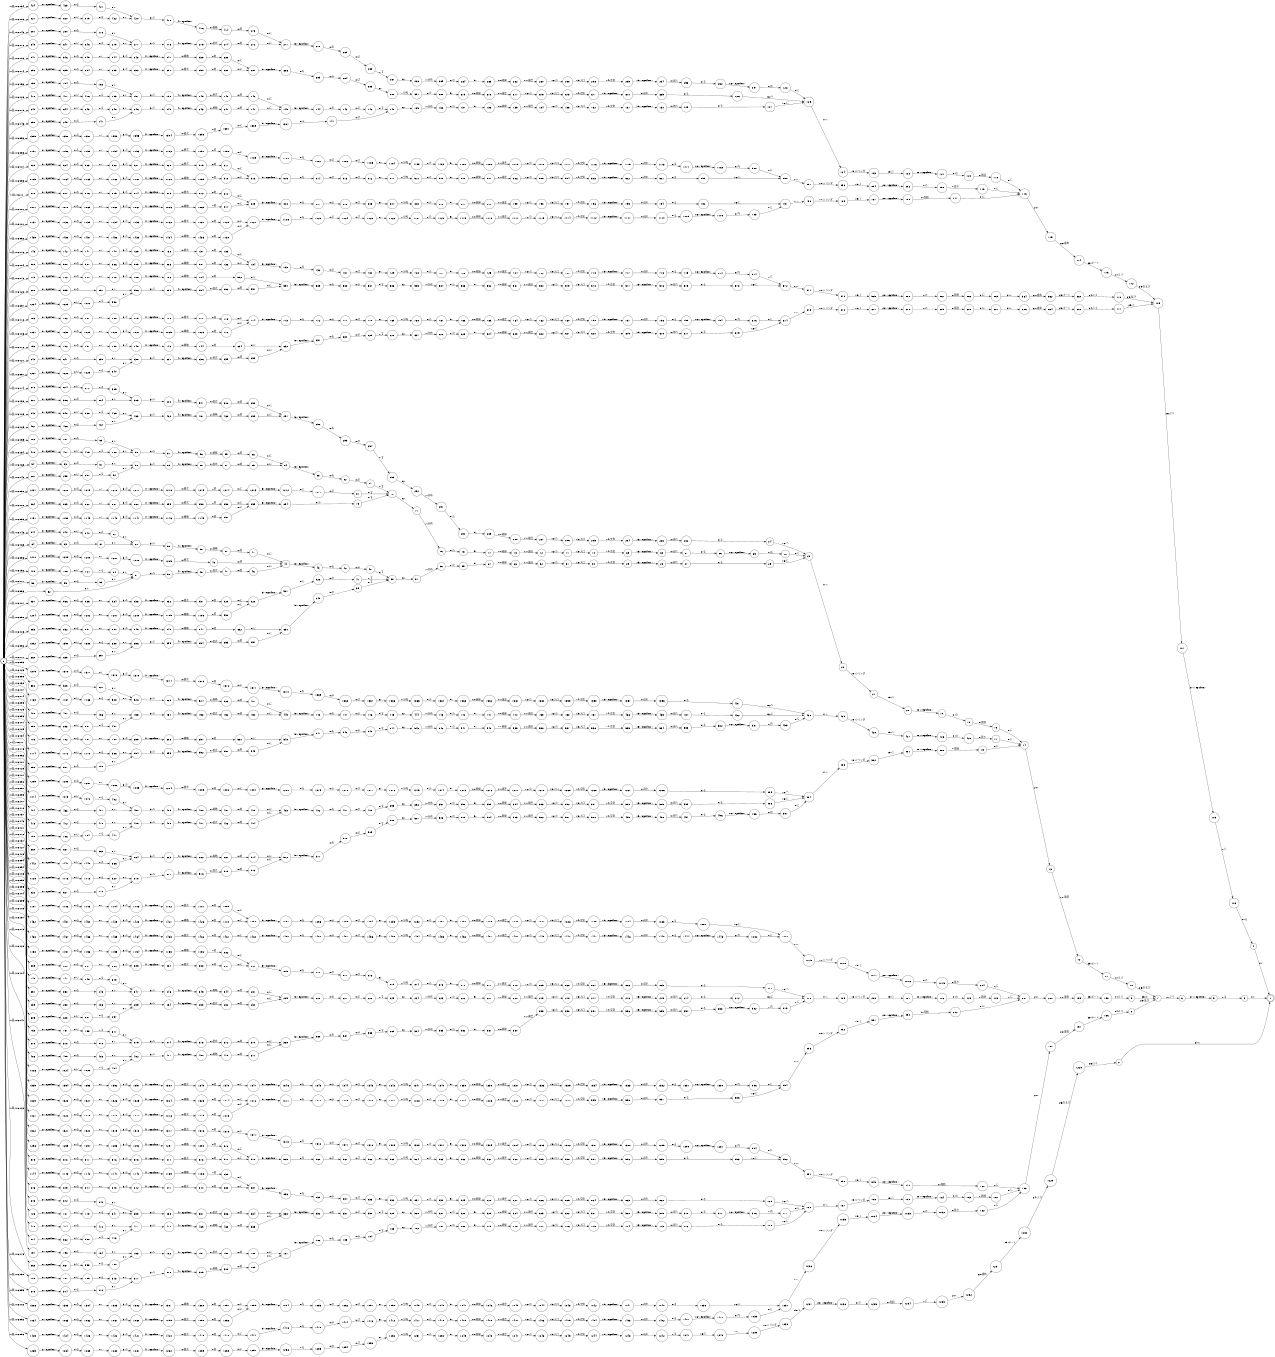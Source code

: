 digraph FST {
rankdir = LR;
size = "8.5,11";
label = "";
center = 1;
orientation = Portrait;
ranksep = "0.4";
nodesep = "0.25";
0 [label = "0", shape = circle, style = bold, fontsize = 14]
	0 -> 56 [label = "1:図/-16.177", fontsize = 14];
	0 -> 64 [label = "1:図/-16.168", fontsize = 14];
	0 -> 94 [label = "1:図/-16.168", fontsize = 14];
	0 -> 102 [label = "1:図/-16.159", fontsize = 14];
	0 -> 108 [label = "1:図/-16.152", fontsize = 14];
	0 -> 155 [label = "1:図/-16.152", fontsize = 14];
	0 -> 197 [label = "1:図/-16.147", fontsize = 14];
	0 -> 239 [label = "1:図/-16.146", fontsize = 14];
	0 -> 244 [label = "1:図/-16.143", fontsize = 14];
	0 -> 250 [label = "1:図/-16.143", fontsize = 14];
	0 -> 261 [label = "1:図/-16.143", fontsize = 14];
	0 -> 281 [label = "1:図/-16.143", fontsize = 14];
	0 -> 307 [label = "1:図/-16.138", fontsize = 14];
	0 -> 315 [label = "1:図/-16.138", fontsize = 14];
	0 -> 343 [label = "1:図/-16.137", fontsize = 14];
	0 -> 351 [label = "1:図/-16.137", fontsize = 14];
	0 -> 379 [label = "1:図/-16.137", fontsize = 14];
	0 -> 413 [label = "1:図/-16.134", fontsize = 14];
	0 -> 419 [label = "1:図/-16.134", fontsize = 14];
	0 -> 424 [label = "1:図/-16.134", fontsize = 14];
	0 -> 459 [label = "1:図/-16.132", fontsize = 14];
	0 -> 467 [label = "1:図/-16.129", fontsize = 14];
	0 -> 475 [label = "1:図/-16.128", fontsize = 14];
	0 -> 478 [label = "1:図/-16.128", fontsize = 14];
	0 -> 486 [label = "1:図/-16.127", fontsize = 14];
	0 -> 494 [label = "1:図/-16.125", fontsize = 14];
	0 -> 522 [label = "1:図/-16.125", fontsize = 14];
	0 -> 530 [label = "1:図/-16.123", fontsize = 14];
	0 -> 558 [label = "1:図/-16.123", fontsize = 14];
	0 -> 563 [label = "1:図/-16.122", fontsize = 14];
	0 -> 600 [label = "1:図/-16.122", fontsize = 14];
	0 -> 605 [label = "1:図/-16.121", fontsize = 14];
	0 -> 642 [label = "1:図/-16.121", fontsize = 14];
	0 -> 645 [label = "1:図/-16.119", fontsize = 14];
	0 -> 648 [label = "1:図/-16.118", fontsize = 14];
	0 -> 660 [label = "1:図/-16.117", fontsize = 14];
	0 -> 668 [label = "1:図/-16.116", fontsize = 14];
	0 -> 676 [label = "1:図/-16.114", fontsize = 14];
	0 -> 696 [label = "1:図/-16.114", fontsize = 14];
	0 -> 703 [label = "1:図/-16.114", fontsize = 14];
	0 -> 713 [label = "1:図/-16.113", fontsize = 14];
	0 -> 709 [label = "1:図/-16.113", fontsize = 14];
	0 -> 723 [label = "1:図/-16.113", fontsize = 14];
	0 -> 743 [label = "1:図/-16.113", fontsize = 14];
	0 -> 749 [label = "1:図/-16.112", fontsize = 14];
	0 -> 753 [label = "1:図/-16.112", fontsize = 14];
	0 -> 763 [label = "1:図/-16.112", fontsize = 14];
	0 -> 783 [label = "1:図/-16.112", fontsize = 14];
	0 -> 788 [label = "1:図/-16.11", fontsize = 14];
	0 -> 818 [label = "1:図/-16.11", fontsize = 14];
	0 -> 821 [label = "1:図/-16.109", fontsize = 14];
	0 -> 846 [label = "1:図/-16.108", fontsize = 14];
	0 -> 853 [label = "1:図/-16.108", fontsize = 14];
	0 -> 864 [label = "1:図/-16.108", fontsize = 14];
	0 -> 889 [label = "1:図/-16.107", fontsize = 14];
	0 -> 895 [label = "1:図/-16.107", fontsize = 14];
	0 -> 925 [label = "1:図/-16.107", fontsize = 14];
	0 -> 937 [label = "1:図/-16.107", fontsize = 14];
	0 -> 942 [label = "1:図/-16.105", fontsize = 14];
	0 -> 947 [label = "1:図/-16.105", fontsize = 14];
	0 -> 979 [label = "1:図/-16.104", fontsize = 14];
	0 -> 984 [label = "1:図/-16.104", fontsize = 14];
	0 -> 989 [label = "1:図/-16.104", fontsize = 14];
	0 -> 1021 [label = "1:図/-16.103", fontsize = 14];
	0 -> 1026 [label = "1:図/-16.103", fontsize = 14];
	0 -> 1031 [label = "1:図/-16.103", fontsize = 14];
	0 -> 1064 [label = "1:図/-16.102", fontsize = 14];
	0 -> 1071 [label = "1:図/-16.101", fontsize = 14];
	0 -> 1074 [label = "1:図/-16.101", fontsize = 14];
	0 -> 1107 [label = "1:図/-16.101", fontsize = 14];
	0 -> 1128 [label = "1:図/-16.101", fontsize = 14];
	0 -> 1137 [label = "1:図/-16.101", fontsize = 14];
	0 -> 1144 [label = "1:図/-16.099", fontsize = 14];
	0 -> 1151 [label = "1:図/-16.099", fontsize = 14];
	0 -> 1158 [label = "1:図/-16.098", fontsize = 14];
	0 -> 1165 [label = "1:図/-16.098", fontsize = 14];
	0 -> 1168 [label = "1:図/-16.098", fontsize = 14];
	0 -> 1197 [label = "1:図/-16.098", fontsize = 14];
	0 -> 1174 [label = "1:図/-16.098", fontsize = 14];
	0 -> 1204 [label = "1:図/-16.098", fontsize = 14];
	0 -> 1210 [label = "1:図/-16.098", fontsize = 14];
	0 -> 1221 [label = "1:図/-16.098", fontsize = 14];
	0 -> 1224 [label = "1:図/-16.097", fontsize = 14];
	0 -> 1227 [label = "1:図/-16.097", fontsize = 14];
	0 -> 52 [label = "1:図/-16.096", fontsize = 14];
	0 -> 1265 [label = "1:図/-16.096", fontsize = 14];
	0 -> 1289 [label = "1:図/-16.096", fontsize = 14];
	0 -> 1296 [label = "1:図/-16.095", fontsize = 14];
	0 -> 1322 [label = "1:図/-16.095", fontsize = 14];
	0 -> 1329 [label = "1:図/-16.094", fontsize = 14];
	0 -> 1355 [label = "1:図/-16.094", fontsize = 14];
	0 -> 1379 [label = "1:図/-16.093", fontsize = 14];
	0 -> 1386 [label = "1:図/-16.093", fontsize = 14];
	0 -> 1399 [label = "1:図/-16.092", fontsize = 14];
	0 -> 1392 [label = "1:図/-16.092", fontsize = 14];
	0 -> 1425 [label = "1:図/-16.092", fontsize = 14];
	0 -> 1432 [label = "1:図/-16.092", fontsize = 14];
	0 -> 1439 [label = "1:図/-16.092", fontsize = 14];
	0 -> 1442 [label = "1:図/-16.092", fontsize = 14];
	0 -> 1468 [label = "1:図/-16.091", fontsize = 14];
1 [label = "1", shape = doublecircle, style = solid, fontsize = 14]
2 [label = "2", shape = circle, style = solid, fontsize = 14]
	2 -> 1 [label = "27:。", fontsize = 14];
3 [label = "3", shape = circle, style = solid, fontsize = 14]
	3 -> 1 [label = "0:。", fontsize = 14];
4 [label = "4", shape = circle, style = solid, fontsize = 14]
	4 -> 1 [label = "0:。", fontsize = 14];
5 [label = "5", shape = circle, style = solid, fontsize = 14]
	5 -> 3 [label = "0:る", fontsize = 14];
6 [label = "6", shape = circle, style = solid, fontsize = 14]
	6 -> 5 [label = "27:<epsilon>", fontsize = 14];
7 [label = "7", shape = circle, style = solid, fontsize = 14]
	7 -> 6 [label = "26:２０", fontsize = 14];
8 [label = "8", shape = circle, style = solid, fontsize = 14]
	8 -> 7 [label = "25:及び", fontsize = 14];
9 [label = "9", shape = circle, style = solid, fontsize = 14]
	9 -> 7 [label = "25:と", fontsize = 14];
10 [label = "10", shape = circle, style = solid, fontsize = 14]
	10 -> 7 [label = "25:および", fontsize = 14];
11 [label = "11", shape = circle, style = solid, fontsize = 14]
	11 -> 10 [label = "24:１０", fontsize = 14];
12 [label = "12", shape = circle, style = solid, fontsize = 14]
	12 -> 11 [label = "23:ポート", fontsize = 14];
13 [label = "13", shape = circle, style = solid, fontsize = 14]
	13 -> 12 [label = "22:吸気", fontsize = 14];
14 [label = "14", shape = circle, style = solid, fontsize = 14]
	14 -> 13 [label = "21:、", fontsize = 14];
15 [label = "15", shape = circle, style = solid, fontsize = 14]
	15 -> 14 [label = "0:に", fontsize = 14];
16 [label = "16", shape = circle, style = solid, fontsize = 14]
	16 -> 14 [label = "0:に", fontsize = 14];
17 [label = "17", shape = circle, style = solid, fontsize = 14]
	17 -> 14 [label = "0:に", fontsize = 14];
18 [label = "18", shape = circle, style = solid, fontsize = 14]
	18 -> 16 [label = "0:周囲", fontsize = 14];
19 [label = "19", shape = circle, style = solid, fontsize = 14]
	19 -> 18 [label = "0:の", fontsize = 14];
20 [label = "20", shape = circle, style = solid, fontsize = 14]
	20 -> 19 [label = "20:<epsilon>", fontsize = 14];
21 [label = "21", shape = circle, style = solid, fontsize = 14]
	21 -> 20 [label = "19:１", fontsize = 14];
22 [label = "22", shape = circle, style = solid, fontsize = 14]
	22 -> 21 [label = "18:シリンダ", fontsize = 14];
23 [label = "23", shape = circle, style = solid, fontsize = 14]
	23 -> 22 [label = "17:、", fontsize = 14];
24 [label = "24", shape = circle, style = solid, fontsize = 14]
	24 -> 23 [label = "16:へ", fontsize = 14];
25 [label = "25", shape = circle, style = solid, fontsize = 14]
	25 -> 23 [label = "16:に", fontsize = 14];
26 [label = "26", shape = circle, style = solid, fontsize = 14]
	26 -> 23 [label = "0:に", fontsize = 14];
27 [label = "27", shape = circle, style = solid, fontsize = 14]
	27 -> 25 [label = "0:る", fontsize = 14];
28 [label = "28", shape = circle, style = solid, fontsize = 14]
	28 -> 27 [label = "0:流れ", fontsize = 14];
29 [label = "29", shape = circle, style = solid, fontsize = 14]
	29 -> 28 [label = "15:<epsilon>", fontsize = 14];
30 [label = "30", shape = circle, style = solid, fontsize = 14]
	30 -> 29 [label = "14:空気", fontsize = 14];
31 [label = "31", shape = circle, style = solid, fontsize = 14]
	31 -> 30 [label = "13:入口", fontsize = 14];
32 [label = "32", shape = circle, style = solid, fontsize = 14]
	32 -> 31 [label = "12:の", fontsize = 14];
33 [label = "33", shape = circle, style = solid, fontsize = 14]
	33 -> 32 [label = "11:速度", fontsize = 14];
34 [label = "34", shape = circle, style = solid, fontsize = 14]
	34 -> 33 [label = "10:接線", fontsize = 14];
35 [label = "35", shape = circle, style = solid, fontsize = 14]
	35 -> 34 [label = "9:、", fontsize = 14];
36 [label = "36", shape = circle, style = solid, fontsize = 14]
	36 -> 35 [label = "8:の", fontsize = 14];
37 [label = "37", shape = circle, style = solid, fontsize = 14]
	37 -> 36 [label = "7:分布", fontsize = 14];
38 [label = "38", shape = circle, style = solid, fontsize = 14]
	38 -> 37 [label = "6:、", fontsize = 14];
39 [label = "39", shape = circle, style = solid, fontsize = 14]
	39 -> 38 [label = "0:す", fontsize = 14];
40 [label = "40", shape = circle, style = solid, fontsize = 14]
	40 -> 38 [label = "0:す", fontsize = 14];
41 [label = "41", shape = circle, style = solid, fontsize = 14]
	41 -> 38 [label = "0:す", fontsize = 14];
42 [label = "42", shape = circle, style = solid, fontsize = 14]
	42 -> 40 [label = "0:示", fontsize = 14];
43 [label = "43", shape = circle, style = solid, fontsize = 14]
	43 -> 42 [label = "0:を", fontsize = 14];
44 [label = "44", shape = circle, style = solid, fontsize = 14]
	44 -> 43 [label = "5:<epsilon>", fontsize = 14];
45 [label = "45", shape = circle, style = solid, fontsize = 14]
	45 -> 44 [label = "0:的", fontsize = 14];
46 [label = "46", shape = circle, style = solid, fontsize = 14]
	46 -> 44 [label = "0:に", fontsize = 14];
47 [label = "47", shape = circle, style = solid, fontsize = 14]
	47 -> 44 [label = "0:に", fontsize = 14];
48 [label = "48", shape = circle, style = solid, fontsize = 14]
	48 -> 46 [label = "0:的", fontsize = 14];
49 [label = "49", shape = circle, style = solid, fontsize = 14]
	49 -> 48 [label = "0:模式", fontsize = 14];
50 [label = "50", shape = circle, style = solid, fontsize = 14]
	50 -> 49 [label = "4:<epsilon>", fontsize = 14];
51 [label = "51", shape = circle, style = solid, fontsize = 14]
	51 -> 50 [label = "3:５", fontsize = 14];
52 [label = "52", shape = circle, style = solid, fontsize = 14]
	52 -> 51 [label = "2:。", fontsize = 14];
53 [label = "53", shape = circle, style = solid, fontsize = 14]
	53 -> 51 [label = "0:。", fontsize = 14];
54 [label = "54", shape = circle, style = solid, fontsize = 14]
	54 -> 51 [label = "0:。", fontsize = 14];
55 [label = "55", shape = circle, style = solid, fontsize = 14]
	55 -> 53 [label = "0:る", fontsize = 14];
56 [label = "56", shape = circle, style = solid, fontsize = 14]
	56 -> 55 [label = "2:<epsilon>", fontsize = 14];
57 [label = "57", shape = circle, style = solid, fontsize = 14]
	57 -> 47 [label = "0:的", fontsize = 14];
58 [label = "58", shape = circle, style = solid, fontsize = 14]
	58 -> 57 [label = "0:概略", fontsize = 14];
59 [label = "59", shape = circle, style = solid, fontsize = 14]
	59 -> 58 [label = "4:<epsilon>", fontsize = 14];
60 [label = "60", shape = circle, style = solid, fontsize = 14]
	60 -> 59 [label = "3:５", fontsize = 14];
61 [label = "61", shape = circle, style = solid, fontsize = 14]
	61 -> 60 [label = "0:。", fontsize = 14];
62 [label = "62", shape = circle, style = solid, fontsize = 14]
	62 -> 60 [label = "0:。", fontsize = 14];
63 [label = "63", shape = circle, style = solid, fontsize = 14]
	63 -> 61 [label = "0:る", fontsize = 14];
64 [label = "64", shape = circle, style = solid, fontsize = 14]
	64 -> 63 [label = "2:<epsilon>", fontsize = 14];
65 [label = "65", shape = circle, style = solid, fontsize = 14]
	65 -> 26 [label = "0:内", fontsize = 14];
66 [label = "66", shape = circle, style = solid, fontsize = 14]
	66 -> 65 [label = "16:<epsilon>", fontsize = 14];
67 [label = "67", shape = circle, style = solid, fontsize = 14]
	67 -> 66 [label = "0:る", fontsize = 14];
68 [label = "68", shape = circle, style = solid, fontsize = 14]
	68 -> 67 [label = "0:流れ", fontsize = 14];
69 [label = "69", shape = circle, style = solid, fontsize = 14]
	69 -> 68 [label = "15:<epsilon>", fontsize = 14];
70 [label = "70", shape = circle, style = solid, fontsize = 14]
	70 -> 69 [label = "14:空気", fontsize = 14];
71 [label = "71", shape = circle, style = solid, fontsize = 14]
	71 -> 70 [label = "13:入口", fontsize = 14];
72 [label = "72", shape = circle, style = solid, fontsize = 14]
	72 -> 71 [label = "12:の", fontsize = 14];
73 [label = "73", shape = circle, style = solid, fontsize = 14]
	73 -> 72 [label = "11:速度", fontsize = 14];
74 [label = "74", shape = circle, style = solid, fontsize = 14]
	74 -> 73 [label = "10:接線", fontsize = 14];
75 [label = "75", shape = circle, style = solid, fontsize = 14]
	75 -> 74 [label = "9:、", fontsize = 14];
76 [label = "76", shape = circle, style = solid, fontsize = 14]
	76 -> 75 [label = "8:の", fontsize = 14];
77 [label = "77", shape = circle, style = solid, fontsize = 14]
	77 -> 76 [label = "7:分布", fontsize = 14];
78 [label = "78", shape = circle, style = solid, fontsize = 14]
	78 -> 77 [label = "6:、", fontsize = 14];
79 [label = "79", shape = circle, style = solid, fontsize = 14]
	79 -> 78 [label = "0:す", fontsize = 14];
80 [label = "80", shape = circle, style = solid, fontsize = 14]
	80 -> 78 [label = "0:す", fontsize = 14];
81 [label = "81", shape = circle, style = solid, fontsize = 14]
	81 -> 78 [label = "0:す", fontsize = 14];
82 [label = "82", shape = circle, style = solid, fontsize = 14]
	82 -> 80 [label = "0:示", fontsize = 14];
83 [label = "83", shape = circle, style = solid, fontsize = 14]
	83 -> 82 [label = "0:を", fontsize = 14];
84 [label = "84", shape = circle, style = solid, fontsize = 14]
	84 -> 83 [label = "5:<epsilon>", fontsize = 14];
85 [label = "85", shape = circle, style = solid, fontsize = 14]
	85 -> 84 [label = "0:に", fontsize = 14];
86 [label = "86", shape = circle, style = solid, fontsize = 14]
	86 -> 84 [label = "0:に", fontsize = 14];
87 [label = "87", shape = circle, style = solid, fontsize = 14]
	87 -> 85 [label = "0:的", fontsize = 14];
88 [label = "88", shape = circle, style = solid, fontsize = 14]
	88 -> 87 [label = "0:模式", fontsize = 14];
89 [label = "89", shape = circle, style = solid, fontsize = 14]
	89 -> 88 [label = "4:<epsilon>", fontsize = 14];
90 [label = "90", shape = circle, style = solid, fontsize = 14]
	90 -> 89 [label = "3:５", fontsize = 14];
91 [label = "91", shape = circle, style = solid, fontsize = 14]
	91 -> 90 [label = "0:。", fontsize = 14];
92 [label = "92", shape = circle, style = solid, fontsize = 14]
	92 -> 90 [label = "0:。", fontsize = 14];
93 [label = "93", shape = circle, style = solid, fontsize = 14]
	93 -> 91 [label = "0:る", fontsize = 14];
94 [label = "94", shape = circle, style = solid, fontsize = 14]
	94 -> 93 [label = "2:<epsilon>", fontsize = 14];
95 [label = "95", shape = circle, style = solid, fontsize = 14]
	95 -> 86 [label = "0:的", fontsize = 14];
96 [label = "96", shape = circle, style = solid, fontsize = 14]
	96 -> 95 [label = "0:概略", fontsize = 14];
97 [label = "97", shape = circle, style = solid, fontsize = 14]
	97 -> 96 [label = "4:<epsilon>", fontsize = 14];
98 [label = "98", shape = circle, style = solid, fontsize = 14]
	98 -> 97 [label = "3:５", fontsize = 14];
99 [label = "99", shape = circle, style = solid, fontsize = 14]
	99 -> 98 [label = "0:。", fontsize = 14];
100 [label = "100", shape = circle, style = solid, fontsize = 14]
	100 -> 98 [label = "0:。", fontsize = 14];
101 [label = "101", shape = circle, style = solid, fontsize = 14]
	101 -> 99 [label = "0:る", fontsize = 14];
102 [label = "102", shape = circle, style = solid, fontsize = 14]
	102 -> 101 [label = "2:<epsilon>", fontsize = 14];
103 [label = "103", shape = circle, style = solid, fontsize = 14]
	103 -> 4 [label = "0:る", fontsize = 14];
104 [label = "104", shape = circle, style = solid, fontsize = 14]
	104 -> 54 [label = "0:る", fontsize = 14];
105 [label = "105", shape = circle, style = solid, fontsize = 14]
	105 -> 103 [label = "0:い", fontsize = 14];
106 [label = "106", shape = circle, style = solid, fontsize = 14]
	106 -> 104 [label = "0:い", fontsize = 14];
107 [label = "107", shape = circle, style = solid, fontsize = 14]
	107 -> 105 [label = "27:<epsilon>", fontsize = 14];
108 [label = "108", shape = circle, style = solid, fontsize = 14]
	108 -> 106 [label = "2:<epsilon>", fontsize = 14];
109 [label = "109", shape = circle, style = solid, fontsize = 14]
	109 -> 107 [label = "26:２０", fontsize = 14];
110 [label = "110", shape = circle, style = solid, fontsize = 14]
	110 -> 109 [label = "25:及び", fontsize = 14];
111 [label = "111", shape = circle, style = solid, fontsize = 14]
	111 -> 109 [label = "25:と", fontsize = 14];
112 [label = "112", shape = circle, style = solid, fontsize = 14]
	112 -> 109 [label = "25:および", fontsize = 14];
113 [label = "113", shape = circle, style = solid, fontsize = 14]
	113 -> 112 [label = "24:１０", fontsize = 14];
114 [label = "114", shape = circle, style = solid, fontsize = 14]
	114 -> 113 [label = "23:ポート", fontsize = 14];
115 [label = "115", shape = circle, style = solid, fontsize = 14]
	115 -> 114 [label = "22:吸気", fontsize = 14];
116 [label = "116", shape = circle, style = solid, fontsize = 14]
	116 -> 115 [label = "21:、", fontsize = 14];
117 [label = "117", shape = circle, style = solid, fontsize = 14]
	117 -> 116 [label = "0:に", fontsize = 14];
118 [label = "118", shape = circle, style = solid, fontsize = 14]
	118 -> 116 [label = "0:に", fontsize = 14];
119 [label = "119", shape = circle, style = solid, fontsize = 14]
	119 -> 116 [label = "0:に", fontsize = 14];
120 [label = "120", shape = circle, style = solid, fontsize = 14]
	120 -> 118 [label = "0:周囲", fontsize = 14];
121 [label = "121", shape = circle, style = solid, fontsize = 14]
	121 -> 120 [label = "0:の", fontsize = 14];
122 [label = "122", shape = circle, style = solid, fontsize = 14]
	122 -> 121 [label = "20:<epsilon>", fontsize = 14];
123 [label = "123", shape = circle, style = solid, fontsize = 14]
	123 -> 122 [label = "19:１", fontsize = 14];
124 [label = "124", shape = circle, style = solid, fontsize = 14]
	124 -> 123 [label = "18:シリンダ", fontsize = 14];
125 [label = "125", shape = circle, style = solid, fontsize = 14]
	125 -> 124 [label = "17:、", fontsize = 14];
126 [label = "126", shape = circle, style = solid, fontsize = 14]
	126 -> 125 [label = "16:へ", fontsize = 14];
127 [label = "127", shape = circle, style = solid, fontsize = 14]
	127 -> 125 [label = "16:に", fontsize = 14];
128 [label = "128", shape = circle, style = solid, fontsize = 14]
	128 -> 125 [label = "0:に", fontsize = 14];
129 [label = "129", shape = circle, style = solid, fontsize = 14]
	129 -> 127 [label = "0:る", fontsize = 14];
130 [label = "130", shape = circle, style = solid, fontsize = 14]
	130 -> 129 [label = "0:流れ", fontsize = 14];
131 [label = "131", shape = circle, style = solid, fontsize = 14]
	131 -> 130 [label = "15:<epsilon>", fontsize = 14];
132 [label = "132", shape = circle, style = solid, fontsize = 14]
	132 -> 131 [label = "14:空気", fontsize = 14];
133 [label = "133", shape = circle, style = solid, fontsize = 14]
	133 -> 132 [label = "13:入口", fontsize = 14];
134 [label = "134", shape = circle, style = solid, fontsize = 14]
	134 -> 133 [label = "12:の", fontsize = 14];
135 [label = "135", shape = circle, style = solid, fontsize = 14]
	135 -> 134 [label = "11:速度", fontsize = 14];
136 [label = "136", shape = circle, style = solid, fontsize = 14]
	136 -> 135 [label = "10:接線", fontsize = 14];
137 [label = "137", shape = circle, style = solid, fontsize = 14]
	137 -> 136 [label = "9:、", fontsize = 14];
138 [label = "138", shape = circle, style = solid, fontsize = 14]
	138 -> 137 [label = "8:の", fontsize = 14];
139 [label = "139", shape = circle, style = solid, fontsize = 14]
	139 -> 138 [label = "7:分布", fontsize = 14];
140 [label = "140", shape = circle, style = solid, fontsize = 14]
	140 -> 139 [label = "6:、", fontsize = 14];
141 [label = "141", shape = circle, style = solid, fontsize = 14]
	141 -> 140 [label = "0:す", fontsize = 14];
142 [label = "142", shape = circle, style = solid, fontsize = 14]
	142 -> 140 [label = "0:す", fontsize = 14];
143 [label = "143", shape = circle, style = solid, fontsize = 14]
	143 -> 142 [label = "0:示", fontsize = 14];
144 [label = "144", shape = circle, style = solid, fontsize = 14]
	144 -> 143 [label = "0:を", fontsize = 14];
145 [label = "145", shape = circle, style = solid, fontsize = 14]
	145 -> 144 [label = "5:<epsilon>", fontsize = 14];
146 [label = "146", shape = circle, style = solid, fontsize = 14]
	146 -> 145 [label = "0:に", fontsize = 14];
147 [label = "147", shape = circle, style = solid, fontsize = 14]
	147 -> 145 [label = "0:に", fontsize = 14];
148 [label = "148", shape = circle, style = solid, fontsize = 14]
	148 -> 146 [label = "0:的", fontsize = 14];
149 [label = "149", shape = circle, style = solid, fontsize = 14]
	149 -> 148 [label = "0:模式", fontsize = 14];
150 [label = "150", shape = circle, style = solid, fontsize = 14]
	150 -> 149 [label = "4:<epsilon>", fontsize = 14];
151 [label = "151", shape = circle, style = solid, fontsize = 14]
	151 -> 150 [label = "3:５", fontsize = 14];
152 [label = "152", shape = circle, style = solid, fontsize = 14]
	152 -> 151 [label = "0:。", fontsize = 14];
153 [label = "153", shape = circle, style = solid, fontsize = 14]
	153 -> 151 [label = "0:。", fontsize = 14];
154 [label = "154", shape = circle, style = solid, fontsize = 14]
	154 -> 152 [label = "0:る", fontsize = 14];
155 [label = "155", shape = circle, style = solid, fontsize = 14]
	155 -> 154 [label = "2:<epsilon>", fontsize = 14];
156 [label = "156", shape = circle, style = solid, fontsize = 14]
	156 -> 8 [label = "24:１０", fontsize = 14];
157 [label = "157", shape = circle, style = solid, fontsize = 14]
	157 -> 156 [label = "23:ポート", fontsize = 14];
158 [label = "158", shape = circle, style = solid, fontsize = 14]
	158 -> 157 [label = "22:吸気", fontsize = 14];
159 [label = "159", shape = circle, style = solid, fontsize = 14]
	159 -> 158 [label = "21:、", fontsize = 14];
160 [label = "160", shape = circle, style = solid, fontsize = 14]
	160 -> 159 [label = "0:に", fontsize = 14];
161 [label = "161", shape = circle, style = solid, fontsize = 14]
	161 -> 159 [label = "0:に", fontsize = 14];
162 [label = "162", shape = circle, style = solid, fontsize = 14]
	162 -> 159 [label = "0:に", fontsize = 14];
163 [label = "163", shape = circle, style = solid, fontsize = 14]
	163 -> 161 [label = "0:周囲", fontsize = 14];
164 [label = "164", shape = circle, style = solid, fontsize = 14]
	164 -> 163 [label = "0:の", fontsize = 14];
165 [label = "165", shape = circle, style = solid, fontsize = 14]
	165 -> 164 [label = "20:<epsilon>", fontsize = 14];
166 [label = "166", shape = circle, style = solid, fontsize = 14]
	166 -> 165 [label = "19:１", fontsize = 14];
167 [label = "167", shape = circle, style = solid, fontsize = 14]
	167 -> 166 [label = "18:シリンダ", fontsize = 14];
168 [label = "168", shape = circle, style = solid, fontsize = 14]
	168 -> 167 [label = "17:、", fontsize = 14];
169 [label = "169", shape = circle, style = solid, fontsize = 14]
	169 -> 168 [label = "16:へ", fontsize = 14];
170 [label = "170", shape = circle, style = solid, fontsize = 14]
	170 -> 168 [label = "16:に", fontsize = 14];
171 [label = "171", shape = circle, style = solid, fontsize = 14]
	171 -> 168 [label = "0:に", fontsize = 14];
172 [label = "172", shape = circle, style = solid, fontsize = 14]
	172 -> 170 [label = "0:る", fontsize = 14];
173 [label = "173", shape = circle, style = solid, fontsize = 14]
	173 -> 172 [label = "0:流れ", fontsize = 14];
174 [label = "174", shape = circle, style = solid, fontsize = 14]
	174 -> 173 [label = "15:<epsilon>", fontsize = 14];
175 [label = "175", shape = circle, style = solid, fontsize = 14]
	175 -> 174 [label = "14:空気", fontsize = 14];
176 [label = "176", shape = circle, style = solid, fontsize = 14]
	176 -> 175 [label = "13:入口", fontsize = 14];
177 [label = "177", shape = circle, style = solid, fontsize = 14]
	177 -> 176 [label = "12:の", fontsize = 14];
178 [label = "178", shape = circle, style = solid, fontsize = 14]
	178 -> 177 [label = "11:速度", fontsize = 14];
179 [label = "179", shape = circle, style = solid, fontsize = 14]
	179 -> 178 [label = "10:接線", fontsize = 14];
180 [label = "180", shape = circle, style = solid, fontsize = 14]
	180 -> 179 [label = "9:、", fontsize = 14];
181 [label = "181", shape = circle, style = solid, fontsize = 14]
	181 -> 180 [label = "8:の", fontsize = 14];
182 [label = "182", shape = circle, style = solid, fontsize = 14]
	182 -> 181 [label = "7:分布", fontsize = 14];
183 [label = "183", shape = circle, style = solid, fontsize = 14]
	183 -> 182 [label = "6:、", fontsize = 14];
184 [label = "184", shape = circle, style = solid, fontsize = 14]
	184 -> 183 [label = "0:す", fontsize = 14];
185 [label = "185", shape = circle, style = solid, fontsize = 14]
	185 -> 184 [label = "0:示", fontsize = 14];
186 [label = "186", shape = circle, style = solid, fontsize = 14]
	186 -> 185 [label = "0:を", fontsize = 14];
187 [label = "187", shape = circle, style = solid, fontsize = 14]
	187 -> 186 [label = "5:<epsilon>", fontsize = 14];
188 [label = "188", shape = circle, style = solid, fontsize = 14]
	188 -> 187 [label = "0:に", fontsize = 14];
189 [label = "189", shape = circle, style = solid, fontsize = 14]
	189 -> 187 [label = "0:に", fontsize = 14];
190 [label = "190", shape = circle, style = solid, fontsize = 14]
	190 -> 188 [label = "0:的", fontsize = 14];
191 [label = "191", shape = circle, style = solid, fontsize = 14]
	191 -> 190 [label = "0:模式", fontsize = 14];
192 [label = "192", shape = circle, style = solid, fontsize = 14]
	192 -> 191 [label = "4:<epsilon>", fontsize = 14];
193 [label = "193", shape = circle, style = solid, fontsize = 14]
	193 -> 192 [label = "3:５", fontsize = 14];
194 [label = "194", shape = circle, style = solid, fontsize = 14]
	194 -> 193 [label = "0:。", fontsize = 14];
195 [label = "195", shape = circle, style = solid, fontsize = 14]
	195 -> 193 [label = "0:。", fontsize = 14];
196 [label = "196", shape = circle, style = solid, fontsize = 14]
	196 -> 194 [label = "0:る", fontsize = 14];
197 [label = "197", shape = circle, style = solid, fontsize = 14]
	197 -> 196 [label = "2:<epsilon>", fontsize = 14];
198 [label = "198", shape = circle, style = solid, fontsize = 14]
	198 -> 9 [label = "24:１０", fontsize = 14];
199 [label = "199", shape = circle, style = solid, fontsize = 14]
	199 -> 198 [label = "23:ポート", fontsize = 14];
200 [label = "200", shape = circle, style = solid, fontsize = 14]
	200 -> 199 [label = "22:吸気", fontsize = 14];
201 [label = "201", shape = circle, style = solid, fontsize = 14]
	201 -> 200 [label = "21:、", fontsize = 14];
202 [label = "202", shape = circle, style = solid, fontsize = 14]
	202 -> 201 [label = "0:に", fontsize = 14];
203 [label = "203", shape = circle, style = solid, fontsize = 14]
	203 -> 201 [label = "0:に", fontsize = 14];
204 [label = "204", shape = circle, style = solid, fontsize = 14]
	204 -> 201 [label = "0:に", fontsize = 14];
205 [label = "205", shape = circle, style = solid, fontsize = 14]
	205 -> 203 [label = "0:周囲", fontsize = 14];
206 [label = "206", shape = circle, style = solid, fontsize = 14]
	206 -> 205 [label = "0:の", fontsize = 14];
207 [label = "207", shape = circle, style = solid, fontsize = 14]
	207 -> 206 [label = "20:<epsilon>", fontsize = 14];
208 [label = "208", shape = circle, style = solid, fontsize = 14]
	208 -> 207 [label = "19:１", fontsize = 14];
209 [label = "209", shape = circle, style = solid, fontsize = 14]
	209 -> 208 [label = "18:シリンダ", fontsize = 14];
210 [label = "210", shape = circle, style = solid, fontsize = 14]
	210 -> 209 [label = "17:、", fontsize = 14];
211 [label = "211", shape = circle, style = solid, fontsize = 14]
	211 -> 210 [label = "16:へ", fontsize = 14];
212 [label = "212", shape = circle, style = solid, fontsize = 14]
	212 -> 210 [label = "16:に", fontsize = 14];
213 [label = "213", shape = circle, style = solid, fontsize = 14]
	213 -> 210 [label = "0:に", fontsize = 14];
214 [label = "214", shape = circle, style = solid, fontsize = 14]
	214 -> 212 [label = "0:る", fontsize = 14];
215 [label = "215", shape = circle, style = solid, fontsize = 14]
	215 -> 214 [label = "0:流れ", fontsize = 14];
216 [label = "216", shape = circle, style = solid, fontsize = 14]
	216 -> 215 [label = "15:<epsilon>", fontsize = 14];
217 [label = "217", shape = circle, style = solid, fontsize = 14]
	217 -> 216 [label = "14:空気", fontsize = 14];
218 [label = "218", shape = circle, style = solid, fontsize = 14]
	218 -> 217 [label = "13:入口", fontsize = 14];
219 [label = "219", shape = circle, style = solid, fontsize = 14]
	219 -> 218 [label = "12:の", fontsize = 14];
220 [label = "220", shape = circle, style = solid, fontsize = 14]
	220 -> 219 [label = "11:速度", fontsize = 14];
221 [label = "221", shape = circle, style = solid, fontsize = 14]
	221 -> 220 [label = "10:接線", fontsize = 14];
222 [label = "222", shape = circle, style = solid, fontsize = 14]
	222 -> 221 [label = "9:、", fontsize = 14];
223 [label = "223", shape = circle, style = solid, fontsize = 14]
	223 -> 222 [label = "8:の", fontsize = 14];
224 [label = "224", shape = circle, style = solid, fontsize = 14]
	224 -> 223 [label = "7:分布", fontsize = 14];
225 [label = "225", shape = circle, style = solid, fontsize = 14]
	225 -> 224 [label = "6:、", fontsize = 14];
226 [label = "226", shape = circle, style = solid, fontsize = 14]
	226 -> 225 [label = "0:す", fontsize = 14];
227 [label = "227", shape = circle, style = solid, fontsize = 14]
	227 -> 226 [label = "0:示", fontsize = 14];
228 [label = "228", shape = circle, style = solid, fontsize = 14]
	228 -> 227 [label = "0:を", fontsize = 14];
229 [label = "229", shape = circle, style = solid, fontsize = 14]
	229 -> 228 [label = "5:<epsilon>", fontsize = 14];
230 [label = "230", shape = circle, style = solid, fontsize = 14]
	230 -> 229 [label = "0:に", fontsize = 14];
231 [label = "231", shape = circle, style = solid, fontsize = 14]
	231 -> 229 [label = "0:に", fontsize = 14];
232 [label = "232", shape = circle, style = solid, fontsize = 14]
	232 -> 230 [label = "0:的", fontsize = 14];
233 [label = "233", shape = circle, style = solid, fontsize = 14]
	233 -> 232 [label = "0:模式", fontsize = 14];
234 [label = "234", shape = circle, style = solid, fontsize = 14]
	234 -> 233 [label = "4:<epsilon>", fontsize = 14];
235 [label = "235", shape = circle, style = solid, fontsize = 14]
	235 -> 234 [label = "3:５", fontsize = 14];
236 [label = "236", shape = circle, style = solid, fontsize = 14]
	236 -> 235 [label = "0:。", fontsize = 14];
237 [label = "237", shape = circle, style = solid, fontsize = 14]
	237 -> 235 [label = "0:。", fontsize = 14];
238 [label = "238", shape = circle, style = solid, fontsize = 14]
	238 -> 236 [label = "0:る", fontsize = 14];
239 [label = "239", shape = circle, style = solid, fontsize = 14]
	239 -> 238 [label = "2:<epsilon>", fontsize = 14];
240 [label = "240", shape = circle, style = solid, fontsize = 14]
	240 -> 62 [label = "0:る", fontsize = 14];
241 [label = "241", shape = circle, style = solid, fontsize = 14]
	241 -> 147 [label = "0:的", fontsize = 14];
242 [label = "242", shape = circle, style = solid, fontsize = 14]
	242 -> 240 [label = "0:い", fontsize = 14];
243 [label = "243", shape = circle, style = solid, fontsize = 14]
	243 -> 241 [label = "0:概略", fontsize = 14];
244 [label = "244", shape = circle, style = solid, fontsize = 14]
	244 -> 242 [label = "2:<epsilon>", fontsize = 14];
245 [label = "245", shape = circle, style = solid, fontsize = 14]
	245 -> 243 [label = "4:<epsilon>", fontsize = 14];
246 [label = "246", shape = circle, style = solid, fontsize = 14]
	246 -> 245 [label = "3:５", fontsize = 14];
247 [label = "247", shape = circle, style = solid, fontsize = 14]
	247 -> 246 [label = "0:。", fontsize = 14];
248 [label = "248", shape = circle, style = solid, fontsize = 14]
	248 -> 246 [label = "0:。", fontsize = 14];
249 [label = "249", shape = circle, style = solid, fontsize = 14]
	249 -> 247 [label = "0:る", fontsize = 14];
250 [label = "250", shape = circle, style = solid, fontsize = 14]
	250 -> 249 [label = "2:<epsilon>", fontsize = 14];
251 [label = "251", shape = circle, style = solid, fontsize = 14]
	251 -> 128 [label = "0:内", fontsize = 14];
252 [label = "252", shape = circle, style = solid, fontsize = 14]
	252 -> 251 [label = "16:<epsilon>", fontsize = 14];
253 [label = "253", shape = circle, style = solid, fontsize = 14]
	253 -> 252 [label = "0:る", fontsize = 14];
254 [label = "254", shape = circle, style = solid, fontsize = 14]
	254 -> 253 [label = "0:流れ", fontsize = 14];
255 [label = "255", shape = circle, style = solid, fontsize = 14]
	255 -> 254 [label = "15:<epsilon>", fontsize = 14];
256 [label = "256", shape = circle, style = solid, fontsize = 14]
	256 -> 255 [label = "14:空気", fontsize = 14];
257 [label = "257", shape = circle, style = solid, fontsize = 14]
	257 -> 92 [label = "0:る", fontsize = 14];
258 [label = "258", shape = circle, style = solid, fontsize = 14]
	258 -> 256 [label = "13:入口", fontsize = 14];
259 [label = "259", shape = circle, style = solid, fontsize = 14]
	259 -> 257 [label = "0:い", fontsize = 14];
260 [label = "260", shape = circle, style = solid, fontsize = 14]
	260 -> 258 [label = "12:の", fontsize = 14];
261 [label = "261", shape = circle, style = solid, fontsize = 14]
	261 -> 259 [label = "2:<epsilon>", fontsize = 14];
262 [label = "262", shape = circle, style = solid, fontsize = 14]
	262 -> 260 [label = "11:速度", fontsize = 14];
263 [label = "263", shape = circle, style = solid, fontsize = 14]
	263 -> 262 [label = "10:接線", fontsize = 14];
264 [label = "264", shape = circle, style = solid, fontsize = 14]
	264 -> 263 [label = "9:、", fontsize = 14];
265 [label = "265", shape = circle, style = solid, fontsize = 14]
	265 -> 264 [label = "8:の", fontsize = 14];
266 [label = "266", shape = circle, style = solid, fontsize = 14]
	266 -> 265 [label = "7:分布", fontsize = 14];
267 [label = "267", shape = circle, style = solid, fontsize = 14]
	267 -> 266 [label = "6:、", fontsize = 14];
268 [label = "268", shape = circle, style = solid, fontsize = 14]
	268 -> 267 [label = "0:す", fontsize = 14];
269 [label = "269", shape = circle, style = solid, fontsize = 14]
	269 -> 268 [label = "0:示", fontsize = 14];
270 [label = "270", shape = circle, style = solid, fontsize = 14]
	270 -> 269 [label = "0:を", fontsize = 14];
271 [label = "271", shape = circle, style = solid, fontsize = 14]
	271 -> 270 [label = "5:<epsilon>", fontsize = 14];
272 [label = "272", shape = circle, style = solid, fontsize = 14]
	272 -> 271 [label = "0:に", fontsize = 14];
273 [label = "273", shape = circle, style = solid, fontsize = 14]
	273 -> 271 [label = "0:に", fontsize = 14];
274 [label = "274", shape = circle, style = solid, fontsize = 14]
	274 -> 272 [label = "0:的", fontsize = 14];
275 [label = "275", shape = circle, style = solid, fontsize = 14]
	275 -> 274 [label = "0:模式", fontsize = 14];
276 [label = "276", shape = circle, style = solid, fontsize = 14]
	276 -> 275 [label = "4:<epsilon>", fontsize = 14];
277 [label = "277", shape = circle, style = solid, fontsize = 14]
	277 -> 276 [label = "3:５", fontsize = 14];
278 [label = "278", shape = circle, style = solid, fontsize = 14]
	278 -> 277 [label = "0:。", fontsize = 14];
279 [label = "279", shape = circle, style = solid, fontsize = 14]
	279 -> 277 [label = "0:。", fontsize = 14];
280 [label = "280", shape = circle, style = solid, fontsize = 14]
	280 -> 278 [label = "0:る", fontsize = 14];
281 [label = "281", shape = circle, style = solid, fontsize = 14]
	281 -> 280 [label = "2:<epsilon>", fontsize = 14];
282 [label = "282", shape = circle, style = solid, fontsize = 14]
	282 -> 24 [label = "0:る", fontsize = 14];
283 [label = "283", shape = circle, style = solid, fontsize = 14]
	283 -> 282 [label = "0:流れ", fontsize = 14];
284 [label = "284", shape = circle, style = solid, fontsize = 14]
	284 -> 283 [label = "15:<epsilon>", fontsize = 14];
285 [label = "285", shape = circle, style = solid, fontsize = 14]
	285 -> 284 [label = "14:空気", fontsize = 14];
286 [label = "286", shape = circle, style = solid, fontsize = 14]
	286 -> 285 [label = "13:入口", fontsize = 14];
287 [label = "287", shape = circle, style = solid, fontsize = 14]
	287 -> 286 [label = "12:の", fontsize = 14];
288 [label = "288", shape = circle, style = solid, fontsize = 14]
	288 -> 287 [label = "11:速度", fontsize = 14];
289 [label = "289", shape = circle, style = solid, fontsize = 14]
	289 -> 288 [label = "10:接線", fontsize = 14];
290 [label = "290", shape = circle, style = solid, fontsize = 14]
	290 -> 289 [label = "9:、", fontsize = 14];
291 [label = "291", shape = circle, style = solid, fontsize = 14]
	291 -> 290 [label = "8:の", fontsize = 14];
292 [label = "292", shape = circle, style = solid, fontsize = 14]
	292 -> 291 [label = "7:分布", fontsize = 14];
293 [label = "293", shape = circle, style = solid, fontsize = 14]
	293 -> 292 [label = "6:、", fontsize = 14];
294 [label = "294", shape = circle, style = solid, fontsize = 14]
	294 -> 293 [label = "0:す", fontsize = 14];
295 [label = "295", shape = circle, style = solid, fontsize = 14]
	295 -> 294 [label = "0:示", fontsize = 14];
296 [label = "296", shape = circle, style = solid, fontsize = 14]
	296 -> 295 [label = "0:を", fontsize = 14];
297 [label = "297", shape = circle, style = solid, fontsize = 14]
	297 -> 296 [label = "5:<epsilon>", fontsize = 14];
298 [label = "298", shape = circle, style = solid, fontsize = 14]
	298 -> 297 [label = "0:に", fontsize = 14];
299 [label = "299", shape = circle, style = solid, fontsize = 14]
	299 -> 297 [label = "0:に", fontsize = 14];
300 [label = "300", shape = circle, style = solid, fontsize = 14]
	300 -> 298 [label = "0:的", fontsize = 14];
301 [label = "301", shape = circle, style = solid, fontsize = 14]
	301 -> 300 [label = "0:模式", fontsize = 14];
302 [label = "302", shape = circle, style = solid, fontsize = 14]
	302 -> 301 [label = "4:<epsilon>", fontsize = 14];
303 [label = "303", shape = circle, style = solid, fontsize = 14]
	303 -> 302 [label = "3:５", fontsize = 14];
304 [label = "304", shape = circle, style = solid, fontsize = 14]
	304 -> 303 [label = "0:。", fontsize = 14];
305 [label = "305", shape = circle, style = solid, fontsize = 14]
	305 -> 303 [label = "0:。", fontsize = 14];
306 [label = "306", shape = circle, style = solid, fontsize = 14]
	306 -> 304 [label = "0:る", fontsize = 14];
307 [label = "307", shape = circle, style = solid, fontsize = 14]
	307 -> 306 [label = "2:<epsilon>", fontsize = 14];
308 [label = "308", shape = circle, style = solid, fontsize = 14]
	308 -> 189 [label = "0:的", fontsize = 14];
309 [label = "309", shape = circle, style = solid, fontsize = 14]
	309 -> 308 [label = "0:概略", fontsize = 14];
310 [label = "310", shape = circle, style = solid, fontsize = 14]
	310 -> 309 [label = "4:<epsilon>", fontsize = 14];
311 [label = "311", shape = circle, style = solid, fontsize = 14]
	311 -> 310 [label = "3:５", fontsize = 14];
312 [label = "312", shape = circle, style = solid, fontsize = 14]
	312 -> 311 [label = "0:。", fontsize = 14];
313 [label = "313", shape = circle, style = solid, fontsize = 14]
	313 -> 311 [label = "0:。", fontsize = 14];
314 [label = "314", shape = circle, style = solid, fontsize = 14]
	314 -> 312 [label = "0:る", fontsize = 14];
315 [label = "315", shape = circle, style = solid, fontsize = 14]
	315 -> 314 [label = "2:<epsilon>", fontsize = 14];
316 [label = "316", shape = circle, style = solid, fontsize = 14]
	316 -> 171 [label = "0:内", fontsize = 14];
317 [label = "317", shape = circle, style = solid, fontsize = 14]
	317 -> 316 [label = "16:<epsilon>", fontsize = 14];
318 [label = "318", shape = circle, style = solid, fontsize = 14]
	318 -> 317 [label = "0:る", fontsize = 14];
319 [label = "319", shape = circle, style = solid, fontsize = 14]
	319 -> 318 [label = "0:流れ", fontsize = 14];
320 [label = "320", shape = circle, style = solid, fontsize = 14]
	320 -> 319 [label = "15:<epsilon>", fontsize = 14];
321 [label = "321", shape = circle, style = solid, fontsize = 14]
	321 -> 320 [label = "14:空気", fontsize = 14];
322 [label = "322", shape = circle, style = solid, fontsize = 14]
	322 -> 321 [label = "13:入口", fontsize = 14];
323 [label = "323", shape = circle, style = solid, fontsize = 14]
	323 -> 322 [label = "12:の", fontsize = 14];
324 [label = "324", shape = circle, style = solid, fontsize = 14]
	324 -> 323 [label = "11:速度", fontsize = 14];
325 [label = "325", shape = circle, style = solid, fontsize = 14]
	325 -> 324 [label = "10:接線", fontsize = 14];
326 [label = "326", shape = circle, style = solid, fontsize = 14]
	326 -> 325 [label = "9:、", fontsize = 14];
327 [label = "327", shape = circle, style = solid, fontsize = 14]
	327 -> 326 [label = "8:の", fontsize = 14];
328 [label = "328", shape = circle, style = solid, fontsize = 14]
	328 -> 327 [label = "7:分布", fontsize = 14];
329 [label = "329", shape = circle, style = solid, fontsize = 14]
	329 -> 328 [label = "6:、", fontsize = 14];
330 [label = "330", shape = circle, style = solid, fontsize = 14]
	330 -> 329 [label = "0:す", fontsize = 14];
331 [label = "331", shape = circle, style = solid, fontsize = 14]
	331 -> 330 [label = "0:示", fontsize = 14];
332 [label = "332", shape = circle, style = solid, fontsize = 14]
	332 -> 331 [label = "0:を", fontsize = 14];
333 [label = "333", shape = circle, style = solid, fontsize = 14]
	333 -> 332 [label = "5:<epsilon>", fontsize = 14];
334 [label = "334", shape = circle, style = solid, fontsize = 14]
	334 -> 333 [label = "0:に", fontsize = 14];
335 [label = "335", shape = circle, style = solid, fontsize = 14]
	335 -> 333 [label = "0:に", fontsize = 14];
336 [label = "336", shape = circle, style = solid, fontsize = 14]
	336 -> 334 [label = "0:的", fontsize = 14];
337 [label = "337", shape = circle, style = solid, fontsize = 14]
	337 -> 336 [label = "0:模式", fontsize = 14];
338 [label = "338", shape = circle, style = solid, fontsize = 14]
	338 -> 337 [label = "4:<epsilon>", fontsize = 14];
339 [label = "339", shape = circle, style = solid, fontsize = 14]
	339 -> 338 [label = "3:５", fontsize = 14];
340 [label = "340", shape = circle, style = solid, fontsize = 14]
	340 -> 339 [label = "0:。", fontsize = 14];
341 [label = "341", shape = circle, style = solid, fontsize = 14]
	341 -> 339 [label = "0:。", fontsize = 14];
342 [label = "342", shape = circle, style = solid, fontsize = 14]
	342 -> 340 [label = "0:る", fontsize = 14];
343 [label = "343", shape = circle, style = solid, fontsize = 14]
	343 -> 342 [label = "2:<epsilon>", fontsize = 14];
344 [label = "344", shape = circle, style = solid, fontsize = 14]
	344 -> 231 [label = "0:的", fontsize = 14];
345 [label = "345", shape = circle, style = solid, fontsize = 14]
	345 -> 344 [label = "0:概略", fontsize = 14];
346 [label = "346", shape = circle, style = solid, fontsize = 14]
	346 -> 345 [label = "4:<epsilon>", fontsize = 14];
347 [label = "347", shape = circle, style = solid, fontsize = 14]
	347 -> 346 [label = "3:５", fontsize = 14];
348 [label = "348", shape = circle, style = solid, fontsize = 14]
	348 -> 347 [label = "0:。", fontsize = 14];
349 [label = "349", shape = circle, style = solid, fontsize = 14]
	349 -> 347 [label = "0:。", fontsize = 14];
350 [label = "350", shape = circle, style = solid, fontsize = 14]
	350 -> 348 [label = "0:る", fontsize = 14];
351 [label = "351", shape = circle, style = solid, fontsize = 14]
	351 -> 350 [label = "2:<epsilon>", fontsize = 14];
352 [label = "352", shape = circle, style = solid, fontsize = 14]
	352 -> 213 [label = "0:内", fontsize = 14];
353 [label = "353", shape = circle, style = solid, fontsize = 14]
	353 -> 352 [label = "16:<epsilon>", fontsize = 14];
354 [label = "354", shape = circle, style = solid, fontsize = 14]
	354 -> 353 [label = "0:る", fontsize = 14];
355 [label = "355", shape = circle, style = solid, fontsize = 14]
	355 -> 354 [label = "0:流れ", fontsize = 14];
356 [label = "356", shape = circle, style = solid, fontsize = 14]
	356 -> 355 [label = "15:<epsilon>", fontsize = 14];
357 [label = "357", shape = circle, style = solid, fontsize = 14]
	357 -> 356 [label = "14:空気", fontsize = 14];
358 [label = "358", shape = circle, style = solid, fontsize = 14]
	358 -> 357 [label = "13:入口", fontsize = 14];
359 [label = "359", shape = circle, style = solid, fontsize = 14]
	359 -> 358 [label = "12:の", fontsize = 14];
360 [label = "360", shape = circle, style = solid, fontsize = 14]
	360 -> 359 [label = "11:速度", fontsize = 14];
361 [label = "361", shape = circle, style = solid, fontsize = 14]
	361 -> 360 [label = "10:接線", fontsize = 14];
362 [label = "362", shape = circle, style = solid, fontsize = 14]
	362 -> 361 [label = "9:、", fontsize = 14];
363 [label = "363", shape = circle, style = solid, fontsize = 14]
	363 -> 362 [label = "8:の", fontsize = 14];
364 [label = "364", shape = circle, style = solid, fontsize = 14]
	364 -> 363 [label = "7:分布", fontsize = 14];
365 [label = "365", shape = circle, style = solid, fontsize = 14]
	365 -> 364 [label = "6:、", fontsize = 14];
366 [label = "366", shape = circle, style = solid, fontsize = 14]
	366 -> 365 [label = "0:す", fontsize = 14];
367 [label = "367", shape = circle, style = solid, fontsize = 14]
	367 -> 366 [label = "0:示", fontsize = 14];
368 [label = "368", shape = circle, style = solid, fontsize = 14]
	368 -> 367 [label = "0:を", fontsize = 14];
369 [label = "369", shape = circle, style = solid, fontsize = 14]
	369 -> 368 [label = "5:<epsilon>", fontsize = 14];
370 [label = "370", shape = circle, style = solid, fontsize = 14]
	370 -> 369 [label = "0:に", fontsize = 14];
371 [label = "371", shape = circle, style = solid, fontsize = 14]
	371 -> 369 [label = "0:に", fontsize = 14];
372 [label = "372", shape = circle, style = solid, fontsize = 14]
	372 -> 370 [label = "0:的", fontsize = 14];
373 [label = "373", shape = circle, style = solid, fontsize = 14]
	373 -> 372 [label = "0:模式", fontsize = 14];
374 [label = "374", shape = circle, style = solid, fontsize = 14]
	374 -> 373 [label = "4:<epsilon>", fontsize = 14];
375 [label = "375", shape = circle, style = solid, fontsize = 14]
	375 -> 374 [label = "3:５", fontsize = 14];
376 [label = "376", shape = circle, style = solid, fontsize = 14]
	376 -> 375 [label = "0:。", fontsize = 14];
377 [label = "377", shape = circle, style = solid, fontsize = 14]
	377 -> 375 [label = "0:。", fontsize = 14];
378 [label = "378", shape = circle, style = solid, fontsize = 14]
	378 -> 376 [label = "0:る", fontsize = 14];
379 [label = "379", shape = circle, style = solid, fontsize = 14]
	379 -> 378 [label = "2:<epsilon>", fontsize = 14];
380 [label = "380", shape = circle, style = solid, fontsize = 14]
	380 -> 15 [label = "0:周囲", fontsize = 14];
381 [label = "381", shape = circle, style = solid, fontsize = 14]
	381 -> 380 [label = "20:<epsilon>", fontsize = 14];
382 [label = "382", shape = circle, style = solid, fontsize = 14]
	382 -> 381 [label = "19:１", fontsize = 14];
383 [label = "383", shape = circle, style = solid, fontsize = 14]
	383 -> 382 [label = "18:シリンダ", fontsize = 14];
384 [label = "384", shape = circle, style = solid, fontsize = 14]
	384 -> 383 [label = "17:、", fontsize = 14];
385 [label = "385", shape = circle, style = solid, fontsize = 14]
	385 -> 384 [label = "16:へ", fontsize = 14];
386 [label = "386", shape = circle, style = solid, fontsize = 14]
	386 -> 384 [label = "16:に", fontsize = 14];
387 [label = "387", shape = circle, style = solid, fontsize = 14]
	387 -> 384 [label = "0:に", fontsize = 14];
388 [label = "388", shape = circle, style = solid, fontsize = 14]
	388 -> 386 [label = "0:る", fontsize = 14];
389 [label = "389", shape = circle, style = solid, fontsize = 14]
	389 -> 388 [label = "0:流れ", fontsize = 14];
390 [label = "390", shape = circle, style = solid, fontsize = 14]
	390 -> 389 [label = "15:<epsilon>", fontsize = 14];
391 [label = "391", shape = circle, style = solid, fontsize = 14]
	391 -> 390 [label = "14:空気", fontsize = 14];
392 [label = "392", shape = circle, style = solid, fontsize = 14]
	392 -> 391 [label = "13:入口", fontsize = 14];
393 [label = "393", shape = circle, style = solid, fontsize = 14]
	393 -> 392 [label = "12:の", fontsize = 14];
394 [label = "394", shape = circle, style = solid, fontsize = 14]
	394 -> 393 [label = "11:速度", fontsize = 14];
395 [label = "395", shape = circle, style = solid, fontsize = 14]
	395 -> 394 [label = "10:接線", fontsize = 14];
396 [label = "396", shape = circle, style = solid, fontsize = 14]
	396 -> 395 [label = "9:、", fontsize = 14];
397 [label = "397", shape = circle, style = solid, fontsize = 14]
	397 -> 396 [label = "8:の", fontsize = 14];
398 [label = "398", shape = circle, style = solid, fontsize = 14]
	398 -> 397 [label = "7:分布", fontsize = 14];
399 [label = "399", shape = circle, style = solid, fontsize = 14]
	399 -> 398 [label = "6:、", fontsize = 14];
400 [label = "400", shape = circle, style = solid, fontsize = 14]
	400 -> 399 [label = "0:す", fontsize = 14];
401 [label = "401", shape = circle, style = solid, fontsize = 14]
	401 -> 400 [label = "0:示", fontsize = 14];
402 [label = "402", shape = circle, style = solid, fontsize = 14]
	402 -> 401 [label = "0:を", fontsize = 14];
403 [label = "403", shape = circle, style = solid, fontsize = 14]
	403 -> 402 [label = "5:<epsilon>", fontsize = 14];
404 [label = "404", shape = circle, style = solid, fontsize = 14]
	404 -> 403 [label = "0:に", fontsize = 14];
405 [label = "405", shape = circle, style = solid, fontsize = 14]
	405 -> 403 [label = "0:に", fontsize = 14];
406 [label = "406", shape = circle, style = solid, fontsize = 14]
	406 -> 404 [label = "0:的", fontsize = 14];
407 [label = "407", shape = circle, style = solid, fontsize = 14]
	407 -> 406 [label = "0:模式", fontsize = 14];
408 [label = "408", shape = circle, style = solid, fontsize = 14]
	408 -> 407 [label = "4:<epsilon>", fontsize = 14];
409 [label = "409", shape = circle, style = solid, fontsize = 14]
	409 -> 408 [label = "3:５", fontsize = 14];
410 [label = "410", shape = circle, style = solid, fontsize = 14]
	410 -> 409 [label = "0:。", fontsize = 14];
411 [label = "411", shape = circle, style = solid, fontsize = 14]
	411 -> 409 [label = "0:。", fontsize = 14];
412 [label = "412", shape = circle, style = solid, fontsize = 14]
	412 -> 410 [label = "0:る", fontsize = 14];
413 [label = "413", shape = circle, style = solid, fontsize = 14]
	413 -> 412 [label = "2:<epsilon>", fontsize = 14];
414 [label = "414", shape = circle, style = solid, fontsize = 14]
	414 -> 273 [label = "0:的", fontsize = 14];
415 [label = "415", shape = circle, style = solid, fontsize = 14]
	415 -> 100 [label = "0:る", fontsize = 14];
416 [label = "416", shape = circle, style = solid, fontsize = 14]
	416 -> 414 [label = "0:概略", fontsize = 14];
417 [label = "417", shape = circle, style = solid, fontsize = 14]
	417 -> 415 [label = "0:い", fontsize = 14];
418 [label = "418", shape = circle, style = solid, fontsize = 14]
	418 -> 416 [label = "4:<epsilon>", fontsize = 14];
419 [label = "419", shape = circle, style = solid, fontsize = 14]
	419 -> 417 [label = "2:<epsilon>", fontsize = 14];
420 [label = "420", shape = circle, style = solid, fontsize = 14]
	420 -> 418 [label = "3:５", fontsize = 14];
421 [label = "421", shape = circle, style = solid, fontsize = 14]
	421 -> 420 [label = "0:。", fontsize = 14];
422 [label = "422", shape = circle, style = solid, fontsize = 14]
	422 -> 420 [label = "0:。", fontsize = 14];
423 [label = "423", shape = circle, style = solid, fontsize = 14]
	423 -> 421 [label = "0:る", fontsize = 14];
424 [label = "424", shape = circle, style = solid, fontsize = 14]
	424 -> 423 [label = "2:<epsilon>", fontsize = 14];
425 [label = "425", shape = circle, style = solid, fontsize = 14]
	425 -> 17 [label = "0:周り", fontsize = 14];
426 [label = "426", shape = circle, style = solid, fontsize = 14]
	426 -> 425 [label = "0:の", fontsize = 14];
427 [label = "427", shape = circle, style = solid, fontsize = 14]
	427 -> 426 [label = "20:<epsilon>", fontsize = 14];
428 [label = "428", shape = circle, style = solid, fontsize = 14]
	428 -> 427 [label = "19:１", fontsize = 14];
429 [label = "429", shape = circle, style = solid, fontsize = 14]
	429 -> 428 [label = "18:シリンダ", fontsize = 14];
430 [label = "430", shape = circle, style = solid, fontsize = 14]
	430 -> 429 [label = "17:、", fontsize = 14];
431 [label = "431", shape = circle, style = solid, fontsize = 14]
	431 -> 430 [label = "16:へ", fontsize = 14];
432 [label = "432", shape = circle, style = solid, fontsize = 14]
	432 -> 430 [label = "16:に", fontsize = 14];
433 [label = "433", shape = circle, style = solid, fontsize = 14]
	433 -> 430 [label = "0:に", fontsize = 14];
434 [label = "434", shape = circle, style = solid, fontsize = 14]
	434 -> 432 [label = "0:る", fontsize = 14];
435 [label = "435", shape = circle, style = solid, fontsize = 14]
	435 -> 434 [label = "0:流れ", fontsize = 14];
436 [label = "436", shape = circle, style = solid, fontsize = 14]
	436 -> 435 [label = "15:<epsilon>", fontsize = 14];
437 [label = "437", shape = circle, style = solid, fontsize = 14]
	437 -> 436 [label = "14:空気", fontsize = 14];
438 [label = "438", shape = circle, style = solid, fontsize = 14]
	438 -> 437 [label = "13:入口", fontsize = 14];
439 [label = "439", shape = circle, style = solid, fontsize = 14]
	439 -> 438 [label = "12:の", fontsize = 14];
440 [label = "440", shape = circle, style = solid, fontsize = 14]
	440 -> 439 [label = "11:速度", fontsize = 14];
441 [label = "441", shape = circle, style = solid, fontsize = 14]
	441 -> 440 [label = "10:接線", fontsize = 14];
442 [label = "442", shape = circle, style = solid, fontsize = 14]
	442 -> 441 [label = "9:、", fontsize = 14];
443 [label = "443", shape = circle, style = solid, fontsize = 14]
	443 -> 442 [label = "8:の", fontsize = 14];
444 [label = "444", shape = circle, style = solid, fontsize = 14]
	444 -> 443 [label = "7:分布", fontsize = 14];
445 [label = "445", shape = circle, style = solid, fontsize = 14]
	445 -> 444 [label = "6:、", fontsize = 14];
446 [label = "446", shape = circle, style = solid, fontsize = 14]
	446 -> 445 [label = "0:す", fontsize = 14];
447 [label = "447", shape = circle, style = solid, fontsize = 14]
	447 -> 446 [label = "0:示", fontsize = 14];
448 [label = "448", shape = circle, style = solid, fontsize = 14]
	448 -> 447 [label = "0:を", fontsize = 14];
449 [label = "449", shape = circle, style = solid, fontsize = 14]
	449 -> 448 [label = "5:<epsilon>", fontsize = 14];
450 [label = "450", shape = circle, style = solid, fontsize = 14]
	450 -> 449 [label = "0:に", fontsize = 14];
451 [label = "451", shape = circle, style = solid, fontsize = 14]
	451 -> 449 [label = "0:に", fontsize = 14];
452 [label = "452", shape = circle, style = solid, fontsize = 14]
	452 -> 450 [label = "0:的", fontsize = 14];
453 [label = "453", shape = circle, style = solid, fontsize = 14]
	453 -> 452 [label = "0:模式", fontsize = 14];
454 [label = "454", shape = circle, style = solid, fontsize = 14]
	454 -> 453 [label = "4:<epsilon>", fontsize = 14];
455 [label = "455", shape = circle, style = solid, fontsize = 14]
	455 -> 454 [label = "3:５", fontsize = 14];
456 [label = "456", shape = circle, style = solid, fontsize = 14]
	456 -> 455 [label = "0:。", fontsize = 14];
457 [label = "457", shape = circle, style = solid, fontsize = 14]
	457 -> 455 [label = "0:。", fontsize = 14];
458 [label = "458", shape = circle, style = solid, fontsize = 14]
	458 -> 456 [label = "0:る", fontsize = 14];
459 [label = "459", shape = circle, style = solid, fontsize = 14]
	459 -> 458 [label = "2:<epsilon>", fontsize = 14];
460 [label = "460", shape = circle, style = solid, fontsize = 14]
	460 -> 299 [label = "0:的", fontsize = 14];
461 [label = "461", shape = circle, style = solid, fontsize = 14]
	461 -> 460 [label = "0:概略", fontsize = 14];
462 [label = "462", shape = circle, style = solid, fontsize = 14]
	462 -> 461 [label = "4:<epsilon>", fontsize = 14];
463 [label = "463", shape = circle, style = solid, fontsize = 14]
	463 -> 462 [label = "3:５", fontsize = 14];
464 [label = "464", shape = circle, style = solid, fontsize = 14]
	464 -> 463 [label = "0:。", fontsize = 14];
465 [label = "465", shape = circle, style = solid, fontsize = 14]
	465 -> 463 [label = "0:。", fontsize = 14];
466 [label = "466", shape = circle, style = solid, fontsize = 14]
	466 -> 464 [label = "0:る", fontsize = 14];
467 [label = "467", shape = circle, style = solid, fontsize = 14]
	467 -> 466 [label = "2:<epsilon>", fontsize = 14];
468 [label = "468", shape = circle, style = solid, fontsize = 14]
	468 -> 335 [label = "0:的", fontsize = 14];
469 [label = "469", shape = circle, style = solid, fontsize = 14]
	469 -> 468 [label = "0:概略", fontsize = 14];
470 [label = "470", shape = circle, style = solid, fontsize = 14]
	470 -> 469 [label = "4:<epsilon>", fontsize = 14];
471 [label = "471", shape = circle, style = solid, fontsize = 14]
	471 -> 470 [label = "3:５", fontsize = 14];
472 [label = "472", shape = circle, style = solid, fontsize = 14]
	472 -> 471 [label = "0:。", fontsize = 14];
473 [label = "473", shape = circle, style = solid, fontsize = 14]
	473 -> 471 [label = "0:。", fontsize = 14];
474 [label = "474", shape = circle, style = solid, fontsize = 14]
	474 -> 472 [label = "0:る", fontsize = 14];
475 [label = "475", shape = circle, style = solid, fontsize = 14]
	475 -> 474 [label = "2:<epsilon>", fontsize = 14];
476 [label = "476", shape = circle, style = solid, fontsize = 14]
	476 -> 153 [label = "0:る", fontsize = 14];
477 [label = "477", shape = circle, style = solid, fontsize = 14]
	477 -> 476 [label = "0:い", fontsize = 14];
478 [label = "478", shape = circle, style = solid, fontsize = 14]
	478 -> 477 [label = "2:<epsilon>", fontsize = 14];
479 [label = "479", shape = circle, style = solid, fontsize = 14]
	479 -> 371 [label = "0:的", fontsize = 14];
480 [label = "480", shape = circle, style = solid, fontsize = 14]
	480 -> 479 [label = "0:概略", fontsize = 14];
481 [label = "481", shape = circle, style = solid, fontsize = 14]
	481 -> 480 [label = "4:<epsilon>", fontsize = 14];
482 [label = "482", shape = circle, style = solid, fontsize = 14]
	482 -> 481 [label = "3:５", fontsize = 14];
483 [label = "483", shape = circle, style = solid, fontsize = 14]
	483 -> 482 [label = "0:。", fontsize = 14];
484 [label = "484", shape = circle, style = solid, fontsize = 14]
	484 -> 482 [label = "0:。", fontsize = 14];
485 [label = "485", shape = circle, style = solid, fontsize = 14]
	485 -> 483 [label = "0:る", fontsize = 14];
486 [label = "486", shape = circle, style = solid, fontsize = 14]
	486 -> 485 [label = "2:<epsilon>", fontsize = 14];
487 [label = "487", shape = circle, style = solid, fontsize = 14]
	487 -> 405 [label = "0:的", fontsize = 14];
488 [label = "488", shape = circle, style = solid, fontsize = 14]
	488 -> 487 [label = "0:概略", fontsize = 14];
489 [label = "489", shape = circle, style = solid, fontsize = 14]
	489 -> 488 [label = "4:<epsilon>", fontsize = 14];
490 [label = "490", shape = circle, style = solid, fontsize = 14]
	490 -> 489 [label = "3:５", fontsize = 14];
491 [label = "491", shape = circle, style = solid, fontsize = 14]
	491 -> 490 [label = "0:。", fontsize = 14];
492 [label = "492", shape = circle, style = solid, fontsize = 14]
	492 -> 490 [label = "0:。", fontsize = 14];
493 [label = "493", shape = circle, style = solid, fontsize = 14]
	493 -> 491 [label = "0:る", fontsize = 14];
494 [label = "494", shape = circle, style = solid, fontsize = 14]
	494 -> 493 [label = "2:<epsilon>", fontsize = 14];
495 [label = "495", shape = circle, style = solid, fontsize = 14]
	495 -> 387 [label = "0:内", fontsize = 14];
496 [label = "496", shape = circle, style = solid, fontsize = 14]
	496 -> 495 [label = "16:<epsilon>", fontsize = 14];
497 [label = "497", shape = circle, style = solid, fontsize = 14]
	497 -> 496 [label = "0:る", fontsize = 14];
498 [label = "498", shape = circle, style = solid, fontsize = 14]
	498 -> 497 [label = "0:流れ", fontsize = 14];
499 [label = "499", shape = circle, style = solid, fontsize = 14]
	499 -> 498 [label = "15:<epsilon>", fontsize = 14];
500 [label = "500", shape = circle, style = solid, fontsize = 14]
	500 -> 499 [label = "14:空気", fontsize = 14];
501 [label = "501", shape = circle, style = solid, fontsize = 14]
	501 -> 500 [label = "13:入口", fontsize = 14];
502 [label = "502", shape = circle, style = solid, fontsize = 14]
	502 -> 501 [label = "12:の", fontsize = 14];
503 [label = "503", shape = circle, style = solid, fontsize = 14]
	503 -> 502 [label = "11:速度", fontsize = 14];
504 [label = "504", shape = circle, style = solid, fontsize = 14]
	504 -> 503 [label = "10:接線", fontsize = 14];
505 [label = "505", shape = circle, style = solid, fontsize = 14]
	505 -> 504 [label = "9:、", fontsize = 14];
506 [label = "506", shape = circle, style = solid, fontsize = 14]
	506 -> 505 [label = "8:の", fontsize = 14];
507 [label = "507", shape = circle, style = solid, fontsize = 14]
	507 -> 506 [label = "7:分布", fontsize = 14];
508 [label = "508", shape = circle, style = solid, fontsize = 14]
	508 -> 507 [label = "6:、", fontsize = 14];
509 [label = "509", shape = circle, style = solid, fontsize = 14]
	509 -> 508 [label = "0:す", fontsize = 14];
510 [label = "510", shape = circle, style = solid, fontsize = 14]
	510 -> 509 [label = "0:示", fontsize = 14];
511 [label = "511", shape = circle, style = solid, fontsize = 14]
	511 -> 510 [label = "0:を", fontsize = 14];
512 [label = "512", shape = circle, style = solid, fontsize = 14]
	512 -> 511 [label = "5:<epsilon>", fontsize = 14];
513 [label = "513", shape = circle, style = solid, fontsize = 14]
	513 -> 512 [label = "0:に", fontsize = 14];
514 [label = "514", shape = circle, style = solid, fontsize = 14]
	514 -> 512 [label = "0:に", fontsize = 14];
515 [label = "515", shape = circle, style = solid, fontsize = 14]
	515 -> 513 [label = "0:的", fontsize = 14];
516 [label = "516", shape = circle, style = solid, fontsize = 14]
	516 -> 515 [label = "0:模式", fontsize = 14];
517 [label = "517", shape = circle, style = solid, fontsize = 14]
	517 -> 516 [label = "4:<epsilon>", fontsize = 14];
518 [label = "518", shape = circle, style = solid, fontsize = 14]
	518 -> 517 [label = "3:５", fontsize = 14];
519 [label = "519", shape = circle, style = solid, fontsize = 14]
	519 -> 518 [label = "0:。", fontsize = 14];
520 [label = "520", shape = circle, style = solid, fontsize = 14]
	520 -> 518 [label = "0:。", fontsize = 14];
521 [label = "521", shape = circle, style = solid, fontsize = 14]
	521 -> 519 [label = "0:る", fontsize = 14];
522 [label = "522", shape = circle, style = solid, fontsize = 14]
	522 -> 521 [label = "2:<epsilon>", fontsize = 14];
523 [label = "523", shape = circle, style = solid, fontsize = 14]
	523 -> 451 [label = "0:的", fontsize = 14];
524 [label = "524", shape = circle, style = solid, fontsize = 14]
	524 -> 523 [label = "0:概略", fontsize = 14];
525 [label = "525", shape = circle, style = solid, fontsize = 14]
	525 -> 524 [label = "4:<epsilon>", fontsize = 14];
526 [label = "526", shape = circle, style = solid, fontsize = 14]
	526 -> 525 [label = "3:５", fontsize = 14];
527 [label = "527", shape = circle, style = solid, fontsize = 14]
	527 -> 526 [label = "0:。", fontsize = 14];
528 [label = "528", shape = circle, style = solid, fontsize = 14]
	528 -> 526 [label = "0:。", fontsize = 14];
529 [label = "529", shape = circle, style = solid, fontsize = 14]
	529 -> 527 [label = "0:る", fontsize = 14];
530 [label = "530", shape = circle, style = solid, fontsize = 14]
	530 -> 529 [label = "2:<epsilon>", fontsize = 14];
531 [label = "531", shape = circle, style = solid, fontsize = 14]
	531 -> 433 [label = "0:内", fontsize = 14];
532 [label = "532", shape = circle, style = solid, fontsize = 14]
	532 -> 531 [label = "16:<epsilon>", fontsize = 14];
533 [label = "533", shape = circle, style = solid, fontsize = 14]
	533 -> 532 [label = "0:る", fontsize = 14];
534 [label = "534", shape = circle, style = solid, fontsize = 14]
	534 -> 533 [label = "0:流れ", fontsize = 14];
535 [label = "535", shape = circle, style = solid, fontsize = 14]
	535 -> 534 [label = "15:<epsilon>", fontsize = 14];
536 [label = "536", shape = circle, style = solid, fontsize = 14]
	536 -> 535 [label = "14:空気", fontsize = 14];
537 [label = "537", shape = circle, style = solid, fontsize = 14]
	537 -> 536 [label = "13:入口", fontsize = 14];
538 [label = "538", shape = circle, style = solid, fontsize = 14]
	538 -> 537 [label = "12:の", fontsize = 14];
539 [label = "539", shape = circle, style = solid, fontsize = 14]
	539 -> 538 [label = "11:速度", fontsize = 14];
540 [label = "540", shape = circle, style = solid, fontsize = 14]
	540 -> 539 [label = "10:接線", fontsize = 14];
541 [label = "541", shape = circle, style = solid, fontsize = 14]
	541 -> 540 [label = "9:、", fontsize = 14];
542 [label = "542", shape = circle, style = solid, fontsize = 14]
	542 -> 541 [label = "8:の", fontsize = 14];
543 [label = "543", shape = circle, style = solid, fontsize = 14]
	543 -> 542 [label = "7:分布", fontsize = 14];
544 [label = "544", shape = circle, style = solid, fontsize = 14]
	544 -> 543 [label = "6:、", fontsize = 14];
545 [label = "545", shape = circle, style = solid, fontsize = 14]
	545 -> 544 [label = "0:す", fontsize = 14];
546 [label = "546", shape = circle, style = solid, fontsize = 14]
	546 -> 545 [label = "0:示", fontsize = 14];
547 [label = "547", shape = circle, style = solid, fontsize = 14]
	547 -> 546 [label = "0:を", fontsize = 14];
548 [label = "548", shape = circle, style = solid, fontsize = 14]
	548 -> 547 [label = "5:<epsilon>", fontsize = 14];
549 [label = "549", shape = circle, style = solid, fontsize = 14]
	549 -> 548 [label = "0:に", fontsize = 14];
550 [label = "550", shape = circle, style = solid, fontsize = 14]
	550 -> 548 [label = "0:に", fontsize = 14];
551 [label = "551", shape = circle, style = solid, fontsize = 14]
	551 -> 549 [label = "0:的", fontsize = 14];
552 [label = "552", shape = circle, style = solid, fontsize = 14]
	552 -> 551 [label = "0:模式", fontsize = 14];
553 [label = "553", shape = circle, style = solid, fontsize = 14]
	553 -> 552 [label = "4:<epsilon>", fontsize = 14];
554 [label = "554", shape = circle, style = solid, fontsize = 14]
	554 -> 553 [label = "3:５", fontsize = 14];
555 [label = "555", shape = circle, style = solid, fontsize = 14]
	555 -> 554 [label = "0:。", fontsize = 14];
556 [label = "556", shape = circle, style = solid, fontsize = 14]
	556 -> 554 [label = "0:。", fontsize = 14];
557 [label = "557", shape = circle, style = solid, fontsize = 14]
	557 -> 555 [label = "0:る", fontsize = 14];
558 [label = "558", shape = circle, style = solid, fontsize = 14]
	558 -> 557 [label = "2:<epsilon>", fontsize = 14];
559 [label = "559", shape = circle, style = solid, fontsize = 14]
	559 -> 195 [label = "0:る", fontsize = 14];
560 [label = "560", shape = circle, style = solid, fontsize = 14]
	560 -> 110 [label = "24:１０", fontsize = 14];
561 [label = "561", shape = circle, style = solid, fontsize = 14]
	561 -> 559 [label = "0:い", fontsize = 14];
562 [label = "562", shape = circle, style = solid, fontsize = 14]
	562 -> 560 [label = "23:ポート", fontsize = 14];
563 [label = "563", shape = circle, style = solid, fontsize = 14]
	563 -> 561 [label = "2:<epsilon>", fontsize = 14];
564 [label = "564", shape = circle, style = solid, fontsize = 14]
	564 -> 562 [label = "22:吸気", fontsize = 14];
565 [label = "565", shape = circle, style = solid, fontsize = 14]
	565 -> 564 [label = "21:、", fontsize = 14];
566 [label = "566", shape = circle, style = solid, fontsize = 14]
	566 -> 565 [label = "0:に", fontsize = 14];
567 [label = "567", shape = circle, style = solid, fontsize = 14]
	567 -> 566 [label = "0:周囲", fontsize = 14];
568 [label = "568", shape = circle, style = solid, fontsize = 14]
	568 -> 567 [label = "0:の", fontsize = 14];
569 [label = "569", shape = circle, style = solid, fontsize = 14]
	569 -> 568 [label = "20:<epsilon>", fontsize = 14];
570 [label = "570", shape = circle, style = solid, fontsize = 14]
	570 -> 569 [label = "19:１", fontsize = 14];
571 [label = "571", shape = circle, style = solid, fontsize = 14]
	571 -> 570 [label = "18:シリンダ", fontsize = 14];
572 [label = "572", shape = circle, style = solid, fontsize = 14]
	572 -> 571 [label = "17:、", fontsize = 14];
573 [label = "573", shape = circle, style = solid, fontsize = 14]
	573 -> 572 [label = "16:に", fontsize = 14];
574 [label = "574", shape = circle, style = solid, fontsize = 14]
	574 -> 572 [label = "0:に", fontsize = 14];
575 [label = "575", shape = circle, style = solid, fontsize = 14]
	575 -> 573 [label = "0:る", fontsize = 14];
576 [label = "576", shape = circle, style = solid, fontsize = 14]
	576 -> 575 [label = "0:流れ", fontsize = 14];
577 [label = "577", shape = circle, style = solid, fontsize = 14]
	577 -> 576 [label = "15:<epsilon>", fontsize = 14];
578 [label = "578", shape = circle, style = solid, fontsize = 14]
	578 -> 577 [label = "14:空気", fontsize = 14];
579 [label = "579", shape = circle, style = solid, fontsize = 14]
	579 -> 578 [label = "13:入口", fontsize = 14];
580 [label = "580", shape = circle, style = solid, fontsize = 14]
	580 -> 579 [label = "12:の", fontsize = 14];
581 [label = "581", shape = circle, style = solid, fontsize = 14]
	581 -> 580 [label = "11:速度", fontsize = 14];
582 [label = "582", shape = circle, style = solid, fontsize = 14]
	582 -> 581 [label = "10:接線", fontsize = 14];
583 [label = "583", shape = circle, style = solid, fontsize = 14]
	583 -> 582 [label = "9:、", fontsize = 14];
584 [label = "584", shape = circle, style = solid, fontsize = 14]
	584 -> 583 [label = "8:の", fontsize = 14];
585 [label = "585", shape = circle, style = solid, fontsize = 14]
	585 -> 584 [label = "7:分布", fontsize = 14];
586 [label = "586", shape = circle, style = solid, fontsize = 14]
	586 -> 585 [label = "6:、", fontsize = 14];
587 [label = "587", shape = circle, style = solid, fontsize = 14]
	587 -> 586 [label = "0:す", fontsize = 14];
588 [label = "588", shape = circle, style = solid, fontsize = 14]
	588 -> 587 [label = "0:示", fontsize = 14];
589 [label = "589", shape = circle, style = solid, fontsize = 14]
	589 -> 588 [label = "0:を", fontsize = 14];
590 [label = "590", shape = circle, style = solid, fontsize = 14]
	590 -> 589 [label = "5:<epsilon>", fontsize = 14];
591 [label = "591", shape = circle, style = solid, fontsize = 14]
	591 -> 590 [label = "0:に", fontsize = 14];
592 [label = "592", shape = circle, style = solid, fontsize = 14]
	592 -> 590 [label = "0:に", fontsize = 14];
593 [label = "593", shape = circle, style = solid, fontsize = 14]
	593 -> 591 [label = "0:的", fontsize = 14];
594 [label = "594", shape = circle, style = solid, fontsize = 14]
	594 -> 593 [label = "0:模式", fontsize = 14];
595 [label = "595", shape = circle, style = solid, fontsize = 14]
	595 -> 594 [label = "4:<epsilon>", fontsize = 14];
596 [label = "596", shape = circle, style = solid, fontsize = 14]
	596 -> 595 [label = "3:５", fontsize = 14];
597 [label = "597", shape = circle, style = solid, fontsize = 14]
	597 -> 596 [label = "0:。", fontsize = 14];
598 [label = "598", shape = circle, style = solid, fontsize = 14]
	598 -> 596 [label = "0:。", fontsize = 14];
599 [label = "599", shape = circle, style = solid, fontsize = 14]
	599 -> 597 [label = "0:る", fontsize = 14];
600 [label = "600", shape = circle, style = solid, fontsize = 14]
	600 -> 599 [label = "2:<epsilon>", fontsize = 14];
601 [label = "601", shape = circle, style = solid, fontsize = 14]
	601 -> 237 [label = "0:る", fontsize = 14];
602 [label = "602", shape = circle, style = solid, fontsize = 14]
	602 -> 111 [label = "24:１０", fontsize = 14];
603 [label = "603", shape = circle, style = solid, fontsize = 14]
	603 -> 601 [label = "0:い", fontsize = 14];
604 [label = "604", shape = circle, style = solid, fontsize = 14]
	604 -> 602 [label = "23:ポート", fontsize = 14];
605 [label = "605", shape = circle, style = solid, fontsize = 14]
	605 -> 603 [label = "2:<epsilon>", fontsize = 14];
606 [label = "606", shape = circle, style = solid, fontsize = 14]
	606 -> 604 [label = "22:吸気", fontsize = 14];
607 [label = "607", shape = circle, style = solid, fontsize = 14]
	607 -> 606 [label = "21:、", fontsize = 14];
608 [label = "608", shape = circle, style = solid, fontsize = 14]
	608 -> 607 [label = "0:に", fontsize = 14];
609 [label = "609", shape = circle, style = solid, fontsize = 14]
	609 -> 608 [label = "0:周囲", fontsize = 14];
610 [label = "610", shape = circle, style = solid, fontsize = 14]
	610 -> 609 [label = "0:の", fontsize = 14];
611 [label = "611", shape = circle, style = solid, fontsize = 14]
	611 -> 610 [label = "20:<epsilon>", fontsize = 14];
612 [label = "612", shape = circle, style = solid, fontsize = 14]
	612 -> 611 [label = "19:１", fontsize = 14];
613 [label = "613", shape = circle, style = solid, fontsize = 14]
	613 -> 612 [label = "18:シリンダ", fontsize = 14];
614 [label = "614", shape = circle, style = solid, fontsize = 14]
	614 -> 613 [label = "17:、", fontsize = 14];
615 [label = "615", shape = circle, style = solid, fontsize = 14]
	615 -> 614 [label = "16:に", fontsize = 14];
616 [label = "616", shape = circle, style = solid, fontsize = 14]
	616 -> 614 [label = "0:に", fontsize = 14];
617 [label = "617", shape = circle, style = solid, fontsize = 14]
	617 -> 615 [label = "0:る", fontsize = 14];
618 [label = "618", shape = circle, style = solid, fontsize = 14]
	618 -> 617 [label = "0:流れ", fontsize = 14];
619 [label = "619", shape = circle, style = solid, fontsize = 14]
	619 -> 618 [label = "15:<epsilon>", fontsize = 14];
620 [label = "620", shape = circle, style = solid, fontsize = 14]
	620 -> 619 [label = "14:空気", fontsize = 14];
621 [label = "621", shape = circle, style = solid, fontsize = 14]
	621 -> 620 [label = "13:入口", fontsize = 14];
622 [label = "622", shape = circle, style = solid, fontsize = 14]
	622 -> 621 [label = "12:の", fontsize = 14];
623 [label = "623", shape = circle, style = solid, fontsize = 14]
	623 -> 622 [label = "11:速度", fontsize = 14];
624 [label = "624", shape = circle, style = solid, fontsize = 14]
	624 -> 623 [label = "10:接線", fontsize = 14];
625 [label = "625", shape = circle, style = solid, fontsize = 14]
	625 -> 624 [label = "9:、", fontsize = 14];
626 [label = "626", shape = circle, style = solid, fontsize = 14]
	626 -> 625 [label = "8:の", fontsize = 14];
627 [label = "627", shape = circle, style = solid, fontsize = 14]
	627 -> 626 [label = "7:分布", fontsize = 14];
628 [label = "628", shape = circle, style = solid, fontsize = 14]
	628 -> 627 [label = "6:、", fontsize = 14];
629 [label = "629", shape = circle, style = solid, fontsize = 14]
	629 -> 628 [label = "0:す", fontsize = 14];
630 [label = "630", shape = circle, style = solid, fontsize = 14]
	630 -> 629 [label = "0:示", fontsize = 14];
631 [label = "631", shape = circle, style = solid, fontsize = 14]
	631 -> 630 [label = "0:を", fontsize = 14];
632 [label = "632", shape = circle, style = solid, fontsize = 14]
	632 -> 631 [label = "5:<epsilon>", fontsize = 14];
633 [label = "633", shape = circle, style = solid, fontsize = 14]
	633 -> 632 [label = "0:に", fontsize = 14];
634 [label = "634", shape = circle, style = solid, fontsize = 14]
	634 -> 632 [label = "0:に", fontsize = 14];
635 [label = "635", shape = circle, style = solid, fontsize = 14]
	635 -> 633 [label = "0:的", fontsize = 14];
636 [label = "636", shape = circle, style = solid, fontsize = 14]
	636 -> 635 [label = "0:模式", fontsize = 14];
637 [label = "637", shape = circle, style = solid, fontsize = 14]
	637 -> 636 [label = "4:<epsilon>", fontsize = 14];
638 [label = "638", shape = circle, style = solid, fontsize = 14]
	638 -> 637 [label = "3:５", fontsize = 14];
639 [label = "639", shape = circle, style = solid, fontsize = 14]
	639 -> 638 [label = "0:。", fontsize = 14];
640 [label = "640", shape = circle, style = solid, fontsize = 14]
	640 -> 638 [label = "0:。", fontsize = 14];
641 [label = "641", shape = circle, style = solid, fontsize = 14]
	641 -> 639 [label = "0:る", fontsize = 14];
642 [label = "642", shape = circle, style = solid, fontsize = 14]
	642 -> 641 [label = "2:<epsilon>", fontsize = 14];
643 [label = "643", shape = circle, style = solid, fontsize = 14]
	643 -> 248 [label = "0:る", fontsize = 14];
644 [label = "644", shape = circle, style = solid, fontsize = 14]
	644 -> 643 [label = "0:い", fontsize = 14];
645 [label = "645", shape = circle, style = solid, fontsize = 14]
	645 -> 644 [label = "2:<epsilon>", fontsize = 14];
646 [label = "646", shape = circle, style = solid, fontsize = 14]
	646 -> 279 [label = "0:る", fontsize = 14];
647 [label = "647", shape = circle, style = solid, fontsize = 14]
	647 -> 646 [label = "0:い", fontsize = 14];
648 [label = "648", shape = circle, style = solid, fontsize = 14]
	648 -> 647 [label = "2:<epsilon>", fontsize = 14];
649 [label = "649", shape = circle, style = solid, fontsize = 14]
	649 -> 39 [label = "0:示", fontsize = 14];
650 [label = "650", shape = circle, style = solid, fontsize = 14]
	650 -> 649 [label = "5:<epsilon>", fontsize = 14];
651 [label = "651", shape = circle, style = solid, fontsize = 14]
	651 -> 650 [label = "0:に", fontsize = 14];
652 [label = "652", shape = circle, style = solid, fontsize = 14]
	652 -> 650 [label = "0:に", fontsize = 14];
653 [label = "653", shape = circle, style = solid, fontsize = 14]
	653 -> 651 [label = "0:的", fontsize = 14];
654 [label = "654", shape = circle, style = solid, fontsize = 14]
	654 -> 653 [label = "0:模式", fontsize = 14];
655 [label = "655", shape = circle, style = solid, fontsize = 14]
	655 -> 654 [label = "4:<epsilon>", fontsize = 14];
656 [label = "656", shape = circle, style = solid, fontsize = 14]
	656 -> 655 [label = "3:５", fontsize = 14];
657 [label = "657", shape = circle, style = solid, fontsize = 14]
	657 -> 656 [label = "0:。", fontsize = 14];
658 [label = "658", shape = circle, style = solid, fontsize = 14]
	658 -> 656 [label = "0:。", fontsize = 14];
659 [label = "659", shape = circle, style = solid, fontsize = 14]
	659 -> 657 [label = "0:る", fontsize = 14];
660 [label = "660", shape = circle, style = solid, fontsize = 14]
	660 -> 659 [label = "2:<epsilon>", fontsize = 14];
661 [label = "661", shape = circle, style = solid, fontsize = 14]
	661 -> 514 [label = "0:的", fontsize = 14];
662 [label = "662", shape = circle, style = solid, fontsize = 14]
	662 -> 661 [label = "0:概略", fontsize = 14];
663 [label = "663", shape = circle, style = solid, fontsize = 14]
	663 -> 662 [label = "4:<epsilon>", fontsize = 14];
664 [label = "664", shape = circle, style = solid, fontsize = 14]
	664 -> 663 [label = "3:５", fontsize = 14];
665 [label = "665", shape = circle, style = solid, fontsize = 14]
	665 -> 664 [label = "0:。", fontsize = 14];
666 [label = "666", shape = circle, style = solid, fontsize = 14]
	666 -> 664 [label = "0:。", fontsize = 14];
667 [label = "667", shape = circle, style = solid, fontsize = 14]
	667 -> 665 [label = "0:る", fontsize = 14];
668 [label = "668", shape = circle, style = solid, fontsize = 14]
	668 -> 667 [label = "2:<epsilon>", fontsize = 14];
669 [label = "669", shape = circle, style = solid, fontsize = 14]
	669 -> 126 [label = "0:る", fontsize = 14];
670 [label = "670", shape = circle, style = solid, fontsize = 14]
	670 -> 669 [label = "0:流れ", fontsize = 14];
671 [label = "671", shape = circle, style = solid, fontsize = 14]
	671 -> 670 [label = "15:<epsilon>", fontsize = 14];
672 [label = "672", shape = circle, style = solid, fontsize = 14]
	672 -> 305 [label = "0:る", fontsize = 14];
673 [label = "673", shape = circle, style = solid, fontsize = 14]
	673 -> 671 [label = "14:空気", fontsize = 14];
674 [label = "674", shape = circle, style = solid, fontsize = 14]
	674 -> 672 [label = "0:い", fontsize = 14];
675 [label = "675", shape = circle, style = solid, fontsize = 14]
	675 -> 673 [label = "13:入口", fontsize = 14];
676 [label = "676", shape = circle, style = solid, fontsize = 14]
	676 -> 674 [label = "2:<epsilon>", fontsize = 14];
677 [label = "677", shape = circle, style = solid, fontsize = 14]
	677 -> 675 [label = "12:の", fontsize = 14];
678 [label = "678", shape = circle, style = solid, fontsize = 14]
	678 -> 677 [label = "11:速度", fontsize = 14];
679 [label = "679", shape = circle, style = solid, fontsize = 14]
	679 -> 678 [label = "10:接線", fontsize = 14];
680 [label = "680", shape = circle, style = solid, fontsize = 14]
	680 -> 679 [label = "9:、", fontsize = 14];
681 [label = "681", shape = circle, style = solid, fontsize = 14]
	681 -> 680 [label = "8:の", fontsize = 14];
682 [label = "682", shape = circle, style = solid, fontsize = 14]
	682 -> 681 [label = "7:分布", fontsize = 14];
683 [label = "683", shape = circle, style = solid, fontsize = 14]
	683 -> 682 [label = "6:、", fontsize = 14];
684 [label = "684", shape = circle, style = solid, fontsize = 14]
	684 -> 683 [label = "0:す", fontsize = 14];
685 [label = "685", shape = circle, style = solid, fontsize = 14]
	685 -> 684 [label = "0:示", fontsize = 14];
686 [label = "686", shape = circle, style = solid, fontsize = 14]
	686 -> 685 [label = "0:を", fontsize = 14];
687 [label = "687", shape = circle, style = solid, fontsize = 14]
	687 -> 686 [label = "5:<epsilon>", fontsize = 14];
688 [label = "688", shape = circle, style = solid, fontsize = 14]
	688 -> 687 [label = "0:に", fontsize = 14];
689 [label = "689", shape = circle, style = solid, fontsize = 14]
	689 -> 687 [label = "0:に", fontsize = 14];
690 [label = "690", shape = circle, style = solid, fontsize = 14]
	690 -> 688 [label = "0:的", fontsize = 14];
691 [label = "691", shape = circle, style = solid, fontsize = 14]
	691 -> 690 [label = "0:模式", fontsize = 14];
692 [label = "692", shape = circle, style = solid, fontsize = 14]
	692 -> 691 [label = "4:<epsilon>", fontsize = 14];
693 [label = "693", shape = circle, style = solid, fontsize = 14]
	693 -> 692 [label = "3:５", fontsize = 14];
694 [label = "694", shape = circle, style = solid, fontsize = 14]
	694 -> 693 [label = "0:。", fontsize = 14];
695 [label = "695", shape = circle, style = solid, fontsize = 14]
	695 -> 694 [label = "0:る", fontsize = 14];
696 [label = "696", shape = circle, style = solid, fontsize = 14]
	696 -> 695 [label = "2:<epsilon>", fontsize = 14];
697 [label = "697", shape = circle, style = solid, fontsize = 14]
	697 -> 550 [label = "0:的", fontsize = 14];
698 [label = "698", shape = circle, style = solid, fontsize = 14]
	698 -> 697 [label = "0:概略", fontsize = 14];
699 [label = "699", shape = circle, style = solid, fontsize = 14]
	699 -> 698 [label = "4:<epsilon>", fontsize = 14];
700 [label = "700", shape = circle, style = solid, fontsize = 14]
	700 -> 699 [label = "3:５", fontsize = 14];
701 [label = "701", shape = circle, style = solid, fontsize = 14]
	701 -> 700 [label = "0:。", fontsize = 14];
702 [label = "702", shape = circle, style = solid, fontsize = 14]
	702 -> 701 [label = "0:る", fontsize = 14];
703 [label = "703", shape = circle, style = solid, fontsize = 14]
	703 -> 702 [label = "2:<epsilon>", fontsize = 14];
704 [label = "704", shape = circle, style = solid, fontsize = 14]
	704 -> 592 [label = "0:的", fontsize = 14];
705 [label = "705", shape = circle, style = solid, fontsize = 14]
	705 -> 313 [label = "0:る", fontsize = 14];
706 [label = "706", shape = circle, style = solid, fontsize = 14]
	706 -> 704 [label = "0:概略", fontsize = 14];
707 [label = "707", shape = circle, style = solid, fontsize = 14]
	707 -> 705 [label = "0:い", fontsize = 14];
708 [label = "708", shape = circle, style = solid, fontsize = 14]
	708 -> 706 [label = "4:<epsilon>", fontsize = 14];
709 [label = "709", shape = circle, style = solid, fontsize = 14]
	709 -> 707 [label = "2:<epsilon>", fontsize = 14];
710 [label = "710", shape = circle, style = solid, fontsize = 14]
	710 -> 708 [label = "3:５", fontsize = 14];
711 [label = "711", shape = circle, style = solid, fontsize = 14]
	711 -> 710 [label = "0:。", fontsize = 14];
712 [label = "712", shape = circle, style = solid, fontsize = 14]
	712 -> 711 [label = "0:る", fontsize = 14];
713 [label = "713", shape = circle, style = solid, fontsize = 14]
	713 -> 712 [label = "2:<epsilon>", fontsize = 14];
714 [label = "714", shape = circle, style = solid, fontsize = 14]
	714 -> 574 [label = "0:内", fontsize = 14];
715 [label = "715", shape = circle, style = solid, fontsize = 14]
	715 -> 714 [label = "16:<epsilon>", fontsize = 14];
716 [label = "716", shape = circle, style = solid, fontsize = 14]
	716 -> 715 [label = "0:る", fontsize = 14];
717 [label = "717", shape = circle, style = solid, fontsize = 14]
	717 -> 716 [label = "0:流れ", fontsize = 14];
718 [label = "718", shape = circle, style = solid, fontsize = 14]
	718 -> 717 [label = "15:<epsilon>", fontsize = 14];
719 [label = "719", shape = circle, style = solid, fontsize = 14]
	719 -> 341 [label = "0:る", fontsize = 14];
720 [label = "720", shape = circle, style = solid, fontsize = 14]
	720 -> 718 [label = "14:空気", fontsize = 14];
721 [label = "721", shape = circle, style = solid, fontsize = 14]
	721 -> 719 [label = "0:い", fontsize = 14];
722 [label = "722", shape = circle, style = solid, fontsize = 14]
	722 -> 720 [label = "13:入口", fontsize = 14];
723 [label = "723", shape = circle, style = solid, fontsize = 14]
	723 -> 721 [label = "2:<epsilon>", fontsize = 14];
724 [label = "724", shape = circle, style = solid, fontsize = 14]
	724 -> 722 [label = "12:の", fontsize = 14];
725 [label = "725", shape = circle, style = solid, fontsize = 14]
	725 -> 724 [label = "11:速度", fontsize = 14];
726 [label = "726", shape = circle, style = solid, fontsize = 14]
	726 -> 725 [label = "10:接線", fontsize = 14];
727 [label = "727", shape = circle, style = solid, fontsize = 14]
	727 -> 726 [label = "9:、", fontsize = 14];
728 [label = "728", shape = circle, style = solid, fontsize = 14]
	728 -> 727 [label = "8:の", fontsize = 14];
729 [label = "729", shape = circle, style = solid, fontsize = 14]
	729 -> 728 [label = "7:分布", fontsize = 14];
730 [label = "730", shape = circle, style = solid, fontsize = 14]
	730 -> 729 [label = "6:、", fontsize = 14];
731 [label = "731", shape = circle, style = solid, fontsize = 14]
	731 -> 730 [label = "0:す", fontsize = 14];
732 [label = "732", shape = circle, style = solid, fontsize = 14]
	732 -> 731 [label = "0:示", fontsize = 14];
733 [label = "733", shape = circle, style = solid, fontsize = 14]
	733 -> 732 [label = "0:を", fontsize = 14];
734 [label = "734", shape = circle, style = solid, fontsize = 14]
	734 -> 733 [label = "5:<epsilon>", fontsize = 14];
735 [label = "735", shape = circle, style = solid, fontsize = 14]
	735 -> 734 [label = "0:に", fontsize = 14];
736 [label = "736", shape = circle, style = solid, fontsize = 14]
	736 -> 734 [label = "0:に", fontsize = 14];
737 [label = "737", shape = circle, style = solid, fontsize = 14]
	737 -> 735 [label = "0:的", fontsize = 14];
738 [label = "738", shape = circle, style = solid, fontsize = 14]
	738 -> 737 [label = "0:模式", fontsize = 14];
739 [label = "739", shape = circle, style = solid, fontsize = 14]
	739 -> 738 [label = "4:<epsilon>", fontsize = 14];
740 [label = "740", shape = circle, style = solid, fontsize = 14]
	740 -> 739 [label = "3:５", fontsize = 14];
741 [label = "741", shape = circle, style = solid, fontsize = 14]
	741 -> 740 [label = "0:。", fontsize = 14];
742 [label = "742", shape = circle, style = solid, fontsize = 14]
	742 -> 741 [label = "0:る", fontsize = 14];
743 [label = "743", shape = circle, style = solid, fontsize = 14]
	743 -> 742 [label = "2:<epsilon>", fontsize = 14];
744 [label = "744", shape = circle, style = solid, fontsize = 14]
	744 -> 634 [label = "0:的", fontsize = 14];
745 [label = "745", shape = circle, style = solid, fontsize = 14]
	745 -> 349 [label = "0:る", fontsize = 14];
746 [label = "746", shape = circle, style = solid, fontsize = 14]
	746 -> 744 [label = "0:概略", fontsize = 14];
747 [label = "747", shape = circle, style = solid, fontsize = 14]
	747 -> 745 [label = "0:い", fontsize = 14];
748 [label = "748", shape = circle, style = solid, fontsize = 14]
	748 -> 746 [label = "4:<epsilon>", fontsize = 14];
749 [label = "749", shape = circle, style = solid, fontsize = 14]
	749 -> 747 [label = "2:<epsilon>", fontsize = 14];
750 [label = "750", shape = circle, style = solid, fontsize = 14]
	750 -> 748 [label = "3:５", fontsize = 14];
751 [label = "751", shape = circle, style = solid, fontsize = 14]
	751 -> 750 [label = "0:。", fontsize = 14];
752 [label = "752", shape = circle, style = solid, fontsize = 14]
	752 -> 751 [label = "0:る", fontsize = 14];
753 [label = "753", shape = circle, style = solid, fontsize = 14]
	753 -> 752 [label = "2:<epsilon>", fontsize = 14];
754 [label = "754", shape = circle, style = solid, fontsize = 14]
	754 -> 616 [label = "0:内", fontsize = 14];
755 [label = "755", shape = circle, style = solid, fontsize = 14]
	755 -> 754 [label = "16:<epsilon>", fontsize = 14];
756 [label = "756", shape = circle, style = solid, fontsize = 14]
	756 -> 755 [label = "0:る", fontsize = 14];
757 [label = "757", shape = circle, style = solid, fontsize = 14]
	757 -> 756 [label = "0:流れ", fontsize = 14];
758 [label = "758", shape = circle, style = solid, fontsize = 14]
	758 -> 757 [label = "15:<epsilon>", fontsize = 14];
759 [label = "759", shape = circle, style = solid, fontsize = 14]
	759 -> 377 [label = "0:る", fontsize = 14];
760 [label = "760", shape = circle, style = solid, fontsize = 14]
	760 -> 758 [label = "14:空気", fontsize = 14];
761 [label = "761", shape = circle, style = solid, fontsize = 14]
	761 -> 759 [label = "0:い", fontsize = 14];
762 [label = "762", shape = circle, style = solid, fontsize = 14]
	762 -> 760 [label = "13:入口", fontsize = 14];
763 [label = "763", shape = circle, style = solid, fontsize = 14]
	763 -> 761 [label = "2:<epsilon>", fontsize = 14];
764 [label = "764", shape = circle, style = solid, fontsize = 14]
	764 -> 762 [label = "12:の", fontsize = 14];
765 [label = "765", shape = circle, style = solid, fontsize = 14]
	765 -> 764 [label = "11:速度", fontsize = 14];
766 [label = "766", shape = circle, style = solid, fontsize = 14]
	766 -> 765 [label = "10:接線", fontsize = 14];
767 [label = "767", shape = circle, style = solid, fontsize = 14]
	767 -> 766 [label = "9:、", fontsize = 14];
768 [label = "768", shape = circle, style = solid, fontsize = 14]
	768 -> 767 [label = "8:の", fontsize = 14];
769 [label = "769", shape = circle, style = solid, fontsize = 14]
	769 -> 768 [label = "7:分布", fontsize = 14];
770 [label = "770", shape = circle, style = solid, fontsize = 14]
	770 -> 769 [label = "6:、", fontsize = 14];
771 [label = "771", shape = circle, style = solid, fontsize = 14]
	771 -> 770 [label = "0:す", fontsize = 14];
772 [label = "772", shape = circle, style = solid, fontsize = 14]
	772 -> 771 [label = "0:示", fontsize = 14];
773 [label = "773", shape = circle, style = solid, fontsize = 14]
	773 -> 772 [label = "0:を", fontsize = 14];
774 [label = "774", shape = circle, style = solid, fontsize = 14]
	774 -> 773 [label = "5:<epsilon>", fontsize = 14];
775 [label = "775", shape = circle, style = solid, fontsize = 14]
	775 -> 774 [label = "0:に", fontsize = 14];
776 [label = "776", shape = circle, style = solid, fontsize = 14]
	776 -> 774 [label = "0:に", fontsize = 14];
777 [label = "777", shape = circle, style = solid, fontsize = 14]
	777 -> 775 [label = "0:的", fontsize = 14];
778 [label = "778", shape = circle, style = solid, fontsize = 14]
	778 -> 777 [label = "0:模式", fontsize = 14];
779 [label = "779", shape = circle, style = solid, fontsize = 14]
	779 -> 778 [label = "4:<epsilon>", fontsize = 14];
780 [label = "780", shape = circle, style = solid, fontsize = 14]
	780 -> 779 [label = "3:５", fontsize = 14];
781 [label = "781", shape = circle, style = solid, fontsize = 14]
	781 -> 780 [label = "0:。", fontsize = 14];
782 [label = "782", shape = circle, style = solid, fontsize = 14]
	782 -> 781 [label = "0:る", fontsize = 14];
783 [label = "783", shape = circle, style = solid, fontsize = 14]
	783 -> 782 [label = "2:<epsilon>", fontsize = 14];
784 [label = "784", shape = circle, style = solid, fontsize = 14]
	784 -> 411 [label = "0:る", fontsize = 14];
785 [label = "785", shape = circle, style = solid, fontsize = 14]
	785 -> 117 [label = "0:周囲", fontsize = 14];
786 [label = "786", shape = circle, style = solid, fontsize = 14]
	786 -> 784 [label = "0:い", fontsize = 14];
787 [label = "787", shape = circle, style = solid, fontsize = 14]
	787 -> 785 [label = "20:<epsilon>", fontsize = 14];
788 [label = "788", shape = circle, style = solid, fontsize = 14]
	788 -> 786 [label = "2:<epsilon>", fontsize = 14];
789 [label = "789", shape = circle, style = solid, fontsize = 14]
	789 -> 787 [label = "19:１", fontsize = 14];
790 [label = "790", shape = circle, style = solid, fontsize = 14]
	790 -> 789 [label = "18:シリンダ", fontsize = 14];
791 [label = "791", shape = circle, style = solid, fontsize = 14]
	791 -> 790 [label = "17:、", fontsize = 14];
792 [label = "792", shape = circle, style = solid, fontsize = 14]
	792 -> 791 [label = "16:に", fontsize = 14];
793 [label = "793", shape = circle, style = solid, fontsize = 14]
	793 -> 791 [label = "0:に", fontsize = 14];
794 [label = "794", shape = circle, style = solid, fontsize = 14]
	794 -> 792 [label = "0:る", fontsize = 14];
795 [label = "795", shape = circle, style = solid, fontsize = 14]
	795 -> 794 [label = "0:流れ", fontsize = 14];
796 [label = "796", shape = circle, style = solid, fontsize = 14]
	796 -> 795 [label = "15:<epsilon>", fontsize = 14];
797 [label = "797", shape = circle, style = solid, fontsize = 14]
	797 -> 796 [label = "14:空気", fontsize = 14];
798 [label = "798", shape = circle, style = solid, fontsize = 14]
	798 -> 797 [label = "13:入口", fontsize = 14];
799 [label = "799", shape = circle, style = solid, fontsize = 14]
	799 -> 798 [label = "12:の", fontsize = 14];
800 [label = "800", shape = circle, style = solid, fontsize = 14]
	800 -> 799 [label = "11:速度", fontsize = 14];
801 [label = "801", shape = circle, style = solid, fontsize = 14]
	801 -> 800 [label = "10:接線", fontsize = 14];
802 [label = "802", shape = circle, style = solid, fontsize = 14]
	802 -> 801 [label = "9:、", fontsize = 14];
803 [label = "803", shape = circle, style = solid, fontsize = 14]
	803 -> 802 [label = "8:の", fontsize = 14];
804 [label = "804", shape = circle, style = solid, fontsize = 14]
	804 -> 803 [label = "7:分布", fontsize = 14];
805 [label = "805", shape = circle, style = solid, fontsize = 14]
	805 -> 804 [label = "6:、", fontsize = 14];
806 [label = "806", shape = circle, style = solid, fontsize = 14]
	806 -> 805 [label = "0:す", fontsize = 14];
807 [label = "807", shape = circle, style = solid, fontsize = 14]
	807 -> 806 [label = "0:示", fontsize = 14];
808 [label = "808", shape = circle, style = solid, fontsize = 14]
	808 -> 807 [label = "0:を", fontsize = 14];
809 [label = "809", shape = circle, style = solid, fontsize = 14]
	809 -> 808 [label = "5:<epsilon>", fontsize = 14];
810 [label = "810", shape = circle, style = solid, fontsize = 14]
	810 -> 809 [label = "0:に", fontsize = 14];
811 [label = "811", shape = circle, style = solid, fontsize = 14]
	811 -> 809 [label = "0:に", fontsize = 14];
812 [label = "812", shape = circle, style = solid, fontsize = 14]
	812 -> 810 [label = "0:的", fontsize = 14];
813 [label = "813", shape = circle, style = solid, fontsize = 14]
	813 -> 812 [label = "0:模式", fontsize = 14];
814 [label = "814", shape = circle, style = solid, fontsize = 14]
	814 -> 813 [label = "4:<epsilon>", fontsize = 14];
815 [label = "815", shape = circle, style = solid, fontsize = 14]
	815 -> 814 [label = "3:５", fontsize = 14];
816 [label = "816", shape = circle, style = solid, fontsize = 14]
	816 -> 815 [label = "0:。", fontsize = 14];
817 [label = "817", shape = circle, style = solid, fontsize = 14]
	817 -> 816 [label = "0:る", fontsize = 14];
818 [label = "818", shape = circle, style = solid, fontsize = 14]
	818 -> 817 [label = "2:<epsilon>", fontsize = 14];
819 [label = "819", shape = circle, style = solid, fontsize = 14]
	819 -> 422 [label = "0:る", fontsize = 14];
820 [label = "820", shape = circle, style = solid, fontsize = 14]
	820 -> 819 [label = "0:い", fontsize = 14];
821 [label = "821", shape = circle, style = solid, fontsize = 14]
	821 -> 820 [label = "2:<epsilon>", fontsize = 14];
822 [label = "822", shape = circle, style = solid, fontsize = 14]
	822 -> 169 [label = "0:る", fontsize = 14];
823 [label = "823", shape = circle, style = solid, fontsize = 14]
	823 -> 822 [label = "0:流れ", fontsize = 14];
824 [label = "824", shape = circle, style = solid, fontsize = 14]
	824 -> 823 [label = "15:<epsilon>", fontsize = 14];
825 [label = "825", shape = circle, style = solid, fontsize = 14]
	825 -> 824 [label = "14:空気", fontsize = 14];
826 [label = "826", shape = circle, style = solid, fontsize = 14]
	826 -> 825 [label = "13:入口", fontsize = 14];
827 [label = "827", shape = circle, style = solid, fontsize = 14]
	827 -> 826 [label = "12:の", fontsize = 14];
828 [label = "828", shape = circle, style = solid, fontsize = 14]
	828 -> 827 [label = "11:速度", fontsize = 14];
829 [label = "829", shape = circle, style = solid, fontsize = 14]
	829 -> 828 [label = "10:接線", fontsize = 14];
830 [label = "830", shape = circle, style = solid, fontsize = 14]
	830 -> 829 [label = "9:、", fontsize = 14];
831 [label = "831", shape = circle, style = solid, fontsize = 14]
	831 -> 830 [label = "8:の", fontsize = 14];
832 [label = "832", shape = circle, style = solid, fontsize = 14]
	832 -> 831 [label = "7:分布", fontsize = 14];
833 [label = "833", shape = circle, style = solid, fontsize = 14]
	833 -> 832 [label = "6:、", fontsize = 14];
834 [label = "834", shape = circle, style = solid, fontsize = 14]
	834 -> 833 [label = "0:す", fontsize = 14];
835 [label = "835", shape = circle, style = solid, fontsize = 14]
	835 -> 834 [label = "0:示", fontsize = 14];
836 [label = "836", shape = circle, style = solid, fontsize = 14]
	836 -> 835 [label = "0:を", fontsize = 14];
837 [label = "837", shape = circle, style = solid, fontsize = 14]
	837 -> 836 [label = "5:<epsilon>", fontsize = 14];
838 [label = "838", shape = circle, style = solid, fontsize = 14]
	838 -> 837 [label = "0:に", fontsize = 14];
839 [label = "839", shape = circle, style = solid, fontsize = 14]
	839 -> 837 [label = "0:に", fontsize = 14];
840 [label = "840", shape = circle, style = solid, fontsize = 14]
	840 -> 838 [label = "0:的", fontsize = 14];
841 [label = "841", shape = circle, style = solid, fontsize = 14]
	841 -> 840 [label = "0:模式", fontsize = 14];
842 [label = "842", shape = circle, style = solid, fontsize = 14]
	842 -> 841 [label = "4:<epsilon>", fontsize = 14];
843 [label = "843", shape = circle, style = solid, fontsize = 14]
	843 -> 842 [label = "3:５", fontsize = 14];
844 [label = "844", shape = circle, style = solid, fontsize = 14]
	844 -> 843 [label = "0:。", fontsize = 14];
845 [label = "845", shape = circle, style = solid, fontsize = 14]
	845 -> 844 [label = "0:る", fontsize = 14];
846 [label = "846", shape = circle, style = solid, fontsize = 14]
	846 -> 845 [label = "2:<epsilon>", fontsize = 14];
847 [label = "847", shape = circle, style = solid, fontsize = 14]
	847 -> 652 [label = "0:的", fontsize = 14];
848 [label = "848", shape = circle, style = solid, fontsize = 14]
	848 -> 847 [label = "0:概略", fontsize = 14];
849 [label = "849", shape = circle, style = solid, fontsize = 14]
	849 -> 848 [label = "4:<epsilon>", fontsize = 14];
850 [label = "850", shape = circle, style = solid, fontsize = 14]
	850 -> 849 [label = "3:５", fontsize = 14];
851 [label = "851", shape = circle, style = solid, fontsize = 14]
	851 -> 850 [label = "0:。", fontsize = 14];
852 [label = "852", shape = circle, style = solid, fontsize = 14]
	852 -> 851 [label = "0:る", fontsize = 14];
853 [label = "853", shape = circle, style = solid, fontsize = 14]
	853 -> 852 [label = "2:<epsilon>", fontsize = 14];
854 [label = "854", shape = circle, style = solid, fontsize = 14]
	854 -> 79 [label = "0:示", fontsize = 14];
855 [label = "855", shape = circle, style = solid, fontsize = 14]
	855 -> 854 [label = "5:<epsilon>", fontsize = 14];
856 [label = "856", shape = circle, style = solid, fontsize = 14]
	856 -> 855 [label = "0:に", fontsize = 14];
857 [label = "857", shape = circle, style = solid, fontsize = 14]
	857 -> 855 [label = "0:に", fontsize = 14];
858 [label = "858", shape = circle, style = solid, fontsize = 14]
	858 -> 856 [label = "0:的", fontsize = 14];
859 [label = "859", shape = circle, style = solid, fontsize = 14]
	859 -> 858 [label = "0:模式", fontsize = 14];
860 [label = "860", shape = circle, style = solid, fontsize = 14]
	860 -> 859 [label = "4:<epsilon>", fontsize = 14];
861 [label = "861", shape = circle, style = solid, fontsize = 14]
	861 -> 860 [label = "3:５", fontsize = 14];
862 [label = "862", shape = circle, style = solid, fontsize = 14]
	862 -> 861 [label = "0:。", fontsize = 14];
863 [label = "863", shape = circle, style = solid, fontsize = 14]
	863 -> 862 [label = "0:る", fontsize = 14];
864 [label = "864", shape = circle, style = solid, fontsize = 14]
	864 -> 863 [label = "2:<epsilon>", fontsize = 14];
865 [label = "865", shape = circle, style = solid, fontsize = 14]
	865 -> 211 [label = "0:る", fontsize = 14];
866 [label = "866", shape = circle, style = solid, fontsize = 14]
	866 -> 865 [label = "0:流れ", fontsize = 14];
867 [label = "867", shape = circle, style = solid, fontsize = 14]
	867 -> 866 [label = "15:<epsilon>", fontsize = 14];
868 [label = "868", shape = circle, style = solid, fontsize = 14]
	868 -> 867 [label = "14:空気", fontsize = 14];
869 [label = "869", shape = circle, style = solid, fontsize = 14]
	869 -> 868 [label = "13:入口", fontsize = 14];
870 [label = "870", shape = circle, style = solid, fontsize = 14]
	870 -> 869 [label = "12:の", fontsize = 14];
871 [label = "871", shape = circle, style = solid, fontsize = 14]
	871 -> 870 [label = "11:速度", fontsize = 14];
872 [label = "872", shape = circle, style = solid, fontsize = 14]
	872 -> 871 [label = "10:接線", fontsize = 14];
873 [label = "873", shape = circle, style = solid, fontsize = 14]
	873 -> 872 [label = "9:、", fontsize = 14];
874 [label = "874", shape = circle, style = solid, fontsize = 14]
	874 -> 873 [label = "8:の", fontsize = 14];
875 [label = "875", shape = circle, style = solid, fontsize = 14]
	875 -> 874 [label = "7:分布", fontsize = 14];
876 [label = "876", shape = circle, style = solid, fontsize = 14]
	876 -> 875 [label = "6:、", fontsize = 14];
877 [label = "877", shape = circle, style = solid, fontsize = 14]
	877 -> 876 [label = "0:す", fontsize = 14];
878 [label = "878", shape = circle, style = solid, fontsize = 14]
	878 -> 877 [label = "0:示", fontsize = 14];
879 [label = "879", shape = circle, style = solid, fontsize = 14]
	879 -> 878 [label = "0:を", fontsize = 14];
880 [label = "880", shape = circle, style = solid, fontsize = 14]
	880 -> 879 [label = "5:<epsilon>", fontsize = 14];
881 [label = "881", shape = circle, style = solid, fontsize = 14]
	881 -> 880 [label = "0:に", fontsize = 14];
882 [label = "882", shape = circle, style = solid, fontsize = 14]
	882 -> 880 [label = "0:に", fontsize = 14];
883 [label = "883", shape = circle, style = solid, fontsize = 14]
	883 -> 881 [label = "0:的", fontsize = 14];
884 [label = "884", shape = circle, style = solid, fontsize = 14]
	884 -> 883 [label = "0:模式", fontsize = 14];
885 [label = "885", shape = circle, style = solid, fontsize = 14]
	885 -> 884 [label = "4:<epsilon>", fontsize = 14];
886 [label = "886", shape = circle, style = solid, fontsize = 14]
	886 -> 885 [label = "3:５", fontsize = 14];
887 [label = "887", shape = circle, style = solid, fontsize = 14]
	887 -> 886 [label = "0:。", fontsize = 14];
888 [label = "888", shape = circle, style = solid, fontsize = 14]
	888 -> 887 [label = "0:る", fontsize = 14];
889 [label = "889", shape = circle, style = solid, fontsize = 14]
	889 -> 888 [label = "2:<epsilon>", fontsize = 14];
890 [label = "890", shape = circle, style = solid, fontsize = 14]
	890 -> 119 [label = "0:周り", fontsize = 14];
891 [label = "891", shape = circle, style = solid, fontsize = 14]
	891 -> 457 [label = "0:る", fontsize = 14];
892 [label = "892", shape = circle, style = solid, fontsize = 14]
	892 -> 890 [label = "0:の", fontsize = 14];
893 [label = "893", shape = circle, style = solid, fontsize = 14]
	893 -> 891 [label = "0:い", fontsize = 14];
894 [label = "894", shape = circle, style = solid, fontsize = 14]
	894 -> 892 [label = "20:<epsilon>", fontsize = 14];
895 [label = "895", shape = circle, style = solid, fontsize = 14]
	895 -> 893 [label = "2:<epsilon>", fontsize = 14];
896 [label = "896", shape = circle, style = solid, fontsize = 14]
	896 -> 894 [label = "19:１", fontsize = 14];
897 [label = "897", shape = circle, style = solid, fontsize = 14]
	897 -> 896 [label = "18:シリンダ", fontsize = 14];
898 [label = "898", shape = circle, style = solid, fontsize = 14]
	898 -> 897 [label = "17:、", fontsize = 14];
899 [label = "899", shape = circle, style = solid, fontsize = 14]
	899 -> 898 [label = "16:に", fontsize = 14];
900 [label = "900", shape = circle, style = solid, fontsize = 14]
	900 -> 898 [label = "0:に", fontsize = 14];
901 [label = "901", shape = circle, style = solid, fontsize = 14]
	901 -> 899 [label = "0:る", fontsize = 14];
902 [label = "902", shape = circle, style = solid, fontsize = 14]
	902 -> 901 [label = "0:流れ", fontsize = 14];
903 [label = "903", shape = circle, style = solid, fontsize = 14]
	903 -> 902 [label = "15:<epsilon>", fontsize = 14];
904 [label = "904", shape = circle, style = solid, fontsize = 14]
	904 -> 903 [label = "14:空気", fontsize = 14];
905 [label = "905", shape = circle, style = solid, fontsize = 14]
	905 -> 904 [label = "13:入口", fontsize = 14];
906 [label = "906", shape = circle, style = solid, fontsize = 14]
	906 -> 905 [label = "12:の", fontsize = 14];
907 [label = "907", shape = circle, style = solid, fontsize = 14]
	907 -> 906 [label = "11:速度", fontsize = 14];
908 [label = "908", shape = circle, style = solid, fontsize = 14]
	908 -> 907 [label = "10:接線", fontsize = 14];
909 [label = "909", shape = circle, style = solid, fontsize = 14]
	909 -> 908 [label = "9:、", fontsize = 14];
910 [label = "910", shape = circle, style = solid, fontsize = 14]
	910 -> 909 [label = "8:の", fontsize = 14];
911 [label = "911", shape = circle, style = solid, fontsize = 14]
	911 -> 910 [label = "7:分布", fontsize = 14];
912 [label = "912", shape = circle, style = solid, fontsize = 14]
	912 -> 911 [label = "6:、", fontsize = 14];
913 [label = "913", shape = circle, style = solid, fontsize = 14]
	913 -> 912 [label = "0:す", fontsize = 14];
914 [label = "914", shape = circle, style = solid, fontsize = 14]
	914 -> 913 [label = "0:示", fontsize = 14];
915 [label = "915", shape = circle, style = solid, fontsize = 14]
	915 -> 914 [label = "0:を", fontsize = 14];
916 [label = "916", shape = circle, style = solid, fontsize = 14]
	916 -> 915 [label = "5:<epsilon>", fontsize = 14];
917 [label = "917", shape = circle, style = solid, fontsize = 14]
	917 -> 916 [label = "0:に", fontsize = 14];
918 [label = "918", shape = circle, style = solid, fontsize = 14]
	918 -> 916 [label = "0:に", fontsize = 14];
919 [label = "919", shape = circle, style = solid, fontsize = 14]
	919 -> 917 [label = "0:的", fontsize = 14];
920 [label = "920", shape = circle, style = solid, fontsize = 14]
	920 -> 919 [label = "0:模式", fontsize = 14];
921 [label = "921", shape = circle, style = solid, fontsize = 14]
	921 -> 920 [label = "4:<epsilon>", fontsize = 14];
922 [label = "922", shape = circle, style = solid, fontsize = 14]
	922 -> 921 [label = "3:５", fontsize = 14];
923 [label = "923", shape = circle, style = solid, fontsize = 14]
	923 -> 922 [label = "0:。", fontsize = 14];
924 [label = "924", shape = circle, style = solid, fontsize = 14]
	924 -> 923 [label = "0:る", fontsize = 14];
925 [label = "925", shape = circle, style = solid, fontsize = 14]
	925 -> 924 [label = "2:<epsilon>", fontsize = 14];
926 [label = "926", shape = circle, style = solid, fontsize = 14]
	926 -> 41 [label = "0:示", fontsize = 14];
927 [label = "927", shape = circle, style = solid, fontsize = 14]
	927 -> 926 [label = "0:に", fontsize = 14];
928 [label = "928", shape = circle, style = solid, fontsize = 14]
	928 -> 927 [label = "5:<epsilon>", fontsize = 14];
929 [label = "929", shape = circle, style = solid, fontsize = 14]
	929 -> 928 [label = "0:に", fontsize = 14];
930 [label = "930", shape = circle, style = solid, fontsize = 14]
	930 -> 928 [label = "0:に", fontsize = 14];
931 [label = "931", shape = circle, style = solid, fontsize = 14]
	931 -> 929 [label = "0:的", fontsize = 14];
932 [label = "932", shape = circle, style = solid, fontsize = 14]
	932 -> 931 [label = "0:模式", fontsize = 14];
933 [label = "933", shape = circle, style = solid, fontsize = 14]
	933 -> 932 [label = "4:<epsilon>", fontsize = 14];
934 [label = "934", shape = circle, style = solid, fontsize = 14]
	934 -> 933 [label = "3:５", fontsize = 14];
935 [label = "935", shape = circle, style = solid, fontsize = 14]
	935 -> 934 [label = "0:。", fontsize = 14];
936 [label = "936", shape = circle, style = solid, fontsize = 14]
	936 -> 935 [label = "0:る", fontsize = 14];
937 [label = "937", shape = circle, style = solid, fontsize = 14]
	937 -> 936 [label = "2:<epsilon>", fontsize = 14];
938 [label = "938", shape = circle, style = solid, fontsize = 14]
	938 -> 465 [label = "0:る", fontsize = 14];
939 [label = "939", shape = circle, style = solid, fontsize = 14]
	939 -> 689 [label = "0:的", fontsize = 14];
940 [label = "940", shape = circle, style = solid, fontsize = 14]
	940 -> 938 [label = "0:い", fontsize = 14];
941 [label = "941", shape = circle, style = solid, fontsize = 14]
	941 -> 939 [label = "0:概略", fontsize = 14];
942 [label = "942", shape = circle, style = solid, fontsize = 14]
	942 -> 940 [label = "2:<epsilon>", fontsize = 14];
943 [label = "943", shape = circle, style = solid, fontsize = 14]
	943 -> 941 [label = "4:<epsilon>", fontsize = 14];
944 [label = "944", shape = circle, style = solid, fontsize = 14]
	944 -> 943 [label = "3:５", fontsize = 14];
945 [label = "945", shape = circle, style = solid, fontsize = 14]
	945 -> 944 [label = "0:。", fontsize = 14];
946 [label = "946", shape = circle, style = solid, fontsize = 14]
	946 -> 945 [label = "0:る", fontsize = 14];
947 [label = "947", shape = circle, style = solid, fontsize = 14]
	947 -> 946 [label = "2:<epsilon>", fontsize = 14];
948 [label = "948", shape = circle, style = solid, fontsize = 14]
	948 -> 160 [label = "0:周囲", fontsize = 14];
949 [label = "949", shape = circle, style = solid, fontsize = 14]
	949 -> 948 [label = "20:<epsilon>", fontsize = 14];
950 [label = "950", shape = circle, style = solid, fontsize = 14]
	950 -> 949 [label = "19:１", fontsize = 14];
951 [label = "951", shape = circle, style = solid, fontsize = 14]
	951 -> 950 [label = "18:シリンダ", fontsize = 14];
952 [label = "952", shape = circle, style = solid, fontsize = 14]
	952 -> 951 [label = "17:、", fontsize = 14];
953 [label = "953", shape = circle, style = solid, fontsize = 14]
	953 -> 952 [label = "16:に", fontsize = 14];
954 [label = "954", shape = circle, style = solid, fontsize = 14]
	954 -> 952 [label = "0:に", fontsize = 14];
955 [label = "955", shape = circle, style = solid, fontsize = 14]
	955 -> 953 [label = "0:る", fontsize = 14];
956 [label = "956", shape = circle, style = solid, fontsize = 14]
	956 -> 955 [label = "0:流れ", fontsize = 14];
957 [label = "957", shape = circle, style = solid, fontsize = 14]
	957 -> 956 [label = "15:<epsilon>", fontsize = 14];
958 [label = "958", shape = circle, style = solid, fontsize = 14]
	958 -> 957 [label = "14:空気", fontsize = 14];
959 [label = "959", shape = circle, style = solid, fontsize = 14]
	959 -> 958 [label = "13:入口", fontsize = 14];
960 [label = "960", shape = circle, style = solid, fontsize = 14]
	960 -> 959 [label = "12:の", fontsize = 14];
961 [label = "961", shape = circle, style = solid, fontsize = 14]
	961 -> 960 [label = "11:速度", fontsize = 14];
962 [label = "962", shape = circle, style = solid, fontsize = 14]
	962 -> 961 [label = "10:接線", fontsize = 14];
963 [label = "963", shape = circle, style = solid, fontsize = 14]
	963 -> 962 [label = "9:、", fontsize = 14];
964 [label = "964", shape = circle, style = solid, fontsize = 14]
	964 -> 963 [label = "8:の", fontsize = 14];
965 [label = "965", shape = circle, style = solid, fontsize = 14]
	965 -> 964 [label = "7:分布", fontsize = 14];
966 [label = "966", shape = circle, style = solid, fontsize = 14]
	966 -> 965 [label = "6:、", fontsize = 14];
967 [label = "967", shape = circle, style = solid, fontsize = 14]
	967 -> 966 [label = "0:す", fontsize = 14];
968 [label = "968", shape = circle, style = solid, fontsize = 14]
	968 -> 967 [label = "0:示", fontsize = 14];
969 [label = "969", shape = circle, style = solid, fontsize = 14]
	969 -> 968 [label = "0:を", fontsize = 14];
970 [label = "970", shape = circle, style = solid, fontsize = 14]
	970 -> 969 [label = "5:<epsilon>", fontsize = 14];
971 [label = "971", shape = circle, style = solid, fontsize = 14]
	971 -> 970 [label = "0:に", fontsize = 14];
972 [label = "972", shape = circle, style = solid, fontsize = 14]
	972 -> 970 [label = "0:に", fontsize = 14];
973 [label = "973", shape = circle, style = solid, fontsize = 14]
	973 -> 971 [label = "0:的", fontsize = 14];
974 [label = "974", shape = circle, style = solid, fontsize = 14]
	974 -> 973 [label = "0:模式", fontsize = 14];
975 [label = "975", shape = circle, style = solid, fontsize = 14]
	975 -> 974 [label = "4:<epsilon>", fontsize = 14];
976 [label = "976", shape = circle, style = solid, fontsize = 14]
	976 -> 975 [label = "3:５", fontsize = 14];
977 [label = "977", shape = circle, style = solid, fontsize = 14]
	977 -> 976 [label = "0:。", fontsize = 14];
978 [label = "978", shape = circle, style = solid, fontsize = 14]
	978 -> 977 [label = "0:る", fontsize = 14];
979 [label = "979", shape = circle, style = solid, fontsize = 14]
	979 -> 978 [label = "2:<epsilon>", fontsize = 14];
980 [label = "980", shape = circle, style = solid, fontsize = 14]
	980 -> 473 [label = "0:る", fontsize = 14];
981 [label = "981", shape = circle, style = solid, fontsize = 14]
	981 -> 736 [label = "0:的", fontsize = 14];
982 [label = "982", shape = circle, style = solid, fontsize = 14]
	982 -> 980 [label = "0:い", fontsize = 14];
983 [label = "983", shape = circle, style = solid, fontsize = 14]
	983 -> 981 [label = "0:概略", fontsize = 14];
984 [label = "984", shape = circle, style = solid, fontsize = 14]
	984 -> 982 [label = "2:<epsilon>", fontsize = 14];
985 [label = "985", shape = circle, style = solid, fontsize = 14]
	985 -> 983 [label = "4:<epsilon>", fontsize = 14];
986 [label = "986", shape = circle, style = solid, fontsize = 14]
	986 -> 985 [label = "3:５", fontsize = 14];
987 [label = "987", shape = circle, style = solid, fontsize = 14]
	987 -> 986 [label = "0:。", fontsize = 14];
988 [label = "988", shape = circle, style = solid, fontsize = 14]
	988 -> 987 [label = "0:る", fontsize = 14];
989 [label = "989", shape = circle, style = solid, fontsize = 14]
	989 -> 988 [label = "2:<epsilon>", fontsize = 14];
990 [label = "990", shape = circle, style = solid, fontsize = 14]
	990 -> 202 [label = "0:周囲", fontsize = 14];
991 [label = "991", shape = circle, style = solid, fontsize = 14]
	991 -> 990 [label = "20:<epsilon>", fontsize = 14];
992 [label = "992", shape = circle, style = solid, fontsize = 14]
	992 -> 991 [label = "19:１", fontsize = 14];
993 [label = "993", shape = circle, style = solid, fontsize = 14]
	993 -> 992 [label = "18:シリンダ", fontsize = 14];
994 [label = "994", shape = circle, style = solid, fontsize = 14]
	994 -> 993 [label = "17:、", fontsize = 14];
995 [label = "995", shape = circle, style = solid, fontsize = 14]
	995 -> 994 [label = "16:に", fontsize = 14];
996 [label = "996", shape = circle, style = solid, fontsize = 14]
	996 -> 994 [label = "0:に", fontsize = 14];
997 [label = "997", shape = circle, style = solid, fontsize = 14]
	997 -> 995 [label = "0:る", fontsize = 14];
998 [label = "998", shape = circle, style = solid, fontsize = 14]
	998 -> 997 [label = "0:流れ", fontsize = 14];
999 [label = "999", shape = circle, style = solid, fontsize = 14]
	999 -> 998 [label = "15:<epsilon>", fontsize = 14];
1000 [label = "1000", shape = circle, style = solid, fontsize = 14]
	1000 -> 999 [label = "14:空気", fontsize = 14];
1001 [label = "1001", shape = circle, style = solid, fontsize = 14]
	1001 -> 1000 [label = "13:入口", fontsize = 14];
1002 [label = "1002", shape = circle, style = solid, fontsize = 14]
	1002 -> 1001 [label = "12:の", fontsize = 14];
1003 [label = "1003", shape = circle, style = solid, fontsize = 14]
	1003 -> 1002 [label = "11:速度", fontsize = 14];
1004 [label = "1004", shape = circle, style = solid, fontsize = 14]
	1004 -> 1003 [label = "10:接線", fontsize = 14];
1005 [label = "1005", shape = circle, style = solid, fontsize = 14]
	1005 -> 1004 [label = "9:、", fontsize = 14];
1006 [label = "1006", shape = circle, style = solid, fontsize = 14]
	1006 -> 1005 [label = "8:の", fontsize = 14];
1007 [label = "1007", shape = circle, style = solid, fontsize = 14]
	1007 -> 1006 [label = "7:分布", fontsize = 14];
1008 [label = "1008", shape = circle, style = solid, fontsize = 14]
	1008 -> 1007 [label = "6:、", fontsize = 14];
1009 [label = "1009", shape = circle, style = solid, fontsize = 14]
	1009 -> 1008 [label = "0:す", fontsize = 14];
1010 [label = "1010", shape = circle, style = solid, fontsize = 14]
	1010 -> 1009 [label = "0:示", fontsize = 14];
1011 [label = "1011", shape = circle, style = solid, fontsize = 14]
	1011 -> 1010 [label = "0:を", fontsize = 14];
1012 [label = "1012", shape = circle, style = solid, fontsize = 14]
	1012 -> 1011 [label = "5:<epsilon>", fontsize = 14];
1013 [label = "1013", shape = circle, style = solid, fontsize = 14]
	1013 -> 1012 [label = "0:に", fontsize = 14];
1014 [label = "1014", shape = circle, style = solid, fontsize = 14]
	1014 -> 1012 [label = "0:に", fontsize = 14];
1015 [label = "1015", shape = circle, style = solid, fontsize = 14]
	1015 -> 1013 [label = "0:的", fontsize = 14];
1016 [label = "1016", shape = circle, style = solid, fontsize = 14]
	1016 -> 1015 [label = "0:模式", fontsize = 14];
1017 [label = "1017", shape = circle, style = solid, fontsize = 14]
	1017 -> 1016 [label = "4:<epsilon>", fontsize = 14];
1018 [label = "1018", shape = circle, style = solid, fontsize = 14]
	1018 -> 1017 [label = "3:５", fontsize = 14];
1019 [label = "1019", shape = circle, style = solid, fontsize = 14]
	1019 -> 1018 [label = "0:。", fontsize = 14];
1020 [label = "1020", shape = circle, style = solid, fontsize = 14]
	1020 -> 1019 [label = "0:る", fontsize = 14];
1021 [label = "1021", shape = circle, style = solid, fontsize = 14]
	1021 -> 1020 [label = "2:<epsilon>", fontsize = 14];
1022 [label = "1022", shape = circle, style = solid, fontsize = 14]
	1022 -> 484 [label = "0:る", fontsize = 14];
1023 [label = "1023", shape = circle, style = solid, fontsize = 14]
	1023 -> 776 [label = "0:的", fontsize = 14];
1024 [label = "1024", shape = circle, style = solid, fontsize = 14]
	1024 -> 1022 [label = "0:い", fontsize = 14];
1025 [label = "1025", shape = circle, style = solid, fontsize = 14]
	1025 -> 1023 [label = "0:概略", fontsize = 14];
1026 [label = "1026", shape = circle, style = solid, fontsize = 14]
	1026 -> 1024 [label = "2:<epsilon>", fontsize = 14];
1027 [label = "1027", shape = circle, style = solid, fontsize = 14]
	1027 -> 1025 [label = "4:<epsilon>", fontsize = 14];
1028 [label = "1028", shape = circle, style = solid, fontsize = 14]
	1028 -> 1027 [label = "3:５", fontsize = 14];
1029 [label = "1029", shape = circle, style = solid, fontsize = 14]
	1029 -> 1028 [label = "0:。", fontsize = 14];
1030 [label = "1030", shape = circle, style = solid, fontsize = 14]
	1030 -> 1029 [label = "0:る", fontsize = 14];
1031 [label = "1031", shape = circle, style = solid, fontsize = 14]
	1031 -> 1030 [label = "2:<epsilon>", fontsize = 14];
1032 [label = "1032", shape = circle, style = solid, fontsize = 14]
	1032 -> 162 [label = "0:周り", fontsize = 14];
1033 [label = "1033", shape = circle, style = solid, fontsize = 14]
	1033 -> 1032 [label = "0:の", fontsize = 14];
1034 [label = "1034", shape = circle, style = solid, fontsize = 14]
	1034 -> 1033 [label = "20:<epsilon>", fontsize = 14];
1035 [label = "1035", shape = circle, style = solid, fontsize = 14]
	1035 -> 1034 [label = "19:１", fontsize = 14];
1036 [label = "1036", shape = circle, style = solid, fontsize = 14]
	1036 -> 1035 [label = "18:シリンダ", fontsize = 14];
1037 [label = "1037", shape = circle, style = solid, fontsize = 14]
	1037 -> 1036 [label = "17:、", fontsize = 14];
1038 [label = "1038", shape = circle, style = solid, fontsize = 14]
	1038 -> 1037 [label = "16:に", fontsize = 14];
1039 [label = "1039", shape = circle, style = solid, fontsize = 14]
	1039 -> 1037 [label = "0:に", fontsize = 14];
1040 [label = "1040", shape = circle, style = solid, fontsize = 14]
	1040 -> 1038 [label = "0:る", fontsize = 14];
1041 [label = "1041", shape = circle, style = solid, fontsize = 14]
	1041 -> 1040 [label = "0:流れ", fontsize = 14];
1042 [label = "1042", shape = circle, style = solid, fontsize = 14]
	1042 -> 1041 [label = "15:<epsilon>", fontsize = 14];
1043 [label = "1043", shape = circle, style = solid, fontsize = 14]
	1043 -> 1042 [label = "14:空気", fontsize = 14];
1044 [label = "1044", shape = circle, style = solid, fontsize = 14]
	1044 -> 1043 [label = "13:入口", fontsize = 14];
1045 [label = "1045", shape = circle, style = solid, fontsize = 14]
	1045 -> 1044 [label = "12:の", fontsize = 14];
1046 [label = "1046", shape = circle, style = solid, fontsize = 14]
	1046 -> 1045 [label = "11:速度", fontsize = 14];
1047 [label = "1047", shape = circle, style = solid, fontsize = 14]
	1047 -> 1046 [label = "10:接線", fontsize = 14];
1048 [label = "1048", shape = circle, style = solid, fontsize = 14]
	1048 -> 1047 [label = "9:、", fontsize = 14];
1049 [label = "1049", shape = circle, style = solid, fontsize = 14]
	1049 -> 1048 [label = "8:の", fontsize = 14];
1050 [label = "1050", shape = circle, style = solid, fontsize = 14]
	1050 -> 1049 [label = "7:分布", fontsize = 14];
1051 [label = "1051", shape = circle, style = solid, fontsize = 14]
	1051 -> 1050 [label = "6:、", fontsize = 14];
1052 [label = "1052", shape = circle, style = solid, fontsize = 14]
	1052 -> 1051 [label = "0:す", fontsize = 14];
1053 [label = "1053", shape = circle, style = solid, fontsize = 14]
	1053 -> 1052 [label = "0:示", fontsize = 14];
1054 [label = "1054", shape = circle, style = solid, fontsize = 14]
	1054 -> 1053 [label = "0:を", fontsize = 14];
1055 [label = "1055", shape = circle, style = solid, fontsize = 14]
	1055 -> 1054 [label = "5:<epsilon>", fontsize = 14];
1056 [label = "1056", shape = circle, style = solid, fontsize = 14]
	1056 -> 1055 [label = "0:に", fontsize = 14];
1057 [label = "1057", shape = circle, style = solid, fontsize = 14]
	1057 -> 1055 [label = "0:に", fontsize = 14];
1058 [label = "1058", shape = circle, style = solid, fontsize = 14]
	1058 -> 1056 [label = "0:的", fontsize = 14];
1059 [label = "1059", shape = circle, style = solid, fontsize = 14]
	1059 -> 1058 [label = "0:模式", fontsize = 14];
1060 [label = "1060", shape = circle, style = solid, fontsize = 14]
	1060 -> 1059 [label = "4:<epsilon>", fontsize = 14];
1061 [label = "1061", shape = circle, style = solid, fontsize = 14]
	1061 -> 1060 [label = "3:５", fontsize = 14];
1062 [label = "1062", shape = circle, style = solid, fontsize = 14]
	1062 -> 1061 [label = "0:。", fontsize = 14];
1063 [label = "1063", shape = circle, style = solid, fontsize = 14]
	1063 -> 1062 [label = "0:る", fontsize = 14];
1064 [label = "1064", shape = circle, style = solid, fontsize = 14]
	1064 -> 1063 [label = "2:<epsilon>", fontsize = 14];
1065 [label = "1065", shape = circle, style = solid, fontsize = 14]
	1065 -> 811 [label = "0:的", fontsize = 14];
1066 [label = "1066", shape = circle, style = solid, fontsize = 14]
	1066 -> 1065 [label = "0:概略", fontsize = 14];
1067 [label = "1067", shape = circle, style = solid, fontsize = 14]
	1067 -> 1066 [label = "4:<epsilon>", fontsize = 14];
1068 [label = "1068", shape = circle, style = solid, fontsize = 14]
	1068 -> 1067 [label = "3:５", fontsize = 14];
1069 [label = "1069", shape = circle, style = solid, fontsize = 14]
	1069 -> 1068 [label = "0:。", fontsize = 14];
1070 [label = "1070", shape = circle, style = solid, fontsize = 14]
	1070 -> 1069 [label = "0:る", fontsize = 14];
1071 [label = "1071", shape = circle, style = solid, fontsize = 14]
	1071 -> 1070 [label = "2:<epsilon>", fontsize = 14];
1072 [label = "1072", shape = circle, style = solid, fontsize = 14]
	1072 -> 492 [label = "0:る", fontsize = 14];
1073 [label = "1073", shape = circle, style = solid, fontsize = 14]
	1073 -> 1072 [label = "0:い", fontsize = 14];
1074 [label = "1074", shape = circle, style = solid, fontsize = 14]
	1074 -> 1073 [label = "2:<epsilon>", fontsize = 14];
1075 [label = "1075", shape = circle, style = solid, fontsize = 14]
	1075 -> 204 [label = "0:周り", fontsize = 14];
1076 [label = "1076", shape = circle, style = solid, fontsize = 14]
	1076 -> 1075 [label = "0:の", fontsize = 14];
1077 [label = "1077", shape = circle, style = solid, fontsize = 14]
	1077 -> 1076 [label = "20:<epsilon>", fontsize = 14];
1078 [label = "1078", shape = circle, style = solid, fontsize = 14]
	1078 -> 1077 [label = "19:１", fontsize = 14];
1079 [label = "1079", shape = circle, style = solid, fontsize = 14]
	1079 -> 1078 [label = "18:シリンダ", fontsize = 14];
1080 [label = "1080", shape = circle, style = solid, fontsize = 14]
	1080 -> 1079 [label = "17:、", fontsize = 14];
1081 [label = "1081", shape = circle, style = solid, fontsize = 14]
	1081 -> 1080 [label = "16:に", fontsize = 14];
1082 [label = "1082", shape = circle, style = solid, fontsize = 14]
	1082 -> 1080 [label = "0:に", fontsize = 14];
1083 [label = "1083", shape = circle, style = solid, fontsize = 14]
	1083 -> 1081 [label = "0:る", fontsize = 14];
1084 [label = "1084", shape = circle, style = solid, fontsize = 14]
	1084 -> 1083 [label = "0:流れ", fontsize = 14];
1085 [label = "1085", shape = circle, style = solid, fontsize = 14]
	1085 -> 1084 [label = "15:<epsilon>", fontsize = 14];
1086 [label = "1086", shape = circle, style = solid, fontsize = 14]
	1086 -> 1085 [label = "14:空気", fontsize = 14];
1087 [label = "1087", shape = circle, style = solid, fontsize = 14]
	1087 -> 1086 [label = "13:入口", fontsize = 14];
1088 [label = "1088", shape = circle, style = solid, fontsize = 14]
	1088 -> 1087 [label = "12:の", fontsize = 14];
1089 [label = "1089", shape = circle, style = solid, fontsize = 14]
	1089 -> 1088 [label = "11:速度", fontsize = 14];
1090 [label = "1090", shape = circle, style = solid, fontsize = 14]
	1090 -> 1089 [label = "10:接線", fontsize = 14];
1091 [label = "1091", shape = circle, style = solid, fontsize = 14]
	1091 -> 1090 [label = "9:、", fontsize = 14];
1092 [label = "1092", shape = circle, style = solid, fontsize = 14]
	1092 -> 1091 [label = "8:の", fontsize = 14];
1093 [label = "1093", shape = circle, style = solid, fontsize = 14]
	1093 -> 1092 [label = "7:分布", fontsize = 14];
1094 [label = "1094", shape = circle, style = solid, fontsize = 14]
	1094 -> 1093 [label = "6:、", fontsize = 14];
1095 [label = "1095", shape = circle, style = solid, fontsize = 14]
	1095 -> 1094 [label = "0:す", fontsize = 14];
1096 [label = "1096", shape = circle, style = solid, fontsize = 14]
	1096 -> 1095 [label = "0:示", fontsize = 14];
1097 [label = "1097", shape = circle, style = solid, fontsize = 14]
	1097 -> 1096 [label = "0:を", fontsize = 14];
1098 [label = "1098", shape = circle, style = solid, fontsize = 14]
	1098 -> 1097 [label = "5:<epsilon>", fontsize = 14];
1099 [label = "1099", shape = circle, style = solid, fontsize = 14]
	1099 -> 1098 [label = "0:に", fontsize = 14];
1100 [label = "1100", shape = circle, style = solid, fontsize = 14]
	1100 -> 1098 [label = "0:に", fontsize = 14];
1101 [label = "1101", shape = circle, style = solid, fontsize = 14]
	1101 -> 1099 [label = "0:的", fontsize = 14];
1102 [label = "1102", shape = circle, style = solid, fontsize = 14]
	1102 -> 1101 [label = "0:模式", fontsize = 14];
1103 [label = "1103", shape = circle, style = solid, fontsize = 14]
	1103 -> 1102 [label = "4:<epsilon>", fontsize = 14];
1104 [label = "1104", shape = circle, style = solid, fontsize = 14]
	1104 -> 1103 [label = "3:５", fontsize = 14];
1105 [label = "1105", shape = circle, style = solid, fontsize = 14]
	1105 -> 1104 [label = "0:。", fontsize = 14];
1106 [label = "1106", shape = circle, style = solid, fontsize = 14]
	1106 -> 1105 [label = "0:る", fontsize = 14];
1107 [label = "1107", shape = circle, style = solid, fontsize = 14]
	1107 -> 1106 [label = "2:<epsilon>", fontsize = 14];
1108 [label = "1108", shape = circle, style = solid, fontsize = 14]
	1108 -> 793 [label = "0:内", fontsize = 14];
1109 [label = "1109", shape = circle, style = solid, fontsize = 14]
	1109 -> 1108 [label = "16:<epsilon>", fontsize = 14];
1110 [label = "1110", shape = circle, style = solid, fontsize = 14]
	1110 -> 1109 [label = "0:る", fontsize = 14];
1111 [label = "1111", shape = circle, style = solid, fontsize = 14]
	1111 -> 1110 [label = "0:流れ", fontsize = 14];
1112 [label = "1112", shape = circle, style = solid, fontsize = 14]
	1112 -> 1111 [label = "15:<epsilon>", fontsize = 14];
1113 [label = "1113", shape = circle, style = solid, fontsize = 14]
	1113 -> 520 [label = "0:る", fontsize = 14];
1114 [label = "1114", shape = circle, style = solid, fontsize = 14]
	1114 -> 1112 [label = "14:空気", fontsize = 14];
1115 [label = "1115", shape = circle, style = solid, fontsize = 14]
	1115 -> 1114 [label = "13:入口", fontsize = 14];
1116 [label = "1116", shape = circle, style = solid, fontsize = 14]
	1116 -> 1113 [label = "0:い", fontsize = 14];
1117 [label = "1117", shape = circle, style = solid, fontsize = 14]
	1117 -> 1115 [label = "12:の", fontsize = 14];
1118 [label = "1118", shape = circle, style = solid, fontsize = 14]
	1118 -> 1117 [label = "11:速度", fontsize = 14];
1119 [label = "1119", shape = circle, style = solid, fontsize = 14]
	1119 -> 1118 [label = "10:接線", fontsize = 14];
1120 [label = "1120", shape = circle, style = solid, fontsize = 14]
	1120 -> 1119 [label = "9:、", fontsize = 14];
1121 [label = "1121", shape = circle, style = solid, fontsize = 14]
	1121 -> 1120 [label = "8:の", fontsize = 14];
1122 [label = "1122", shape = circle, style = solid, fontsize = 14]
	1122 -> 1121 [label = "7:分布", fontsize = 14];
1123 [label = "1123", shape = circle, style = solid, fontsize = 14]
	1123 -> 1122 [label = "6:、", fontsize = 14];
1124 [label = "1124", shape = circle, style = solid, fontsize = 14]
	1124 -> 1123 [label = "0:す", fontsize = 14];
1125 [label = "1125", shape = circle, style = solid, fontsize = 14]
	1125 -> 1124 [label = "0:示", fontsize = 14];
1126 [label = "1126", shape = circle, style = solid, fontsize = 14]
	1126 -> 1125 [label = "0:を", fontsize = 14];
1127 [label = "1127", shape = circle, style = solid, fontsize = 14]
	1127 -> 1126 [label = "5:<epsilon>", fontsize = 14];
1128 [label = "1128", shape = circle, style = solid, fontsize = 14]
	1128 -> 1116 [label = "2:<epsilon>", fontsize = 14];
1129 [label = "1129", shape = circle, style = solid, fontsize = 14]
	1129 -> 1127 [label = "0:に", fontsize = 14];
1130 [label = "1130", shape = circle, style = solid, fontsize = 14]
	1130 -> 1127 [label = "0:に", fontsize = 14];
1131 [label = "1131", shape = circle, style = solid, fontsize = 14]
	1131 -> 1129 [label = "0:的", fontsize = 14];
1132 [label = "1132", shape = circle, style = solid, fontsize = 14]
	1132 -> 1131 [label = "0:模式", fontsize = 14];
1133 [label = "1133", shape = circle, style = solid, fontsize = 14]
	1133 -> 1132 [label = "4:<epsilon>", fontsize = 14];
1134 [label = "1134", shape = circle, style = solid, fontsize = 14]
	1134 -> 1133 [label = "3:５", fontsize = 14];
1135 [label = "1135", shape = circle, style = solid, fontsize = 14]
	1135 -> 1134 [label = "0:。", fontsize = 14];
1136 [label = "1136", shape = circle, style = solid, fontsize = 14]
	1136 -> 1135 [label = "0:る", fontsize = 14];
1137 [label = "1137", shape = circle, style = solid, fontsize = 14]
	1137 -> 1136 [label = "2:<epsilon>", fontsize = 14];
1138 [label = "1138", shape = circle, style = solid, fontsize = 14]
	1138 -> 839 [label = "0:的", fontsize = 14];
1139 [label = "1139", shape = circle, style = solid, fontsize = 14]
	1139 -> 1138 [label = "0:概略", fontsize = 14];
1140 [label = "1140", shape = circle, style = solid, fontsize = 14]
	1140 -> 1139 [label = "4:<epsilon>", fontsize = 14];
1141 [label = "1141", shape = circle, style = solid, fontsize = 14]
	1141 -> 1140 [label = "3:５", fontsize = 14];
1142 [label = "1142", shape = circle, style = solid, fontsize = 14]
	1142 -> 1141 [label = "0:。", fontsize = 14];
1143 [label = "1143", shape = circle, style = solid, fontsize = 14]
	1143 -> 1142 [label = "0:る", fontsize = 14];
1144 [label = "1144", shape = circle, style = solid, fontsize = 14]
	1144 -> 1143 [label = "2:<epsilon>", fontsize = 14];
1145 [label = "1145", shape = circle, style = solid, fontsize = 14]
	1145 -> 857 [label = "0:的", fontsize = 14];
1146 [label = "1146", shape = circle, style = solid, fontsize = 14]
	1146 -> 1145 [label = "0:概略", fontsize = 14];
1147 [label = "1147", shape = circle, style = solid, fontsize = 14]
	1147 -> 1146 [label = "4:<epsilon>", fontsize = 14];
1148 [label = "1148", shape = circle, style = solid, fontsize = 14]
	1148 -> 1147 [label = "3:５", fontsize = 14];
1149 [label = "1149", shape = circle, style = solid, fontsize = 14]
	1149 -> 1148 [label = "0:。", fontsize = 14];
1150 [label = "1150", shape = circle, style = solid, fontsize = 14]
	1150 -> 1149 [label = "0:る", fontsize = 14];
1151 [label = "1151", shape = circle, style = solid, fontsize = 14]
	1151 -> 1150 [label = "2:<epsilon>", fontsize = 14];
1152 [label = "1152", shape = circle, style = solid, fontsize = 14]
	1152 -> 882 [label = "0:的", fontsize = 14];
1153 [label = "1153", shape = circle, style = solid, fontsize = 14]
	1153 -> 1152 [label = "0:概略", fontsize = 14];
1154 [label = "1154", shape = circle, style = solid, fontsize = 14]
	1154 -> 1153 [label = "4:<epsilon>", fontsize = 14];
1155 [label = "1155", shape = circle, style = solid, fontsize = 14]
	1155 -> 1154 [label = "3:５", fontsize = 14];
1156 [label = "1156", shape = circle, style = solid, fontsize = 14]
	1156 -> 1155 [label = "0:。", fontsize = 14];
1157 [label = "1157", shape = circle, style = solid, fontsize = 14]
	1157 -> 1156 [label = "0:る", fontsize = 14];
1158 [label = "1158", shape = circle, style = solid, fontsize = 14]
	1158 -> 1157 [label = "2:<epsilon>", fontsize = 14];
1159 [label = "1159", shape = circle, style = solid, fontsize = 14]
	1159 -> 918 [label = "0:的", fontsize = 14];
1160 [label = "1160", shape = circle, style = solid, fontsize = 14]
	1160 -> 1159 [label = "0:概略", fontsize = 14];
1161 [label = "1161", shape = circle, style = solid, fontsize = 14]
	1161 -> 1160 [label = "4:<epsilon>", fontsize = 14];
1162 [label = "1162", shape = circle, style = solid, fontsize = 14]
	1162 -> 1161 [label = "3:５", fontsize = 14];
1163 [label = "1163", shape = circle, style = solid, fontsize = 14]
	1163 -> 1162 [label = "0:。", fontsize = 14];
1164 [label = "1164", shape = circle, style = solid, fontsize = 14]
	1164 -> 1163 [label = "0:る", fontsize = 14];
1165 [label = "1165", shape = circle, style = solid, fontsize = 14]
	1165 -> 1164 [label = "2:<epsilon>", fontsize = 14];
1166 [label = "1166", shape = circle, style = solid, fontsize = 14]
	1166 -> 528 [label = "0:る", fontsize = 14];
1167 [label = "1167", shape = circle, style = solid, fontsize = 14]
	1167 -> 1166 [label = "0:い", fontsize = 14];
1168 [label = "1168", shape = circle, style = solid, fontsize = 14]
	1168 -> 1167 [label = "2:<epsilon>", fontsize = 14];
1169 [label = "1169", shape = circle, style = solid, fontsize = 14]
	1169 -> 900 [label = "0:内", fontsize = 14];
1170 [label = "1170", shape = circle, style = solid, fontsize = 14]
	1170 -> 556 [label = "0:る", fontsize = 14];
1171 [label = "1171", shape = circle, style = solid, fontsize = 14]
	1171 -> 1169 [label = "16:<epsilon>", fontsize = 14];
1172 [label = "1172", shape = circle, style = solid, fontsize = 14]
	1172 -> 1170 [label = "0:い", fontsize = 14];
1173 [label = "1173", shape = circle, style = solid, fontsize = 14]
	1173 -> 1171 [label = "0:る", fontsize = 14];
1174 [label = "1174", shape = circle, style = solid, fontsize = 14]
	1174 -> 1172 [label = "2:<epsilon>", fontsize = 14];
1175 [label = "1175", shape = circle, style = solid, fontsize = 14]
	1175 -> 1173 [label = "0:流れ", fontsize = 14];
1176 [label = "1176", shape = circle, style = solid, fontsize = 14]
	1176 -> 1175 [label = "15:<epsilon>", fontsize = 14];
1177 [label = "1177", shape = circle, style = solid, fontsize = 14]
	1177 -> 1176 [label = "14:空気", fontsize = 14];
1178 [label = "1178", shape = circle, style = solid, fontsize = 14]
	1178 -> 1177 [label = "13:入口", fontsize = 14];
1179 [label = "1179", shape = circle, style = solid, fontsize = 14]
	1179 -> 1178 [label = "12:の", fontsize = 14];
1180 [label = "1180", shape = circle, style = solid, fontsize = 14]
	1180 -> 1179 [label = "11:速度", fontsize = 14];
1181 [label = "1181", shape = circle, style = solid, fontsize = 14]
	1181 -> 1180 [label = "10:接線", fontsize = 14];
1182 [label = "1182", shape = circle, style = solid, fontsize = 14]
	1182 -> 1181 [label = "9:、", fontsize = 14];
1183 [label = "1183", shape = circle, style = solid, fontsize = 14]
	1183 -> 1182 [label = "8:の", fontsize = 14];
1184 [label = "1184", shape = circle, style = solid, fontsize = 14]
	1184 -> 1183 [label = "7:分布", fontsize = 14];
1185 [label = "1185", shape = circle, style = solid, fontsize = 14]
	1185 -> 1184 [label = "6:、", fontsize = 14];
1186 [label = "1186", shape = circle, style = solid, fontsize = 14]
	1186 -> 1185 [label = "0:す", fontsize = 14];
1187 [label = "1187", shape = circle, style = solid, fontsize = 14]
	1187 -> 1186 [label = "0:示", fontsize = 14];
1188 [label = "1188", shape = circle, style = solid, fontsize = 14]
	1188 -> 1187 [label = "0:を", fontsize = 14];
1189 [label = "1189", shape = circle, style = solid, fontsize = 14]
	1189 -> 1188 [label = "5:<epsilon>", fontsize = 14];
1190 [label = "1190", shape = circle, style = solid, fontsize = 14]
	1190 -> 1189 [label = "0:に", fontsize = 14];
1191 [label = "1191", shape = circle, style = solid, fontsize = 14]
	1191 -> 1190 [label = "0:的", fontsize = 14];
1192 [label = "1192", shape = circle, style = solid, fontsize = 14]
	1192 -> 1191 [label = "0:模式", fontsize = 14];
1193 [label = "1193", shape = circle, style = solid, fontsize = 14]
	1193 -> 1192 [label = "4:<epsilon>", fontsize = 14];
1194 [label = "1194", shape = circle, style = solid, fontsize = 14]
	1194 -> 1193 [label = "3:５", fontsize = 14];
1195 [label = "1195", shape = circle, style = solid, fontsize = 14]
	1195 -> 1194 [label = "0:。", fontsize = 14];
1196 [label = "1196", shape = circle, style = solid, fontsize = 14]
	1196 -> 1195 [label = "0:る", fontsize = 14];
1197 [label = "1197", shape = circle, style = solid, fontsize = 14]
	1197 -> 1196 [label = "2:<epsilon>", fontsize = 14];
1198 [label = "1198", shape = circle, style = solid, fontsize = 14]
	1198 -> 930 [label = "0:的", fontsize = 14];
1199 [label = "1199", shape = circle, style = solid, fontsize = 14]
	1199 -> 1198 [label = "0:概略", fontsize = 14];
1200 [label = "1200", shape = circle, style = solid, fontsize = 14]
	1200 -> 1199 [label = "4:<epsilon>", fontsize = 14];
1201 [label = "1201", shape = circle, style = solid, fontsize = 14]
	1201 -> 1200 [label = "3:５", fontsize = 14];
1202 [label = "1202", shape = circle, style = solid, fontsize = 14]
	1202 -> 1201 [label = "0:。", fontsize = 14];
1203 [label = "1203", shape = circle, style = solid, fontsize = 14]
	1203 -> 1202 [label = "0:る", fontsize = 14];
1204 [label = "1204", shape = circle, style = solid, fontsize = 14]
	1204 -> 1203 [label = "2:<epsilon>", fontsize = 14];
1205 [label = "1205", shape = circle, style = solid, fontsize = 14]
	1205 -> 45 [label = "0:模式", fontsize = 14];
1206 [label = "1206", shape = circle, style = solid, fontsize = 14]
	1206 -> 1205 [label = "4:<epsilon>", fontsize = 14];
1207 [label = "1207", shape = circle, style = solid, fontsize = 14]
	1207 -> 1206 [label = "3:５", fontsize = 14];
1208 [label = "1208", shape = circle, style = solid, fontsize = 14]
	1208 -> 1207 [label = "0:。", fontsize = 14];
1209 [label = "1209", shape = circle, style = solid, fontsize = 14]
	1209 -> 1208 [label = "0:る", fontsize = 14];
1210 [label = "1210", shape = circle, style = solid, fontsize = 14]
	1210 -> 1209 [label = "2:<epsilon>", fontsize = 14];
1211 [label = "1211", shape = circle, style = solid, fontsize = 14]
	1211 -> 81 [label = "0:示", fontsize = 14];
1212 [label = "1212", shape = circle, style = solid, fontsize = 14]
	1212 -> 1211 [label = "0:に", fontsize = 14];
1213 [label = "1213", shape = circle, style = solid, fontsize = 14]
	1213 -> 1212 [label = "5:<epsilon>", fontsize = 14];
1214 [label = "1214", shape = circle, style = solid, fontsize = 14]
	1214 -> 1213 [label = "0:に", fontsize = 14];
1215 [label = "1215", shape = circle, style = solid, fontsize = 14]
	1215 -> 1214 [label = "0:的", fontsize = 14];
1216 [label = "1216", shape = circle, style = solid, fontsize = 14]
	1216 -> 1215 [label = "0:模式", fontsize = 14];
1217 [label = "1217", shape = circle, style = solid, fontsize = 14]
	1217 -> 1216 [label = "4:<epsilon>", fontsize = 14];
1218 [label = "1218", shape = circle, style = solid, fontsize = 14]
	1218 -> 1217 [label = "3:５", fontsize = 14];
1219 [label = "1219", shape = circle, style = solid, fontsize = 14]
	1219 -> 1218 [label = "0:。", fontsize = 14];
1220 [label = "1220", shape = circle, style = solid, fontsize = 14]
	1220 -> 1219 [label = "0:る", fontsize = 14];
1221 [label = "1221", shape = circle, style = solid, fontsize = 14]
	1221 -> 1220 [label = "2:<epsilon>", fontsize = 14];
1222 [label = "1222", shape = circle, style = solid, fontsize = 14]
	1222 -> 598 [label = "0:る", fontsize = 14];
1223 [label = "1223", shape = circle, style = solid, fontsize = 14]
	1223 -> 1222 [label = "0:い", fontsize = 14];
1224 [label = "1224", shape = circle, style = solid, fontsize = 14]
	1224 -> 1223 [label = "2:<epsilon>", fontsize = 14];
1225 [label = "1225", shape = circle, style = solid, fontsize = 14]
	1225 -> 640 [label = "0:る", fontsize = 14];
1226 [label = "1226", shape = circle, style = solid, fontsize = 14]
	1226 -> 1225 [label = "0:い", fontsize = 14];
1227 [label = "1227", shape = circle, style = solid, fontsize = 14]
	1227 -> 1226 [label = "2:<epsilon>", fontsize = 14];
1228 [label = "1228", shape = circle, style = solid, fontsize = 14]
	1228 -> 2 [label = "26:２０", fontsize = 14];
1229 [label = "1229", shape = circle, style = solid, fontsize = 14]
	1229 -> 1228 [label = "25:および", fontsize = 14];
1230 [label = "1230", shape = circle, style = solid, fontsize = 14]
	1230 -> 1229 [label = "24:１０", fontsize = 14];
1231 [label = "1231", shape = circle, style = solid, fontsize = 14]
	1231 -> 1230 [label = "23:ポート", fontsize = 14];
1232 [label = "1232", shape = circle, style = solid, fontsize = 14]
	1232 -> 1231 [label = "22:吸気", fontsize = 14];
1233 [label = "1233", shape = circle, style = solid, fontsize = 14]
	1233 -> 1232 [label = "21:、", fontsize = 14];
1234 [label = "1234", shape = circle, style = solid, fontsize = 14]
	1234 -> 1233 [label = "0:に", fontsize = 14];
1235 [label = "1235", shape = circle, style = solid, fontsize = 14]
	1235 -> 1234 [label = "0:周囲", fontsize = 14];
1236 [label = "1236", shape = circle, style = solid, fontsize = 14]
	1236 -> 1235 [label = "0:の", fontsize = 14];
1237 [label = "1237", shape = circle, style = solid, fontsize = 14]
	1237 -> 1236 [label = "20:<epsilon>", fontsize = 14];
1238 [label = "1238", shape = circle, style = solid, fontsize = 14]
	1238 -> 1237 [label = "19:１", fontsize = 14];
1239 [label = "1239", shape = circle, style = solid, fontsize = 14]
	1239 -> 1238 [label = "18:シリンダ", fontsize = 14];
1240 [label = "1240", shape = circle, style = solid, fontsize = 14]
	1240 -> 1239 [label = "17:、", fontsize = 14];
1241 [label = "1241", shape = circle, style = solid, fontsize = 14]
	1241 -> 1240 [label = "16:に", fontsize = 14];
1242 [label = "1242", shape = circle, style = solid, fontsize = 14]
	1242 -> 1241 [label = "0:る", fontsize = 14];
1243 [label = "1243", shape = circle, style = solid, fontsize = 14]
	1243 -> 1242 [label = "0:流れ", fontsize = 14];
1244 [label = "1244", shape = circle, style = solid, fontsize = 14]
	1244 -> 1243 [label = "15:<epsilon>", fontsize = 14];
1245 [label = "1245", shape = circle, style = solid, fontsize = 14]
	1245 -> 1244 [label = "14:空気", fontsize = 14];
1246 [label = "1246", shape = circle, style = solid, fontsize = 14]
	1246 -> 1245 [label = "13:入口", fontsize = 14];
1247 [label = "1247", shape = circle, style = solid, fontsize = 14]
	1247 -> 1246 [label = "12:の", fontsize = 14];
1248 [label = "1248", shape = circle, style = solid, fontsize = 14]
	1248 -> 1247 [label = "11:速度", fontsize = 14];
1249 [label = "1249", shape = circle, style = solid, fontsize = 14]
	1249 -> 1248 [label = "10:接線", fontsize = 14];
1250 [label = "1250", shape = circle, style = solid, fontsize = 14]
	1250 -> 1249 [label = "9:、", fontsize = 14];
1251 [label = "1251", shape = circle, style = solid, fontsize = 14]
	1251 -> 1250 [label = "8:の", fontsize = 14];
1252 [label = "1252", shape = circle, style = solid, fontsize = 14]
	1252 -> 1251 [label = "7:分布", fontsize = 14];
1253 [label = "1253", shape = circle, style = solid, fontsize = 14]
	1253 -> 1252 [label = "6:、", fontsize = 14];
1254 [label = "1254", shape = circle, style = solid, fontsize = 14]
	1254 -> 1253 [label = "0:す", fontsize = 14];
1255 [label = "1255", shape = circle, style = solid, fontsize = 14]
	1255 -> 1254 [label = "0:示", fontsize = 14];
1256 [label = "1256", shape = circle, style = solid, fontsize = 14]
	1256 -> 1255 [label = "0:を", fontsize = 14];
1257 [label = "1257", shape = circle, style = solid, fontsize = 14]
	1257 -> 1256 [label = "5:<epsilon>", fontsize = 14];
1258 [label = "1258", shape = circle, style = solid, fontsize = 14]
	1258 -> 1257 [label = "0:に", fontsize = 14];
1259 [label = "1259", shape = circle, style = solid, fontsize = 14]
	1259 -> 1258 [label = "0:的", fontsize = 14];
1260 [label = "1260", shape = circle, style = solid, fontsize = 14]
	1260 -> 1259 [label = "0:模式", fontsize = 14];
1261 [label = "1261", shape = circle, style = solid, fontsize = 14]
	1261 -> 1260 [label = "4:<epsilon>", fontsize = 14];
1262 [label = "1262", shape = circle, style = solid, fontsize = 14]
	1262 -> 1261 [label = "3:５", fontsize = 14];
1263 [label = "1263", shape = circle, style = solid, fontsize = 14]
	1263 -> 1262 [label = "0:。", fontsize = 14];
1264 [label = "1264", shape = circle, style = solid, fontsize = 14]
	1264 -> 1263 [label = "0:る", fontsize = 14];
1265 [label = "1265", shape = circle, style = solid, fontsize = 14]
	1265 -> 1264 [label = "2:<epsilon>", fontsize = 14];
1266 [label = "1266", shape = circle, style = solid, fontsize = 14]
	1266 -> 385 [label = "0:る", fontsize = 14];
1267 [label = "1267", shape = circle, style = solid, fontsize = 14]
	1267 -> 1266 [label = "0:流れ", fontsize = 14];
1268 [label = "1268", shape = circle, style = solid, fontsize = 14]
	1268 -> 1267 [label = "15:<epsilon>", fontsize = 14];
1269 [label = "1269", shape = circle, style = solid, fontsize = 14]
	1269 -> 1268 [label = "14:空気", fontsize = 14];
1270 [label = "1270", shape = circle, style = solid, fontsize = 14]
	1270 -> 1269 [label = "13:入口", fontsize = 14];
1271 [label = "1271", shape = circle, style = solid, fontsize = 14]
	1271 -> 1270 [label = "12:の", fontsize = 14];
1272 [label = "1272", shape = circle, style = solid, fontsize = 14]
	1272 -> 1271 [label = "11:速度", fontsize = 14];
1273 [label = "1273", shape = circle, style = solid, fontsize = 14]
	1273 -> 1272 [label = "10:接線", fontsize = 14];
1274 [label = "1274", shape = circle, style = solid, fontsize = 14]
	1274 -> 1273 [label = "9:、", fontsize = 14];
1275 [label = "1275", shape = circle, style = solid, fontsize = 14]
	1275 -> 1274 [label = "8:の", fontsize = 14];
1276 [label = "1276", shape = circle, style = solid, fontsize = 14]
	1276 -> 1275 [label = "7:分布", fontsize = 14];
1277 [label = "1277", shape = circle, style = solid, fontsize = 14]
	1277 -> 1276 [label = "6:、", fontsize = 14];
1278 [label = "1278", shape = circle, style = solid, fontsize = 14]
	1278 -> 1277 [label = "0:す", fontsize = 14];
1279 [label = "1279", shape = circle, style = solid, fontsize = 14]
	1279 -> 1278 [label = "0:示", fontsize = 14];
1280 [label = "1280", shape = circle, style = solid, fontsize = 14]
	1280 -> 1279 [label = "0:を", fontsize = 14];
1281 [label = "1281", shape = circle, style = solid, fontsize = 14]
	1281 -> 1280 [label = "5:<epsilon>", fontsize = 14];
1282 [label = "1282", shape = circle, style = solid, fontsize = 14]
	1282 -> 1281 [label = "0:に", fontsize = 14];
1283 [label = "1283", shape = circle, style = solid, fontsize = 14]
	1283 -> 1282 [label = "0:的", fontsize = 14];
1284 [label = "1284", shape = circle, style = solid, fontsize = 14]
	1284 -> 1283 [label = "0:模式", fontsize = 14];
1285 [label = "1285", shape = circle, style = solid, fontsize = 14]
	1285 -> 1284 [label = "4:<epsilon>", fontsize = 14];
1286 [label = "1286", shape = circle, style = solid, fontsize = 14]
	1286 -> 1285 [label = "3:５", fontsize = 14];
1287 [label = "1287", shape = circle, style = solid, fontsize = 14]
	1287 -> 1286 [label = "0:。", fontsize = 14];
1288 [label = "1288", shape = circle, style = solid, fontsize = 14]
	1288 -> 1287 [label = "0:る", fontsize = 14];
1289 [label = "1289", shape = circle, style = solid, fontsize = 14]
	1289 -> 1288 [label = "2:<epsilon>", fontsize = 14];
1290 [label = "1290", shape = circle, style = solid, fontsize = 14]
	1290 -> 972 [label = "0:的", fontsize = 14];
1291 [label = "1291", shape = circle, style = solid, fontsize = 14]
	1291 -> 1290 [label = "0:概略", fontsize = 14];
1292 [label = "1292", shape = circle, style = solid, fontsize = 14]
	1292 -> 1291 [label = "4:<epsilon>", fontsize = 14];
1293 [label = "1293", shape = circle, style = solid, fontsize = 14]
	1293 -> 1292 [label = "3:５", fontsize = 14];
1294 [label = "1294", shape = circle, style = solid, fontsize = 14]
	1294 -> 1293 [label = "0:。", fontsize = 14];
1295 [label = "1295", shape = circle, style = solid, fontsize = 14]
	1295 -> 1294 [label = "0:る", fontsize = 14];
1296 [label = "1296", shape = circle, style = solid, fontsize = 14]
	1296 -> 1295 [label = "2:<epsilon>", fontsize = 14];
1297 [label = "1297", shape = circle, style = solid, fontsize = 14]
	1297 -> 954 [label = "0:内", fontsize = 14];
1298 [label = "1298", shape = circle, style = solid, fontsize = 14]
	1298 -> 1297 [label = "16:<epsilon>", fontsize = 14];
1299 [label = "1299", shape = circle, style = solid, fontsize = 14]
	1299 -> 1298 [label = "0:る", fontsize = 14];
1300 [label = "1300", shape = circle, style = solid, fontsize = 14]
	1300 -> 1299 [label = "0:流れ", fontsize = 14];
1301 [label = "1301", shape = circle, style = solid, fontsize = 14]
	1301 -> 1300 [label = "15:<epsilon>", fontsize = 14];
1302 [label = "1302", shape = circle, style = solid, fontsize = 14]
	1302 -> 1301 [label = "14:空気", fontsize = 14];
1303 [label = "1303", shape = circle, style = solid, fontsize = 14]
	1303 -> 1302 [label = "13:入口", fontsize = 14];
1304 [label = "1304", shape = circle, style = solid, fontsize = 14]
	1304 -> 1303 [label = "12:の", fontsize = 14];
1305 [label = "1305", shape = circle, style = solid, fontsize = 14]
	1305 -> 1304 [label = "11:速度", fontsize = 14];
1306 [label = "1306", shape = circle, style = solid, fontsize = 14]
	1306 -> 1305 [label = "10:接線", fontsize = 14];
1307 [label = "1307", shape = circle, style = solid, fontsize = 14]
	1307 -> 1306 [label = "9:、", fontsize = 14];
1308 [label = "1308", shape = circle, style = solid, fontsize = 14]
	1308 -> 1307 [label = "8:の", fontsize = 14];
1309 [label = "1309", shape = circle, style = solid, fontsize = 14]
	1309 -> 1308 [label = "7:分布", fontsize = 14];
1310 [label = "1310", shape = circle, style = solid, fontsize = 14]
	1310 -> 1309 [label = "6:、", fontsize = 14];
1311 [label = "1311", shape = circle, style = solid, fontsize = 14]
	1311 -> 1310 [label = "0:す", fontsize = 14];
1312 [label = "1312", shape = circle, style = solid, fontsize = 14]
	1312 -> 1311 [label = "0:示", fontsize = 14];
1313 [label = "1313", shape = circle, style = solid, fontsize = 14]
	1313 -> 1312 [label = "0:を", fontsize = 14];
1314 [label = "1314", shape = circle, style = solid, fontsize = 14]
	1314 -> 1313 [label = "5:<epsilon>", fontsize = 14];
1315 [label = "1315", shape = circle, style = solid, fontsize = 14]
	1315 -> 1314 [label = "0:に", fontsize = 14];
1316 [label = "1316", shape = circle, style = solid, fontsize = 14]
	1316 -> 1315 [label = "0:的", fontsize = 14];
1317 [label = "1317", shape = circle, style = solid, fontsize = 14]
	1317 -> 1316 [label = "0:模式", fontsize = 14];
1318 [label = "1318", shape = circle, style = solid, fontsize = 14]
	1318 -> 1317 [label = "4:<epsilon>", fontsize = 14];
1319 [label = "1319", shape = circle, style = solid, fontsize = 14]
	1319 -> 1318 [label = "3:５", fontsize = 14];
1320 [label = "1320", shape = circle, style = solid, fontsize = 14]
	1320 -> 1319 [label = "0:。", fontsize = 14];
1321 [label = "1321", shape = circle, style = solid, fontsize = 14]
	1321 -> 1320 [label = "0:る", fontsize = 14];
1322 [label = "1322", shape = circle, style = solid, fontsize = 14]
	1322 -> 1321 [label = "2:<epsilon>", fontsize = 14];
1323 [label = "1323", shape = circle, style = solid, fontsize = 14]
	1323 -> 1014 [label = "0:的", fontsize = 14];
1324 [label = "1324", shape = circle, style = solid, fontsize = 14]
	1324 -> 1323 [label = "0:概略", fontsize = 14];
1325 [label = "1325", shape = circle, style = solid, fontsize = 14]
	1325 -> 1324 [label = "4:<epsilon>", fontsize = 14];
1326 [label = "1326", shape = circle, style = solid, fontsize = 14]
	1326 -> 1325 [label = "3:５", fontsize = 14];
1327 [label = "1327", shape = circle, style = solid, fontsize = 14]
	1327 -> 1326 [label = "0:。", fontsize = 14];
1328 [label = "1328", shape = circle, style = solid, fontsize = 14]
	1328 -> 1327 [label = "0:る", fontsize = 14];
1329 [label = "1329", shape = circle, style = solid, fontsize = 14]
	1329 -> 1328 [label = "2:<epsilon>", fontsize = 14];
1330 [label = "1330", shape = circle, style = solid, fontsize = 14]
	1330 -> 996 [label = "0:内", fontsize = 14];
1331 [label = "1331", shape = circle, style = solid, fontsize = 14]
	1331 -> 1330 [label = "16:<epsilon>", fontsize = 14];
1332 [label = "1332", shape = circle, style = solid, fontsize = 14]
	1332 -> 1331 [label = "0:る", fontsize = 14];
1333 [label = "1333", shape = circle, style = solid, fontsize = 14]
	1333 -> 1332 [label = "0:流れ", fontsize = 14];
1334 [label = "1334", shape = circle, style = solid, fontsize = 14]
	1334 -> 1333 [label = "15:<epsilon>", fontsize = 14];
1335 [label = "1335", shape = circle, style = solid, fontsize = 14]
	1335 -> 1334 [label = "14:空気", fontsize = 14];
1336 [label = "1336", shape = circle, style = solid, fontsize = 14]
	1336 -> 1335 [label = "13:入口", fontsize = 14];
1337 [label = "1337", shape = circle, style = solid, fontsize = 14]
	1337 -> 1336 [label = "12:の", fontsize = 14];
1338 [label = "1338", shape = circle, style = solid, fontsize = 14]
	1338 -> 1337 [label = "11:速度", fontsize = 14];
1339 [label = "1339", shape = circle, style = solid, fontsize = 14]
	1339 -> 1338 [label = "10:接線", fontsize = 14];
1340 [label = "1340", shape = circle, style = solid, fontsize = 14]
	1340 -> 1339 [label = "9:、", fontsize = 14];
1341 [label = "1341", shape = circle, style = solid, fontsize = 14]
	1341 -> 1340 [label = "8:の", fontsize = 14];
1342 [label = "1342", shape = circle, style = solid, fontsize = 14]
	1342 -> 1341 [label = "7:分布", fontsize = 14];
1343 [label = "1343", shape = circle, style = solid, fontsize = 14]
	1343 -> 1342 [label = "6:、", fontsize = 14];
1344 [label = "1344", shape = circle, style = solid, fontsize = 14]
	1344 -> 1343 [label = "0:す", fontsize = 14];
1345 [label = "1345", shape = circle, style = solid, fontsize = 14]
	1345 -> 1344 [label = "0:示", fontsize = 14];
1346 [label = "1346", shape = circle, style = solid, fontsize = 14]
	1346 -> 1345 [label = "0:を", fontsize = 14];
1347 [label = "1347", shape = circle, style = solid, fontsize = 14]
	1347 -> 1346 [label = "5:<epsilon>", fontsize = 14];
1348 [label = "1348", shape = circle, style = solid, fontsize = 14]
	1348 -> 1347 [label = "0:に", fontsize = 14];
1349 [label = "1349", shape = circle, style = solid, fontsize = 14]
	1349 -> 1348 [label = "0:的", fontsize = 14];
1350 [label = "1350", shape = circle, style = solid, fontsize = 14]
	1350 -> 1349 [label = "0:模式", fontsize = 14];
1351 [label = "1351", shape = circle, style = solid, fontsize = 14]
	1351 -> 1350 [label = "4:<epsilon>", fontsize = 14];
1352 [label = "1352", shape = circle, style = solid, fontsize = 14]
	1352 -> 1351 [label = "3:５", fontsize = 14];
1353 [label = "1353", shape = circle, style = solid, fontsize = 14]
	1353 -> 1352 [label = "0:。", fontsize = 14];
1354 [label = "1354", shape = circle, style = solid, fontsize = 14]
	1354 -> 1353 [label = "0:る", fontsize = 14];
1355 [label = "1355", shape = circle, style = solid, fontsize = 14]
	1355 -> 1354 [label = "2:<epsilon>", fontsize = 14];
1356 [label = "1356", shape = circle, style = solid, fontsize = 14]
	1356 -> 431 [label = "0:る", fontsize = 14];
1357 [label = "1357", shape = circle, style = solid, fontsize = 14]
	1357 -> 1356 [label = "0:流れ", fontsize = 14];
1358 [label = "1358", shape = circle, style = solid, fontsize = 14]
	1358 -> 1357 [label = "15:<epsilon>", fontsize = 14];
1359 [label = "1359", shape = circle, style = solid, fontsize = 14]
	1359 -> 1358 [label = "14:空気", fontsize = 14];
1360 [label = "1360", shape = circle, style = solid, fontsize = 14]
	1360 -> 1359 [label = "13:入口", fontsize = 14];
1361 [label = "1361", shape = circle, style = solid, fontsize = 14]
	1361 -> 1360 [label = "12:の", fontsize = 14];
1362 [label = "1362", shape = circle, style = solid, fontsize = 14]
	1362 -> 1361 [label = "11:速度", fontsize = 14];
1363 [label = "1363", shape = circle, style = solid, fontsize = 14]
	1363 -> 1362 [label = "10:接線", fontsize = 14];
1364 [label = "1364", shape = circle, style = solid, fontsize = 14]
	1364 -> 1363 [label = "9:、", fontsize = 14];
1365 [label = "1365", shape = circle, style = solid, fontsize = 14]
	1365 -> 1364 [label = "8:の", fontsize = 14];
1366 [label = "1366", shape = circle, style = solid, fontsize = 14]
	1366 -> 1365 [label = "7:分布", fontsize = 14];
1367 [label = "1367", shape = circle, style = solid, fontsize = 14]
	1367 -> 1366 [label = "6:、", fontsize = 14];
1368 [label = "1368", shape = circle, style = solid, fontsize = 14]
	1368 -> 1367 [label = "0:す", fontsize = 14];
1369 [label = "1369", shape = circle, style = solid, fontsize = 14]
	1369 -> 1368 [label = "0:示", fontsize = 14];
1370 [label = "1370", shape = circle, style = solid, fontsize = 14]
	1370 -> 1369 [label = "0:を", fontsize = 14];
1371 [label = "1371", shape = circle, style = solid, fontsize = 14]
	1371 -> 1370 [label = "5:<epsilon>", fontsize = 14];
1372 [label = "1372", shape = circle, style = solid, fontsize = 14]
	1372 -> 1371 [label = "0:に", fontsize = 14];
1373 [label = "1373", shape = circle, style = solid, fontsize = 14]
	1373 -> 1372 [label = "0:的", fontsize = 14];
1374 [label = "1374", shape = circle, style = solid, fontsize = 14]
	1374 -> 1373 [label = "0:模式", fontsize = 14];
1375 [label = "1375", shape = circle, style = solid, fontsize = 14]
	1375 -> 1374 [label = "4:<epsilon>", fontsize = 14];
1376 [label = "1376", shape = circle, style = solid, fontsize = 14]
	1376 -> 1375 [label = "3:５", fontsize = 14];
1377 [label = "1377", shape = circle, style = solid, fontsize = 14]
	1377 -> 1376 [label = "0:。", fontsize = 14];
1378 [label = "1378", shape = circle, style = solid, fontsize = 14]
	1378 -> 1377 [label = "0:る", fontsize = 14];
1379 [label = "1379", shape = circle, style = solid, fontsize = 14]
	1379 -> 1378 [label = "2:<epsilon>", fontsize = 14];
1380 [label = "1380", shape = circle, style = solid, fontsize = 14]
	1380 -> 1057 [label = "0:的", fontsize = 14];
1381 [label = "1381", shape = circle, style = solid, fontsize = 14]
	1381 -> 1380 [label = "0:概略", fontsize = 14];
1382 [label = "1382", shape = circle, style = solid, fontsize = 14]
	1382 -> 1381 [label = "4:<epsilon>", fontsize = 14];
1383 [label = "1383", shape = circle, style = solid, fontsize = 14]
	1383 -> 1382 [label = "3:５", fontsize = 14];
1384 [label = "1384", shape = circle, style = solid, fontsize = 14]
	1384 -> 1383 [label = "0:。", fontsize = 14];
1385 [label = "1385", shape = circle, style = solid, fontsize = 14]
	1385 -> 1384 [label = "0:る", fontsize = 14];
1386 [label = "1386", shape = circle, style = solid, fontsize = 14]
	1386 -> 1385 [label = "2:<epsilon>", fontsize = 14];
1387 [label = "1387", shape = circle, style = solid, fontsize = 14]
	1387 -> 141 [label = "0:示", fontsize = 14];
1388 [label = "1388", shape = circle, style = solid, fontsize = 14]
	1388 -> 658 [label = "0:る", fontsize = 14];
1389 [label = "1389", shape = circle, style = solid, fontsize = 14]
	1389 -> 1387 [label = "5:<epsilon>", fontsize = 14];
1390 [label = "1390", shape = circle, style = solid, fontsize = 14]
	1390 -> 1388 [label = "0:い", fontsize = 14];
1391 [label = "1391", shape = circle, style = solid, fontsize = 14]
	1391 -> 1389 [label = "0:に", fontsize = 14];
1392 [label = "1392", shape = circle, style = solid, fontsize = 14]
	1392 -> 1390 [label = "2:<epsilon>", fontsize = 14];
1393 [label = "1393", shape = circle, style = solid, fontsize = 14]
	1393 -> 1391 [label = "0:的", fontsize = 14];
1394 [label = "1394", shape = circle, style = solid, fontsize = 14]
	1394 -> 1393 [label = "0:模式", fontsize = 14];
1395 [label = "1395", shape = circle, style = solid, fontsize = 14]
	1395 -> 1394 [label = "4:<epsilon>", fontsize = 14];
1396 [label = "1396", shape = circle, style = solid, fontsize = 14]
	1396 -> 1395 [label = "3:５", fontsize = 14];
1397 [label = "1397", shape = circle, style = solid, fontsize = 14]
	1397 -> 1396 [label = "0:。", fontsize = 14];
1398 [label = "1398", shape = circle, style = solid, fontsize = 14]
	1398 -> 1397 [label = "0:る", fontsize = 14];
1399 [label = "1399", shape = circle, style = solid, fontsize = 14]
	1399 -> 1398 [label = "2:<epsilon>", fontsize = 14];
1400 [label = "1400", shape = circle, style = solid, fontsize = 14]
	1400 -> 1039 [label = "0:内", fontsize = 14];
1401 [label = "1401", shape = circle, style = solid, fontsize = 14]
	1401 -> 1400 [label = "16:<epsilon>", fontsize = 14];
1402 [label = "1402", shape = circle, style = solid, fontsize = 14]
	1402 -> 1401 [label = "0:る", fontsize = 14];
1403 [label = "1403", shape = circle, style = solid, fontsize = 14]
	1403 -> 1402 [label = "0:流れ", fontsize = 14];
1404 [label = "1404", shape = circle, style = solid, fontsize = 14]
	1404 -> 1403 [label = "15:<epsilon>", fontsize = 14];
1405 [label = "1405", shape = circle, style = solid, fontsize = 14]
	1405 -> 1404 [label = "14:空気", fontsize = 14];
1406 [label = "1406", shape = circle, style = solid, fontsize = 14]
	1406 -> 1405 [label = "13:入口", fontsize = 14];
1407 [label = "1407", shape = circle, style = solid, fontsize = 14]
	1407 -> 1406 [label = "12:の", fontsize = 14];
1408 [label = "1408", shape = circle, style = solid, fontsize = 14]
	1408 -> 1407 [label = "11:速度", fontsize = 14];
1409 [label = "1409", shape = circle, style = solid, fontsize = 14]
	1409 -> 1408 [label = "10:接線", fontsize = 14];
1410 [label = "1410", shape = circle, style = solid, fontsize = 14]
	1410 -> 1409 [label = "9:、", fontsize = 14];
1411 [label = "1411", shape = circle, style = solid, fontsize = 14]
	1411 -> 1410 [label = "8:の", fontsize = 14];
1412 [label = "1412", shape = circle, style = solid, fontsize = 14]
	1412 -> 1411 [label = "7:分布", fontsize = 14];
1413 [label = "1413", shape = circle, style = solid, fontsize = 14]
	1413 -> 1412 [label = "6:、", fontsize = 14];
1414 [label = "1414", shape = circle, style = solid, fontsize = 14]
	1414 -> 1413 [label = "0:す", fontsize = 14];
1415 [label = "1415", shape = circle, style = solid, fontsize = 14]
	1415 -> 1414 [label = "0:示", fontsize = 14];
1416 [label = "1416", shape = circle, style = solid, fontsize = 14]
	1416 -> 1415 [label = "0:を", fontsize = 14];
1417 [label = "1417", shape = circle, style = solid, fontsize = 14]
	1417 -> 1416 [label = "5:<epsilon>", fontsize = 14];
1418 [label = "1418", shape = circle, style = solid, fontsize = 14]
	1418 -> 1417 [label = "0:に", fontsize = 14];
1419 [label = "1419", shape = circle, style = solid, fontsize = 14]
	1419 -> 1418 [label = "0:的", fontsize = 14];
1420 [label = "1420", shape = circle, style = solid, fontsize = 14]
	1420 -> 1419 [label = "0:模式", fontsize = 14];
1421 [label = "1421", shape = circle, style = solid, fontsize = 14]
	1421 -> 1420 [label = "4:<epsilon>", fontsize = 14];
1422 [label = "1422", shape = circle, style = solid, fontsize = 14]
	1422 -> 1421 [label = "3:５", fontsize = 14];
1423 [label = "1423", shape = circle, style = solid, fontsize = 14]
	1423 -> 1422 [label = "0:。", fontsize = 14];
1424 [label = "1424", shape = circle, style = solid, fontsize = 14]
	1424 -> 1423 [label = "0:る", fontsize = 14];
1425 [label = "1425", shape = circle, style = solid, fontsize = 14]
	1425 -> 1424 [label = "2:<epsilon>", fontsize = 14];
1426 [label = "1426", shape = circle, style = solid, fontsize = 14]
	1426 -> 1100 [label = "0:的", fontsize = 14];
1427 [label = "1427", shape = circle, style = solid, fontsize = 14]
	1427 -> 1426 [label = "0:概略", fontsize = 14];
1428 [label = "1428", shape = circle, style = solid, fontsize = 14]
	1428 -> 1427 [label = "4:<epsilon>", fontsize = 14];
1429 [label = "1429", shape = circle, style = solid, fontsize = 14]
	1429 -> 1428 [label = "3:５", fontsize = 14];
1430 [label = "1430", shape = circle, style = solid, fontsize = 14]
	1430 -> 1429 [label = "0:。", fontsize = 14];
1431 [label = "1431", shape = circle, style = solid, fontsize = 14]
	1431 -> 1430 [label = "0:る", fontsize = 14];
1432 [label = "1432", shape = circle, style = solid, fontsize = 14]
	1432 -> 1431 [label = "2:<epsilon>", fontsize = 14];
1433 [label = "1433", shape = circle, style = solid, fontsize = 14]
	1433 -> 1130 [label = "0:的", fontsize = 14];
1434 [label = "1434", shape = circle, style = solid, fontsize = 14]
	1434 -> 1433 [label = "0:概略", fontsize = 14];
1435 [label = "1435", shape = circle, style = solid, fontsize = 14]
	1435 -> 1434 [label = "4:<epsilon>", fontsize = 14];
1436 [label = "1436", shape = circle, style = solid, fontsize = 14]
	1436 -> 1435 [label = "3:５", fontsize = 14];
1437 [label = "1437", shape = circle, style = solid, fontsize = 14]
	1437 -> 1436 [label = "0:。", fontsize = 14];
1438 [label = "1438", shape = circle, style = solid, fontsize = 14]
	1438 -> 1437 [label = "0:る", fontsize = 14];
1439 [label = "1439", shape = circle, style = solid, fontsize = 14]
	1439 -> 1438 [label = "2:<epsilon>", fontsize = 14];
1440 [label = "1440", shape = circle, style = solid, fontsize = 14]
	1440 -> 666 [label = "0:る", fontsize = 14];
1441 [label = "1441", shape = circle, style = solid, fontsize = 14]
	1441 -> 1440 [label = "0:い", fontsize = 14];
1442 [label = "1442", shape = circle, style = solid, fontsize = 14]
	1442 -> 1441 [label = "2:<epsilon>", fontsize = 14];
1443 [label = "1443", shape = circle, style = solid, fontsize = 14]
	1443 -> 1082 [label = "0:内", fontsize = 14];
1444 [label = "1444", shape = circle, style = solid, fontsize = 14]
	1444 -> 1443 [label = "16:<epsilon>", fontsize = 14];
1445 [label = "1445", shape = circle, style = solid, fontsize = 14]
	1445 -> 1444 [label = "0:る", fontsize = 14];
1446 [label = "1446", shape = circle, style = solid, fontsize = 14]
	1446 -> 1445 [label = "0:流れ", fontsize = 14];
1447 [label = "1447", shape = circle, style = solid, fontsize = 14]
	1447 -> 1446 [label = "15:<epsilon>", fontsize = 14];
1448 [label = "1448", shape = circle, style = solid, fontsize = 14]
	1448 -> 1447 [label = "14:空気", fontsize = 14];
1449 [label = "1449", shape = circle, style = solid, fontsize = 14]
	1449 -> 1448 [label = "13:入口", fontsize = 14];
1450 [label = "1450", shape = circle, style = solid, fontsize = 14]
	1450 -> 1449 [label = "12:の", fontsize = 14];
1451 [label = "1451", shape = circle, style = solid, fontsize = 14]
	1451 -> 1450 [label = "11:速度", fontsize = 14];
1452 [label = "1452", shape = circle, style = solid, fontsize = 14]
	1452 -> 1451 [label = "10:接線", fontsize = 14];
1453 [label = "1453", shape = circle, style = solid, fontsize = 14]
	1453 -> 1452 [label = "9:、", fontsize = 14];
1454 [label = "1454", shape = circle, style = solid, fontsize = 14]
	1454 -> 1453 [label = "8:の", fontsize = 14];
1455 [label = "1455", shape = circle, style = solid, fontsize = 14]
	1455 -> 1454 [label = "7:分布", fontsize = 14];
1456 [label = "1456", shape = circle, style = solid, fontsize = 14]
	1456 -> 1455 [label = "6:、", fontsize = 14];
1457 [label = "1457", shape = circle, style = solid, fontsize = 14]
	1457 -> 1456 [label = "0:す", fontsize = 14];
1458 [label = "1458", shape = circle, style = solid, fontsize = 14]
	1458 -> 1457 [label = "0:示", fontsize = 14];
1459 [label = "1459", shape = circle, style = solid, fontsize = 14]
	1459 -> 1458 [label = "0:を", fontsize = 14];
1460 [label = "1460", shape = circle, style = solid, fontsize = 14]
	1460 -> 1459 [label = "5:<epsilon>", fontsize = 14];
1461 [label = "1461", shape = circle, style = solid, fontsize = 14]
	1461 -> 1460 [label = "0:に", fontsize = 14];
1462 [label = "1462", shape = circle, style = solid, fontsize = 14]
	1462 -> 1461 [label = "0:的", fontsize = 14];
1463 [label = "1463", shape = circle, style = solid, fontsize = 14]
	1463 -> 1462 [label = "0:模式", fontsize = 14];
1464 [label = "1464", shape = circle, style = solid, fontsize = 14]
	1464 -> 1463 [label = "4:<epsilon>", fontsize = 14];
1465 [label = "1465", shape = circle, style = solid, fontsize = 14]
	1465 -> 1464 [label = "3:５", fontsize = 14];
1466 [label = "1466", shape = circle, style = solid, fontsize = 14]
	1466 -> 1465 [label = "0:。", fontsize = 14];
1467 [label = "1467", shape = circle, style = solid, fontsize = 14]
	1467 -> 1466 [label = "0:る", fontsize = 14];
1468 [label = "1468", shape = circle, style = solid, fontsize = 14]
	1468 -> 1467 [label = "2:<epsilon>", fontsize = 14];
}
